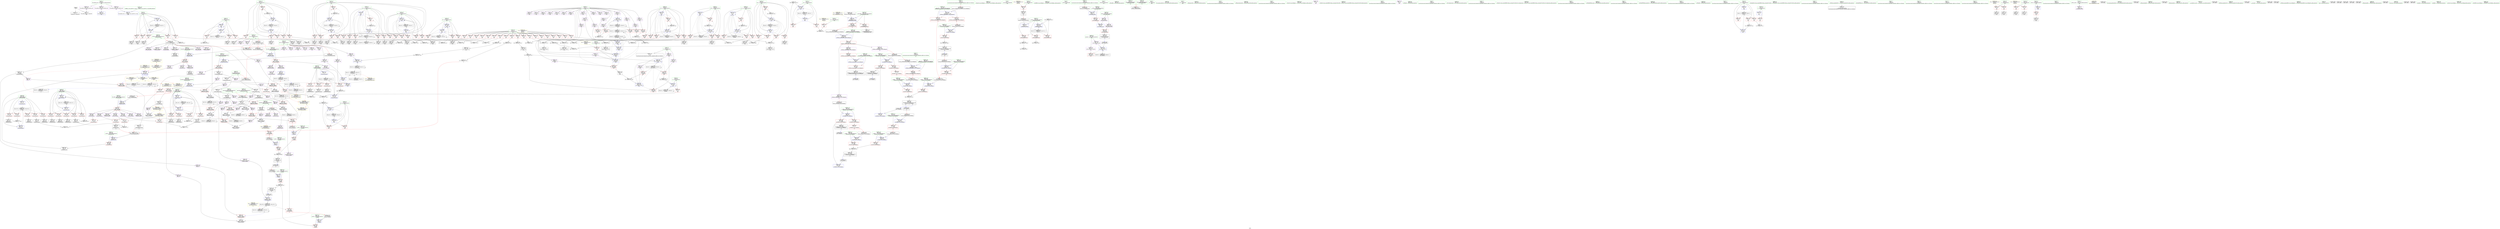 digraph "SVFG" {
	label="SVFG";

	Node0x5591b845d490 [shape=record,color=grey,label="{NodeID: 0\nNullPtr}"];
	Node0x5591b845d490 -> Node0x5591b849d320[style=solid];
	Node0x5591b845d490 -> Node0x5591b84b5100[style=solid];
	Node0x5591b8507e10 [shape=record,color=yellow,style=double,label="{NodeID: 941\n58V_1 = ENCHI(MR_58V_0)\npts\{920001 \}\nFun[_ZN6matrix5powerEx]|{<s0>22}}"];
	Node0x5591b8507e10:s0 -> Node0x5591b84b75c0[style=dashed,color=red];
	Node0x5591b84ad2c0 [shape=record,color=grey,label="{NodeID: 775\n180 = Binary(179, 104, )\n}"];
	Node0x5591b84ad2c0 -> Node0x5591b84b5bc0[style=solid];
	Node0x5591b84a3ae0 [shape=record,color=red,label="{NodeID: 443\n818\<--807\nthis1\<--this.addr\n_ZNSt8ios_base4setfESt13_Ios_FmtflagsS0_\n}"];
	Node0x5591b84a3ae0 -> Node0x5591b84a8000[style=solid];
	Node0x5591b84a3ae0 -> Node0x5591b84a80d0[style=solid];
	Node0x5591b84a3ae0 -> Node0x5591b84a81a0[style=solid];
	Node0x5591b84a7090 [shape=record,color=purple,label="{NodeID: 277\n945\<--669\noffset_1\<--\n}"];
	Node0x5591b84a7090 -> Node0x5591b84b4e60[style=solid];
	Node0x5591b8497d00 [shape=record,color=green,label="{NodeID: 111\n833\<--834\n_ZStanSt13_Ios_FmtflagsS_\<--_ZStanSt13_Ios_FmtflagsS__field_insensitive\n}"];
	Node0x5591b84b9230 [shape=record,color=blue,label="{NodeID: 554\n809\<--805\n__fmtfl.addr\<--__fmtfl\n_ZNSt8ios_base4setfESt13_Ios_FmtflagsS0_\n}"];
	Node0x5591b84b9230 -> Node0x5591b84a3bb0[style=dashed];
	Node0x5591b84a0e30 [shape=record,color=red,label="{NodeID: 388\n207\<--206\n\<--arrayidx51\nmain\n}"];
	Node0x5591b84a0e30 -> Node0x5591b84aef40[style=solid];
	Node0x5591b849c320 [shape=record,color=purple,label="{NodeID: 222\n242\<--8\narrayidx71\<--D\nmain\n}"];
	Node0x5591b84986b0 [shape=record,color=green,label="{NodeID: 56\n95\<--96\ni153\<--i153_field_insensitive\nmain\n}"];
	Node0x5591b84986b0 -> Node0x5591b84ac5e0[style=solid];
	Node0x5591b84986b0 -> Node0x5591b84ac6b0[style=solid];
	Node0x5591b84986b0 -> Node0x5591b84a0af0[style=solid];
	Node0x5591b84986b0 -> Node0x5591b84a0bc0[style=solid];
	Node0x5591b84986b0 -> Node0x5591b84a0c90[style=solid];
	Node0x5591b84986b0 -> Node0x5591b84b6f40[style=solid];
	Node0x5591b84986b0 -> Node0x5591b84b71b0[style=solid];
	Node0x5591b84f3e10 [shape=record,color=black,label="{NodeID: 831\nMR_42V_2 = PHI(MR_42V_4, MR_42V_1, )\npts\{94 \}\n}"];
	Node0x5591b84f3e10 -> Node0x5591b84b6e70[style=dashed];
	Node0x5591b84b6580 [shape=record,color=blue,label="{NodeID: 499\n305\<--307\narrayidx103\<--div\nmain\n}"];
	Node0x5591b84b6580 -> Node0x5591b84a1310[style=dashed];
	Node0x5591b84b6580 -> Node0x5591b84a13e0[style=dashed];
	Node0x5591b84b6580 -> Node0x5591b84a14b0[style=dashed];
	Node0x5591b84b6580 -> Node0x5591b84b63e0[style=dashed];
	Node0x5591b84b6580 -> Node0x5591b84b6580[style=dashed];
	Node0x5591b84b6580 -> Node0x5591b84f5210[style=dashed];
	Node0x5591b84a9e10 [shape=record,color=red,label="{NodeID: 333\n145\<--67\n\<--i\nmain\n}"];
	Node0x5591b84a9e10 -> Node0x5591b849d890[style=solid];
	Node0x5591b849f6a0 [shape=record,color=black,label="{NodeID: 167\n553\<--516\n\<--A\n_ZN6matrix5powerEx\n}"];
	Node0x5591b849f6a0 -> Node0x5591b84a6120[style=solid];
	Node0x5591b849f6a0 -> Node0x5591b84a61f0[style=solid];
	Node0x5591b853dd40 [shape=record,color=black,label="{NodeID: 1108\n804 = PHI(599, )\n0th arg _ZNSt8ios_base4setfESt13_Ios_FmtflagsS0_ }"];
	Node0x5591b853dd40 -> Node0x5591b84b9160[style=solid];
	Node0x5591b8494100 [shape=record,color=green,label="{NodeID: 1\n7\<--1\n__dso_handle\<--dummyObj\nGlob }"];
	Node0x5591b84ad440 [shape=record,color=grey,label="{NodeID: 776\n565 = Binary(564, 549, )\n}"];
	Node0x5591b84ad440 -> Node0x5591b84b7d10[style=solid];
	Node0x5591b84a3bb0 [shape=record,color=red,label="{NodeID: 444\n830\<--809\n\<--__fmtfl.addr\n_ZNSt8ios_base4setfESt13_Ios_FmtflagsS0_\n|{<s0>40}}"];
	Node0x5591b84a3bb0:s0 -> Node0x5591b853e610[style=solid,color=red];
	Node0x5591b84a7160 [shape=record,color=purple,label="{NodeID: 278\n694\<--677\nB\<--agg.result\n_ZN6matrixmlES_\n}"];
	Node0x5591b8497e00 [shape=record,color=green,label="{NodeID: 112\n837\<--838\n_ZStoRRSt13_Ios_FmtflagsS_\<--_ZStoRRSt13_Ios_FmtflagsS__field_insensitive\n}"];
	Node0x5591b84b9300 [shape=record,color=blue,label="{NodeID: 555\n811\<--806\n__mask.addr\<--__mask\n_ZNSt8ios_base4setfESt13_Ios_FmtflagsS0_\n}"];
	Node0x5591b84b9300 -> Node0x5591b84a3c80[style=dashed];
	Node0x5591b84b9300 -> Node0x5591b84a3d50[style=dashed];
	Node0x5591b84a0f00 [shape=record,color=red,label="{NodeID: 389\n214\<--213\n\<--arrayidx55\nmain\n}"];
	Node0x5591b84a0f00 -> Node0x5591b84c5a20[style=solid];
	Node0x5591b849c3f0 [shape=record,color=purple,label="{NodeID: 223\n245\<--8\narrayidx73\<--D\nmain\n}"];
	Node0x5591b849c3f0 -> Node0x5591b84b5f00[style=solid];
	Node0x5591b8498780 [shape=record,color=green,label="{NodeID: 57\n97\<--98\nx\<--x_field_insensitive\nmain\n}"];
	Node0x5591b8498780 -> Node0x5591b84a0d60[style=solid];
	Node0x5591b8498780 -> Node0x5591b84b7010[style=solid];
	Node0x5591b84f4310 [shape=record,color=black,label="{NodeID: 832\nMR_44V_2 = PHI(MR_44V_4, MR_44V_1, )\npts\{96 \}\n}"];
	Node0x5591b84f4310 -> Node0x5591b84b6f40[style=dashed];
	Node0x5591b84b6650 [shape=record,color=blue,label="{NodeID: 500\n79\<--311\ni83\<--inc105\nmain\n}"];
	Node0x5591b84b6650 -> Node0x5591b84ab260[style=dashed];
	Node0x5591b84b6650 -> Node0x5591b84ab330[style=dashed];
	Node0x5591b84b6650 -> Node0x5591b84ab400[style=dashed];
	Node0x5591b84b6650 -> Node0x5591b84ab4d0[style=dashed];
	Node0x5591b84b6650 -> Node0x5591b84ab5a0[style=dashed];
	Node0x5591b84b6650 -> Node0x5591b84b6650[style=dashed];
	Node0x5591b84b6650 -> Node0x5591b84f2510[style=dashed];
	Node0x5591b84a9ee0 [shape=record,color=red,label="{NodeID: 334\n150\<--67\n\<--i\nmain\n}"];
	Node0x5591b84a9ee0 -> Node0x5591b84c46a0[style=solid];
	Node0x5591b849f770 [shape=record,color=black,label="{NodeID: 168\n561\<--516\n\<--A\n_ZN6matrix5powerEx\n}"];
	Node0x5591b849f770 -> Node0x5591b84a6460[style=solid];
	Node0x5591b849f770 -> Node0x5591b84a6530[style=solid];
	Node0x5591b853de80 [shape=record,color=black,label="{NodeID: 1109\n805 = PHI(601, )\n1st arg _ZNSt8ios_base4setfESt13_Ios_FmtflagsS0_ }"];
	Node0x5591b853de80 -> Node0x5591b84b9230[style=solid];
	Node0x5591b8494190 [shape=record,color=green,label="{NodeID: 2\n13\<--1\n_ZSt3cin\<--dummyObj\nGlob }"];
	Node0x5591b84ad5c0 [shape=record,color=grey,label="{NodeID: 777\n365 = cmp(363, 364, )\n}"];
	Node0x5591b84a3c80 [shape=record,color=red,label="{NodeID: 445\n822\<--811\n\<--__mask.addr\n_ZNSt8ios_base4setfESt13_Ios_FmtflagsS0_\n|{<s0>38}}"];
	Node0x5591b84a3c80:s0 -> Node0x5591b853ed80[style=solid,color=red];
	Node0x5591b84a7230 [shape=record,color=purple,label="{NodeID: 279\n695\<--677\narraydecay\<--agg.result\n_ZN6matrixmlES_\n}"];
	Node0x5591b84a7230 -> Node0x5591b84a03a0[style=solid];
	Node0x5591b8497f00 [shape=record,color=green,label="{NodeID: 113\n844\<--845\n__a.addr\<--__a.addr_field_insensitive\n_ZStaNRSt13_Ios_FmtflagsS_\n}"];
	Node0x5591b8497f00 -> Node0x5591b84a3fc0[style=solid];
	Node0x5591b8497f00 -> Node0x5591b84a4090[style=solid];
	Node0x5591b8497f00 -> Node0x5591b84b94a0[style=solid];
	Node0x5591b84b93d0 [shape=record,color=blue,label="{NodeID: 556\n813\<--820\n__old\<--\n_ZNSt8ios_base4setfESt13_Ios_FmtflagsS0_\n}"];
	Node0x5591b84b93d0 -> Node0x5591b84a3e20[style=dashed];
	Node0x5591b84a0fd0 [shape=record,color=red,label="{NodeID: 390\n221\<--220\n\<--arrayidx59\nmain\n}"];
	Node0x5591b84a0fd0 -> Node0x5591b84c5a20[style=solid];
	Node0x5591b849c4c0 [shape=record,color=purple,label="{NodeID: 224\n283\<--8\narrayidx92\<--D\nmain\n}"];
	Node0x5591b8498850 [shape=record,color=green,label="{NodeID: 58\n99\<--100\nagg.tmp\<--agg.tmp_field_insensitive\nmain\n}"];
	Node0x5591b8498850 -> Node0x5591b84a5760[style=solid];
	Node0x5591b8498850 -> Node0x5591b84a5830[style=solid];
	Node0x5591b84f4810 [shape=record,color=black,label="{NodeID: 833\nMR_46V_2 = PHI(MR_46V_3, MR_46V_1, )\npts\{98 \}\n}"];
	Node0x5591b84f4810 -> Node0x5591b84b7010[style=dashed];
	Node0x5591b84f4810 -> Node0x5591b84f4810[style=dashed];
	Node0x5591b84b6720 [shape=record,color=blue,label="{NodeID: 501\n85\<--104\ni108\<--\nmain\n}"];
	Node0x5591b84b6720 -> Node0x5591b84ab8e0[style=dashed];
	Node0x5591b84b6720 -> Node0x5591b84ab9b0[style=dashed];
	Node0x5591b84b6720 -> Node0x5591b84aba80[style=dashed];
	Node0x5591b84b6720 -> Node0x5591b84abb50[style=dashed];
	Node0x5591b84b6720 -> Node0x5591b84b6a60[style=dashed];
	Node0x5591b84b6720 -> Node0x5591b84f2f10[style=dashed];
	Node0x5591b84a9fb0 [shape=record,color=red,label="{NodeID: 335\n125\<--69\n\<--j\nmain\n}"];
	Node0x5591b84a9fb0 -> Node0x5591b84ad8c0[style=solid];
	Node0x5591b849f840 [shape=record,color=black,label="{NodeID: 169\n552\<--518\n\<--agg.tmp\n_ZN6matrix5powerEx\n}"];
	Node0x5591b849f840 -> Node0x5591b84a5f80[style=solid];
	Node0x5591b849f840 -> Node0x5591b84a6050[style=solid];
	Node0x5591b853dfc0 [shape=record,color=black,label="{NodeID: 1110\n806 = PHI(602, )\n2nd arg _ZNSt8ios_base4setfESt13_Ios_FmtflagsS0_ }"];
	Node0x5591b853dfc0 -> Node0x5591b84b9300[style=solid];
	Node0x5591b8494850 [shape=record,color=green,label="{NodeID: 3\n14\<--1\n_ZSt4cout\<--dummyObj\nGlob }"];
	Node0x5591b84ad740 [shape=record,color=grey,label="{NodeID: 778\n158 = cmp(156, 157, )\n}"];
	Node0x5591b84a3d50 [shape=record,color=red,label="{NodeID: 446\n831\<--811\n\<--__mask.addr\n_ZNSt8ios_base4setfESt13_Ios_FmtflagsS0_\n|{<s0>40}}"];
	Node0x5591b84a3d50:s0 -> Node0x5591b853e790[style=solid,color=red];
	Node0x5591b84a7300 [shape=record,color=purple,label="{NodeID: 280\n722\<--677\nB14\<--agg.result\n_ZN6matrixmlES_\n}"];
	Node0x5591b849cae0 [shape=record,color=green,label="{NodeID: 114\n846\<--847\n__b.addr\<--__b.addr_field_insensitive\n_ZStaNRSt13_Ios_FmtflagsS_\n}"];
	Node0x5591b849cae0 -> Node0x5591b84a4160[style=solid];
	Node0x5591b849cae0 -> Node0x5591b84b9570[style=solid];
	Node0x5591b84b94a0 [shape=record,color=blue,label="{NodeID: 557\n844\<--842\n__a.addr\<--__a\n_ZStaNRSt13_Ios_FmtflagsS_\n}"];
	Node0x5591b84b94a0 -> Node0x5591b84a3fc0[style=dashed];
	Node0x5591b84b94a0 -> Node0x5591b84a4090[style=dashed];
	Node0x5591b84a10a0 [shape=record,color=red,label="{NodeID: 391\n231\<--230\n\<--arrayidx64\nmain\n}"];
	Node0x5591b84a10a0 -> Node0x5591b84acb40[style=solid];
	Node0x5591b849c590 [shape=record,color=purple,label="{NodeID: 225\n286\<--8\narrayidx94\<--D\nmain\n}"];
	Node0x5591b849c590 -> Node0x5591b84a1240[style=solid];
	Node0x5591b8498920 [shape=record,color=green,label="{NodeID: 59\n106\<--107\n_ZNSirsERi\<--_ZNSirsERi_field_insensitive\n}"];
	Node0x5591b84f4d10 [shape=record,color=black,label="{NodeID: 834\nMR_48V_2 = PHI(MR_48V_10, MR_48V_1, )\npts\{90000 \}\n}"];
	Node0x5591b84f4d10 -> Node0x5591b84a1240[style=dashed];
	Node0x5591b84f4d10 -> Node0x5591b84b5610[style=dashed];
	Node0x5591b84f4d10 -> Node0x5591b84b57b0[style=dashed];
	Node0x5591b84f4d10 -> Node0x5591b84b5a20[style=dashed];
	Node0x5591b84f4d10 -> Node0x5591b84f4d10[style=dashed];
	Node0x5591b84f4d10 -> Node0x5591b8502410[style=dashed];
	Node0x5591b84b67f0 [shape=record,color=blue,label="{NodeID: 502\n87\<--104\nj112\<--\nmain\n}"];
	Node0x5591b84b67f0 -> Node0x5591b84abc20[style=dashed];
	Node0x5591b84b67f0 -> Node0x5591b84abcf0[style=dashed];
	Node0x5591b84b67f0 -> Node0x5591b84abdc0[style=dashed];
	Node0x5591b84b67f0 -> Node0x5591b84abe90[style=dashed];
	Node0x5591b84b67f0 -> Node0x5591b84b67f0[style=dashed];
	Node0x5591b84b67f0 -> Node0x5591b84b6990[style=dashed];
	Node0x5591b84b67f0 -> Node0x5591b84f3410[style=dashed];
	Node0x5591b84aa080 [shape=record,color=red,label="{NodeID: 336\n132\<--69\n\<--j\nmain\n}"];
	Node0x5591b84aa080 -> Node0x5591b849d6f0[style=solid];
	Node0x5591b849f910 [shape=record,color=black,label="{NodeID: 170\n560\<--522\n\<--agg.tmp2\n_ZN6matrix5powerEx\n}"];
	Node0x5591b849f910 -> Node0x5591b84a62c0[style=solid];
	Node0x5591b849f910 -> Node0x5591b84a6390[style=solid];
	Node0x5591b853e100 [shape=record,color=black,label="{NodeID: 1111\n651 = PHI(520, 524, )\n0th arg _ZN6matrixmLES_ }"];
	Node0x5591b84948e0 [shape=record,color=green,label="{NodeID: 4\n15\<--1\n.str\<--dummyObj\nGlob }"];
	Node0x5591b84ad8c0 [shape=record,color=grey,label="{NodeID: 779\n127 = cmp(125, 126, )\n}"];
	Node0x5591b84a3e20 [shape=record,color=red,label="{NodeID: 447\n839\<--813\n\<--__old\n_ZNSt8ios_base4setfESt13_Ios_FmtflagsS0_\n}"];
	Node0x5591b84a3e20 -> Node0x5591b849aed0[style=solid];
	Node0x5591b84a73d0 [shape=record,color=purple,label="{NodeID: 281\n725\<--677\narrayidx\<--agg.result\n_ZN6matrixmlES_\n}"];
	Node0x5591b849cb70 [shape=record,color=green,label="{NodeID: 115\n859\<--860\n__a.addr\<--__a.addr_field_insensitive\n_ZStcoSt13_Ios_Fmtflags\n}"];
	Node0x5591b849cb70 -> Node0x5591b84a4300[style=solid];
	Node0x5591b849cb70 -> Node0x5591b84b9710[style=solid];
	Node0x5591b84b9570 [shape=record,color=blue,label="{NodeID: 558\n846\<--843\n__b.addr\<--__b\n_ZStaNRSt13_Ios_FmtflagsS_\n}"];
	Node0x5591b84b9570 -> Node0x5591b84a4160[style=dashed];
	Node0x5591b84a1170 [shape=record,color=red,label="{NodeID: 392\n238\<--237\n\<--arrayidx68\nmain\n}"];
	Node0x5591b84a1170 -> Node0x5591b84acb40[style=solid];
	Node0x5591b849c660 [shape=record,color=purple,label="{NodeID: 226\n291\<--10\narrayidx96\<--f\nmain\n}"];
	Node0x5591b849c660 -> Node0x5591b84a1310[style=solid];
	Node0x5591b849c660 -> Node0x5591b84b63e0[style=solid];
	Node0x5591b8498a20 [shape=record,color=green,label="{NodeID: 60\n267\<--268\nllvm.memset.p0i8.i64\<--llvm.memset.p0i8.i64_field_insensitive\n}"];
	Node0x5591b84f5210 [shape=record,color=black,label="{NodeID: 835\nMR_50V_2 = PHI(MR_50V_3, MR_50V_1, )\npts\{120000 \}\n}"];
	Node0x5591b84f5210 -> Node0x5591b84a1310[style=dashed];
	Node0x5591b84f5210 -> Node0x5591b84a13e0[style=dashed];
	Node0x5591b84f5210 -> Node0x5591b84a14b0[style=dashed];
	Node0x5591b84f5210 -> Node0x5591b84b63e0[style=dashed];
	Node0x5591b84f5210 -> Node0x5591b84b6580[style=dashed];
	Node0x5591b84f5210 -> Node0x5591b84f5210[style=dashed];
	Node0x5591b84b68c0 [shape=record,color=blue,label="{NodeID: 503\n348\<--340\narrayidx124\<--div120\nmain\n}"];
	Node0x5591b84b68c0 -> Node0x5591b84fbb10[style=dashed];
	Node0x5591b84aa150 [shape=record,color=red,label="{NodeID: 337\n138\<--69\n\<--j\nmain\n}"];
	Node0x5591b84aa150 -> Node0x5591b84c3aa0[style=solid];
	Node0x5591b849f9e0 [shape=record,color=black,label="{NodeID: 171\n534\<--528\n\<--this1\n_ZN6matrix5powerEx\n}"];
	Node0x5591b849f9e0 -> Node0x5591b84a5de0[style=solid];
	Node0x5591b849f9e0 -> Node0x5591b84a5eb0[style=solid];
	Node0x5591b853e280 [shape=record,color=black,label="{NodeID: 1112\n652 = PHI(509, 516, )\n1st arg _ZN6matrixmLES_ }"];
	Node0x5591b853e280 -> Node0x5591b84b8390[style=solid];
	Node0x5591b8494970 [shape=record,color=green,label="{NodeID: 5\n17\<--1\n.str.1\<--dummyObj\nGlob }"];
	Node0x5591b84ada40 [shape=record,color=grey,label="{NodeID: 780\n704 = cmp(701, 703, )\n}"];
	Node0x5591b84a3ef0 [shape=record,color=red,label="{NodeID: 448\n820\<--819\n\<--_M_flags\n_ZNSt8ios_base4setfESt13_Ios_FmtflagsS0_\n}"];
	Node0x5591b84a3ef0 -> Node0x5591b84b93d0[style=solid];
	Node0x5591b84a74a0 [shape=record,color=purple,label="{NodeID: 282\n728\<--677\narrayidx16\<--agg.result\n_ZN6matrixmlES_\n}"];
	Node0x5591b84a74a0 -> Node0x5591b84a3530[style=solid];
	Node0x5591b849cc40 [shape=record,color=green,label="{NodeID: 116\n869\<--870\n__a.addr\<--__a.addr_field_insensitive\n_ZStoRRSt13_Ios_FmtflagsS_\n}"];
	Node0x5591b849cc40 -> Node0x5591b84a43d0[style=solid];
	Node0x5591b849cc40 -> Node0x5591b84a44a0[style=solid];
	Node0x5591b849cc40 -> Node0x5591b84b97e0[style=solid];
	Node0x5591b8503f70 [shape=record,color=yellow,style=double,label="{NodeID: 891\n102V_1 = ENCHI(MR_102V_0)\npts\{6570000 \}\nFun[_ZN6matrixmLES_]|{<s0>31}}"];
	Node0x5591b8503f70:s0 -> Node0x5591b84fcf10[style=dashed,color=red];
	Node0x5591b84b9640 [shape=record,color=blue,label="{NodeID: 559\n854\<--853\n\<--call\n_ZStaNRSt13_Ios_FmtflagsS_\n}"];
	Node0x5591b84a1240 [shape=record,color=red,label="{NodeID: 393\n287\<--286\n\<--arrayidx94\nmain\n}"];
	Node0x5591b84a1240 -> Node0x5591b849e800[style=solid];
	Node0x5591b849c730 [shape=record,color=purple,label="{NodeID: 227\n305\<--10\narrayidx103\<--f\nmain\n}"];
	Node0x5591b849c730 -> Node0x5591b84a13e0[style=solid];
	Node0x5591b849c730 -> Node0x5591b84b6580[style=solid];
	Node0x5591b8498b20 [shape=record,color=green,label="{NodeID: 61\n319\<--320\n_ZN6matrixC2Ei\<--_ZN6matrixC2Ei_field_insensitive\n}"];
	Node0x5591b84f5710 [shape=record,color=black,label="{NodeID: 836\nMR_52V_2 = PHI(MR_52V_7, MR_52V_1, )\npts\{840000 \}\n}"];
	Node0x5591b84f5710 -> Node0x5591b84f7510[style=dashed];
	Node0x5591b84f5710 -> Node0x5591b84fbb10[style=dashed];
	Node0x5591b84b6990 [shape=record,color=blue,label="{NodeID: 504\n87\<--353\nj112\<--inc127\nmain\n}"];
	Node0x5591b84b6990 -> Node0x5591b84abc20[style=dashed];
	Node0x5591b84b6990 -> Node0x5591b84abcf0[style=dashed];
	Node0x5591b84b6990 -> Node0x5591b84abdc0[style=dashed];
	Node0x5591b84b6990 -> Node0x5591b84abe90[style=dashed];
	Node0x5591b84b6990 -> Node0x5591b84b67f0[style=dashed];
	Node0x5591b84b6990 -> Node0x5591b84b6990[style=dashed];
	Node0x5591b84b6990 -> Node0x5591b84f3410[style=dashed];
	Node0x5591b84aa220 [shape=record,color=red,label="{NodeID: 338\n156\<--71\n\<--i19\nmain\n}"];
	Node0x5591b84aa220 -> Node0x5591b84ad740[style=solid];
	Node0x5591b849fab0 [shape=record,color=black,label="{NodeID: 172\n531\<--530\nconv\<--\n_ZN6matrix5powerEx\n|{<s0>22}}"];
	Node0x5591b849fab0:s0 -> Node0x5591b853f1a0[style=solid,color=red];
	Node0x5591b853e490 [shape=record,color=black,label="{NodeID: 1113\n653 = PHI(518, 522, )\n2nd arg _ZN6matrixmLES_ }"];
	Node0x5591b853e490 -> Node0x5591b849ff90[style=solid];
	Node0x5591b8494a00 [shape=record,color=green,label="{NodeID: 6\n20\<--1\n\<--dummyObj\nCan only get source location for instruction, argument, global var or function.}"];
	Node0x5591b84adbc0 [shape=record,color=grey,label="{NodeID: 781\n406 = cmp(403, 405, )\n}"];
	Node0x5591b84a3fc0 [shape=record,color=red,label="{NodeID: 449\n850\<--844\n\<--__a.addr\n_ZStaNRSt13_Ios_FmtflagsS_\n}"];
	Node0x5591b84a3fc0 -> Node0x5591b84a4230[style=solid];
	Node0x5591b84a7570 [shape=record,color=purple,label="{NodeID: 283\n752\<--677\nB28\<--agg.result\n_ZN6matrixmlES_\n}"];
	Node0x5591b849cd10 [shape=record,color=green,label="{NodeID: 117\n871\<--872\n__b.addr\<--__b.addr_field_insensitive\n_ZStoRRSt13_Ios_FmtflagsS_\n}"];
	Node0x5591b849cd10 -> Node0x5591b84a4570[style=solid];
	Node0x5591b849cd10 -> Node0x5591b84b98b0[style=solid];
	Node0x5591b8504080 [shape=record,color=yellow,style=double,label="{NodeID: 892\n104V_1 = ENCHI(MR_104V_0)\npts\{6570001 \}\nFun[_ZN6matrixmLES_]|{<s0>31}}"];
	Node0x5591b8504080:s0 -> Node0x5591b8508e30[style=dashed,color=red];
	Node0x5591b84b9710 [shape=record,color=blue,label="{NodeID: 560\n859\<--858\n__a.addr\<--__a\n_ZStcoSt13_Ios_Fmtflags\n}"];
	Node0x5591b84b9710 -> Node0x5591b84a4300[style=dashed];
	Node0x5591b84a1310 [shape=record,color=red,label="{NodeID: 394\n292\<--291\n\<--arrayidx96\nmain\n}"];
	Node0x5591b84a1310 -> Node0x5591b84c4ca0[style=solid];
	Node0x5591b849c800 [shape=record,color=purple,label="{NodeID: 228\n417\<--10\narrayidx161\<--f\nmain\n}"];
	Node0x5591b849c800 -> Node0x5591b84a14b0[style=solid];
	Node0x5591b8498c20 [shape=record,color=green,label="{NodeID: 62\n397\<--398\n_ZN6matrix5powerEx\<--_ZN6matrix5powerEx_field_insensitive\n}"];
	Node0x5591b84f5c10 [shape=record,color=black,label="{NodeID: 837\nMR_54V_2 = PHI(MR_54V_3, MR_54V_1, )\npts\{840001 \}\n|{<s0>11}}"];
	Node0x5591b84f5c10:s0 -> Node0x5591b84b75c0[style=dashed,color=red];
	Node0x5591b84b6a60 [shape=record,color=blue,label="{NodeID: 505\n85\<--358\ni108\<--inc130\nmain\n}"];
	Node0x5591b84b6a60 -> Node0x5591b84ab8e0[style=dashed];
	Node0x5591b84b6a60 -> Node0x5591b84ab9b0[style=dashed];
	Node0x5591b84b6a60 -> Node0x5591b84aba80[style=dashed];
	Node0x5591b84b6a60 -> Node0x5591b84abb50[style=dashed];
	Node0x5591b84b6a60 -> Node0x5591b84b6a60[style=dashed];
	Node0x5591b84b6a60 -> Node0x5591b84f2f10[style=dashed];
	Node0x5591b84aa2f0 [shape=record,color=red,label="{NodeID: 339\n179\<--71\n\<--i19\nmain\n}"];
	Node0x5591b84aa2f0 -> Node0x5591b84ad2c0[style=solid];
	Node0x5591b849fb80 [shape=record,color=black,label="{NodeID: 173\n578\<--589\n_ZSt12setprecisioni_ret\<--\n_ZSt12setprecisioni\n|{<s0>16}}"];
	Node0x5591b849fb80:s0 -> Node0x5591b853c570[style=solid,color=blue];
	Node0x5591b853e610 [shape=record,color=black,label="{NodeID: 1114\n885 = PHI(830, 851, )\n0th arg _ZStanSt13_Ios_FmtflagsS_ }"];
	Node0x5591b853e610 -> Node0x5591b84b9a50[style=solid];
	Node0x5591b8494a90 [shape=record,color=green,label="{NodeID: 7\n102\<--1\n\<--dummyObj\nCan only get source location for instruction, argument, global var or function.}"];
	Node0x5591b84add40 [shape=record,color=grey,label="{NodeID: 782\n720 = cmp(717, 719, )\n}"];
	Node0x5591b84a4090 [shape=record,color=red,label="{NodeID: 450\n854\<--844\n\<--__a.addr\n_ZStaNRSt13_Ios_FmtflagsS_\n}"];
	Node0x5591b84a4090 -> Node0x5591b849afa0[style=solid];
	Node0x5591b84a4090 -> Node0x5591b84b9640[style=solid];
	Node0x5591b84a7640 [shape=record,color=purple,label="{NodeID: 284\n755\<--677\narrayidx30\<--agg.result\n_ZN6matrixmlES_\n}"];
	Node0x5591b849cde0 [shape=record,color=green,label="{NodeID: 118\n879\<--880\n_ZStorSt13_Ios_FmtflagsS_\<--_ZStorSt13_Ios_FmtflagsS__field_insensitive\n}"];
	Node0x5591b84b97e0 [shape=record,color=blue,label="{NodeID: 561\n869\<--867\n__a.addr\<--__a\n_ZStoRRSt13_Ios_FmtflagsS_\n}"];
	Node0x5591b84b97e0 -> Node0x5591b84a43d0[style=dashed];
	Node0x5591b84b97e0 -> Node0x5591b84a44a0[style=dashed];
	Node0x5591b84a13e0 [shape=record,color=red,label="{NodeID: 395\n306\<--305\n\<--arrayidx103\nmain\n}"];
	Node0x5591b84a13e0 -> Node0x5591b84c5120[style=solid];
	Node0x5591b849c8d0 [shape=record,color=purple,label="{NodeID: 229\n438\<--15\n\<--.str\nmain\n}"];
	Node0x5591b8498d20 [shape=record,color=green,label="{NodeID: 63\n440\<--441\n_ZStlsISt11char_traitsIcEERSt13basic_ostreamIcT_ES5_PKc\<--_ZStlsISt11char_traitsIcEERSt13basic_ostreamIcT_ES5_PKc_field_insensitive\n}"];
	Node0x5591b84f6110 [shape=record,color=black,label="{NodeID: 838\nMR_56V_2 = PHI(MR_56V_3, MR_56V_1, )\npts\{920000 \}\n|{<s0>12}}"];
	Node0x5591b84f6110:s0 -> Node0x5591b8507d00[style=dashed,color=red];
	Node0x5591b84b6b30 [shape=record,color=blue,label="{NodeID: 506\n89\<--104\ni132\<--\nmain\n}"];
	Node0x5591b84b6b30 -> Node0x5591b84abf60[style=dashed];
	Node0x5591b84b6b30 -> Node0x5591b84ac030[style=dashed];
	Node0x5591b84b6b30 -> Node0x5591b84ac100[style=dashed];
	Node0x5591b84b6b30 -> Node0x5591b84ac1d0[style=dashed];
	Node0x5591b84b6b30 -> Node0x5591b84ac2a0[style=dashed];
	Node0x5591b84b6b30 -> Node0x5591b84ac370[style=dashed];
	Node0x5591b84b6b30 -> Node0x5591b84b6da0[style=dashed];
	Node0x5591b84b6b30 -> Node0x5591b84f3910[style=dashed];
	Node0x5591b84aa3c0 [shape=record,color=red,label="{NodeID: 340\n185\<--73\n\<--k\nmain\n}"];
	Node0x5591b84aa3c0 -> Node0x5591b84af540[style=solid];
	Node0x5591b849fc50 [shape=record,color=black,label="{NodeID: 174\n594\<--605\n_ZSt5fixedRSt8ios_base_ret\<--\n_ZSt5fixedRSt8ios_base\n}"];
	Node0x5591b853e790 [shape=record,color=black,label="{NodeID: 1115\n886 = PHI(831, 852, )\n1st arg _ZStanSt13_Ios_FmtflagsS_ }"];
	Node0x5591b853e790 -> Node0x5591b84b9b20[style=solid];
	Node0x5591b8494b20 [shape=record,color=green,label="{NodeID: 8\n104\<--1\n\<--dummyObj\nCan only get source location for instruction, argument, global var or function.}"];
	Node0x5591b8508510 [shape=record,color=yellow,style=double,label="{NodeID: 949\n52V_1 = ENCHI(MR_52V_0)\npts\{840000 \}\nFun[_ZN6matrix5powerEx]}"];
	Node0x5591b8508510 -> Node0x5591b84a4a50[style=dashed];
	Node0x5591b84adec0 [shape=record,color=grey,label="{NodeID: 783\n199 = cmp(197, 198, )\n}"];
	Node0x5591b84a4160 [shape=record,color=red,label="{NodeID: 451\n852\<--846\n\<--__b.addr\n_ZStaNRSt13_Ios_FmtflagsS_\n|{<s0>42}}"];
	Node0x5591b84a4160:s0 -> Node0x5591b853e790[style=solid,color=red];
	Node0x5591b84a7710 [shape=record,color=purple,label="{NodeID: 285\n758\<--677\narrayidx32\<--agg.result\n_ZN6matrixmlES_\n}"];
	Node0x5591b84a7710 -> Node0x5591b84b8ae0[style=solid];
	Node0x5591b849cee0 [shape=record,color=green,label="{NodeID: 119\n887\<--888\n__a.addr\<--__a.addr_field_insensitive\n_ZStanSt13_Ios_FmtflagsS_\n}"];
	Node0x5591b849cee0 -> Node0x5591b84a4710[style=solid];
	Node0x5591b849cee0 -> Node0x5591b84b9a50[style=solid];
	Node0x5591b84b98b0 [shape=record,color=blue,label="{NodeID: 562\n871\<--868\n__b.addr\<--__b\n_ZStoRRSt13_Ios_FmtflagsS_\n}"];
	Node0x5591b84b98b0 -> Node0x5591b84a4570[style=dashed];
	Node0x5591b84a14b0 [shape=record,color=red,label="{NodeID: 396\n418\<--417\n\<--arrayidx161\nmain\n}"];
	Node0x5591b84a14b0 -> Node0x5591b84c2a80[style=solid];
	Node0x5591b849c9a0 [shape=record,color=purple,label="{NodeID: 230\n446\<--17\n\<--.str.1\nmain\n}"];
	Node0x5591b8498e20 [shape=record,color=green,label="{NodeID: 64\n444\<--445\n_ZNSolsEi\<--_ZNSolsEi_field_insensitive\n}"];
	Node0x5591b84f6610 [shape=record,color=black,label="{NodeID: 839\nMR_58V_2 = PHI(MR_58V_3, MR_58V_1, )\npts\{920001 \}\n|{<s0>12}}"];
	Node0x5591b84f6610:s0 -> Node0x5591b8507e10[style=dashed,color=red];
	Node0x5591b84b6c00 [shape=record,color=blue,label="{NodeID: 507\n375\<--341\narrayidx141\<--\nmain\n}"];
	Node0x5591b84b6c00 -> Node0x5591b84b6cd0[style=dashed];
	Node0x5591b84aa490 [shape=record,color=red,label="{NodeID: 341\n211\<--73\n\<--k\nmain\n}"];
	Node0x5591b84aa490 -> Node0x5591b849df10[style=solid];
	Node0x5591b849fd20 [shape=record,color=black,label="{NodeID: 175\n631\<--630\nconv\<--\n_ZN6matrix4idenEv\n}"];
	Node0x5591b849fd20 -> Node0x5591b84ae4c0[style=solid];
	Node0x5591b853e910 [shape=record,color=black,label="{NodeID: 1116\n791 = PHI(737, )\n0th arg _Z3muldd }"];
	Node0x5591b853e910 -> Node0x5591b84b8fc0[style=solid];
	Node0x5591b8494be0 [shape=record,color=green,label="{NodeID: 9\n136\<--1\n\<--dummyObj\nCan only get source location for instruction, argument, global var or function.}"];
	Node0x5591b85085f0 [shape=record,color=yellow,style=double,label="{NodeID: 950\n54V_1 = ENCHI(MR_54V_0)\npts\{840001 \}\nFun[_ZN6matrix5powerEx]}"];
	Node0x5591b85085f0 -> Node0x5591b84a1c00[style=dashed];
	Node0x5591b85085f0 -> Node0x5591b84b47e0[style=dashed];
	Node0x5591b84ae040 [shape=record,color=grey,label="{NodeID: 784\n193 = cmp(191, 192, )\n}"];
	Node0x5591b84a4230 [shape=record,color=red,label="{NodeID: 452\n851\<--850\n\<--\n_ZStaNRSt13_Ios_FmtflagsS_\n|{<s0>42}}"];
	Node0x5591b84a4230:s0 -> Node0x5591b853e610[style=solid,color=red];
	Node0x5591b84a77e0 [shape=record,color=purple,label="{NodeID: 286\n738\<--679\nB22\<--M\n_ZN6matrixmlES_\n}"];
	Node0x5591b849cfb0 [shape=record,color=green,label="{NodeID: 120\n889\<--890\n__b.addr\<--__b.addr_field_insensitive\n_ZStanSt13_Ios_FmtflagsS_\n}"];
	Node0x5591b849cfb0 -> Node0x5591b84a47e0[style=solid];
	Node0x5591b849cfb0 -> Node0x5591b84b9b20[style=solid];
	Node0x5591b8504320 [shape=record,color=yellow,style=double,label="{NodeID: 895\n110V_1 = ENCHI(MR_110V_0)\npts\{920000 5170000 \}\nFun[_ZN6matrixmLES_]|{|<s1>31}}"];
	Node0x5591b8504320 -> Node0x5591b84b8600[style=dashed];
	Node0x5591b8504320:s1 -> Node0x5591b8508ff0[style=dashed,color=red];
	Node0x5591b84b9980 [shape=record,color=blue,label="{NodeID: 563\n881\<--878\n\<--call\n_ZStoRRSt13_Ios_FmtflagsS_\n}"];
	Node0x5591b84a1580 [shape=record,color=red,label="{NodeID: 397\n427\<--426\n\<--arrayidx165\nmain\n}"];
	Node0x5591b84a1580 -> Node0x5591b84c5ba0[style=solid];
	Node0x5591b84a4b10 [shape=record,color=purple,label="{NodeID: 231\n914\<--19\nllvm.global_ctors_0\<--llvm.global_ctors\nGlob }"];
	Node0x5591b84a4b10 -> Node0x5591b84b4f30[style=solid];
	Node0x5591b8498f20 [shape=record,color=green,label="{NodeID: 65\n450\<--451\n_ZSt12setprecisioni\<--_ZSt12setprecisioni_field_insensitive\n}"];
	Node0x5591b84f6b10 [shape=record,color=black,label="{NodeID: 840\nMR_60V_2 = PHI(MR_60V_3, MR_60V_1, )\npts\{1000000 \}\n}"];
	Node0x5591b84f6b10 -> Node0x5591b84b7280[style=dashed];
	Node0x5591b84b6cd0 [shape=record,color=blue,label="{NodeID: 508\n387\<--341\narrayidx148\<--\nmain\n}"];
	Node0x5591b84b6cd0 -> Node0x5591b84f7510[style=dashed];
	Node0x5591b84aa560 [shape=record,color=red,label="{NodeID: 342\n215\<--73\n\<--k\nmain\n}"];
	Node0x5591b84aa560 -> Node0x5591b849dfe0[style=solid];
	Node0x5591b849fdf0 [shape=record,color=black,label="{NodeID: 176\n638\<--637\nidxprom\<--\n_ZN6matrix4idenEv\n}"];
	Node0x5591b853ea20 [shape=record,color=black,label="{NodeID: 1117\n792 = PHI(745, )\n1st arg _Z3muldd }"];
	Node0x5591b853ea20 -> Node0x5591b84b9090[style=solid];
	Node0x5591b8494ce0 [shape=record,color=green,label="{NodeID: 10\n264\<--1\n\<--dummyObj\nCan only get source location for instruction, argument, global var or function.}"];
	Node0x5591b84ae1c0 [shape=record,color=grey,label="{NodeID: 785\n712 = cmp(709, 711, )\n}"];
	Node0x5591b84a4300 [shape=record,color=red,label="{NodeID: 453\n862\<--859\n\<--__a.addr\n_ZStcoSt13_Ios_Fmtflags\n}"];
	Node0x5591b84a4300 -> Node0x5591b84c43a0[style=solid];
	Node0x5591b84a78b0 [shape=record,color=purple,label="{NodeID: 287\n741\<--679\narrayidx24\<--M\n_ZN6matrixmlES_\n}"];
	Node0x5591b849d080 [shape=record,color=green,label="{NodeID: 121\n900\<--901\n__a.addr\<--__a.addr_field_insensitive\n_ZStorSt13_Ios_FmtflagsS_\n}"];
	Node0x5591b849d080 -> Node0x5591b84a48b0[style=solid];
	Node0x5591b849d080 -> Node0x5591b84b9bf0[style=solid];
	Node0x5591b8504430 [shape=record,color=yellow,style=double,label="{NodeID: 896\n112V_1 = ENCHI(MR_112V_0)\npts\{920001 5170001 \}\nFun[_ZN6matrixmLES_]|{|<s1>31}}"];
	Node0x5591b8504430 -> Node0x5591b84b86d0[style=dashed];
	Node0x5591b8504430:s1 -> Node0x5591b8509100[style=dashed,color=red];
	Node0x5591b84b9a50 [shape=record,color=blue,label="{NodeID: 564\n887\<--885\n__a.addr\<--__a\n_ZStanSt13_Ios_FmtflagsS_\n}"];
	Node0x5591b84b9a50 -> Node0x5591b84a4710[style=dashed];
	Node0x5591b84a1650 [shape=record,color=red,label="{NodeID: 398\n455\<--454\n\<--coerce.dive175\nmain\n}"];
	Node0x5591b84a4ba0 [shape=record,color=purple,label="{NodeID: 232\n915\<--19\nllvm.global_ctors_1\<--llvm.global_ctors\nGlob }"];
	Node0x5591b84a4ba0 -> Node0x5591b84b5000[style=solid];
	Node0x5591b8499020 [shape=record,color=green,label="{NodeID: 66\n457\<--458\n_ZStlsIcSt11char_traitsIcEERSt13basic_ostreamIT_T0_ES6_St13_Setprecision\<--_ZStlsIcSt11char_traitsIcEERSt13basic_ostreamIT_T0_ES6_St13_Setprecision_field_insensitive\n}"];
	Node0x5591b84b6da0 [shape=record,color=blue,label="{NodeID: 509\n89\<--391\ni132\<--inc150\nmain\n}"];
	Node0x5591b84b6da0 -> Node0x5591b84abf60[style=dashed];
	Node0x5591b84b6da0 -> Node0x5591b84ac030[style=dashed];
	Node0x5591b84b6da0 -> Node0x5591b84ac100[style=dashed];
	Node0x5591b84b6da0 -> Node0x5591b84ac1d0[style=dashed];
	Node0x5591b84b6da0 -> Node0x5591b84ac2a0[style=dashed];
	Node0x5591b84b6da0 -> Node0x5591b84ac370[style=dashed];
	Node0x5591b84b6da0 -> Node0x5591b84b6da0[style=dashed];
	Node0x5591b84b6da0 -> Node0x5591b84f3910[style=dashed];
	Node0x5591b84aa630 [shape=record,color=red,label="{NodeID: 343\n228\<--73\n\<--k\nmain\n}"];
	Node0x5591b84aa630 -> Node0x5591b849e250[style=solid];
	Node0x5591b849fec0 [shape=record,color=black,label="{NodeID: 177\n641\<--640\nidxprom2\<--\n_ZN6matrix4idenEv\n}"];
	Node0x5591b853eb30 [shape=record,color=black,label="{NodeID: 1118\n867 = PHI(835, )\n0th arg _ZStoRRSt13_Ios_FmtflagsS_ }"];
	Node0x5591b853eb30 -> Node0x5591b84b97e0[style=solid];
	Node0x5591b8494de0 [shape=record,color=green,label="{NodeID: 11\n265\<--1\n\<--dummyObj\nCan only get source location for instruction, argument, global var or function.}"];
	Node0x5591b84ae340 [shape=record,color=grey,label="{NodeID: 786\n410 = cmp(408, 409, )\n}"];
	Node0x5591b84a43d0 [shape=record,color=red,label="{NodeID: 454\n875\<--869\n\<--__a.addr\n_ZStoRRSt13_Ios_FmtflagsS_\n}"];
	Node0x5591b84a43d0 -> Node0x5591b84a4640[style=solid];
	Node0x5591b84a7980 [shape=record,color=purple,label="{NodeID: 288\n744\<--679\narrayidx26\<--M\n_ZN6matrixmlES_\n}"];
	Node0x5591b84a7980 -> Node0x5591b84a36d0[style=solid];
	Node0x5591b849d150 [shape=record,color=green,label="{NodeID: 122\n902\<--903\n__b.addr\<--__b.addr_field_insensitive\n_ZStorSt13_Ios_FmtflagsS_\n}"];
	Node0x5591b849d150 -> Node0x5591b84a4980[style=solid];
	Node0x5591b849d150 -> Node0x5591b84b9cc0[style=solid];
	Node0x5591b84b9b20 [shape=record,color=blue,label="{NodeID: 565\n889\<--886\n__b.addr\<--__b\n_ZStanSt13_Ios_FmtflagsS_\n}"];
	Node0x5591b84b9b20 -> Node0x5591b84a47e0[style=dashed];
	Node0x5591b84a1720 [shape=record,color=red,label="{NodeID: 399\n497\<--491\nthis1\<--this.addr\n_ZN6matrixC2Ei\n}"];
	Node0x5591b84a1720 -> Node0x5591b84a5900[style=solid];
	Node0x5591b84a1720 -> Node0x5591b84a59d0[style=solid];
	Node0x5591b84a1720 -> Node0x5591b84a5aa0[style=solid];
	Node0x5591b84a4ca0 [shape=record,color=purple,label="{NodeID: 233\n916\<--19\nllvm.global_ctors_2\<--llvm.global_ctors\nGlob }"];
	Node0x5591b84a4ca0 -> Node0x5591b84b5100[style=solid];
	Node0x5591b8499120 [shape=record,color=green,label="{NodeID: 67\n460\<--461\n_ZSt5fixedRSt8ios_base\<--_ZSt5fixedRSt8ios_base_field_insensitive\n}"];
	Node0x5591b84f7510 [shape=record,color=black,label="{NodeID: 842\nMR_52V_7 = PHI(MR_52V_9, MR_52V_3, )\npts\{840000 \}\n|{|<s2>12}}"];
	Node0x5591b84f7510 -> Node0x5591b84b6c00[style=dashed];
	Node0x5591b84f7510 -> Node0x5591b84f5710[style=dashed];
	Node0x5591b84f7510:s2 -> Node0x5591b8508510[style=dashed,color=red];
	Node0x5591b84b6e70 [shape=record,color=blue,label="{NodeID: 510\n93\<--400\nans\<--\nmain\n}"];
	Node0x5591b84b6e70 -> Node0x5591b84ac440[style=dashed];
	Node0x5591b84b6e70 -> Node0x5591b84ac510[style=dashed];
	Node0x5591b84b6e70 -> Node0x5591b84b70e0[style=dashed];
	Node0x5591b84b6e70 -> Node0x5591b84f3e10[style=dashed];
	Node0x5591b84aa700 [shape=record,color=red,label="{NodeID: 344\n232\<--73\n\<--k\nmain\n}"];
	Node0x5591b84aa700 -> Node0x5591b849e320[style=solid];
	Node0x5591b849ff90 [shape=record,color=black,label="{NodeID: 178\n663\<--653\n\<--M\n_ZN6matrixmLES_\n}"];
	Node0x5591b849ff90 -> Node0x5591b84a6c80[style=solid];
	Node0x5591b849ff90 -> Node0x5591b84a6d50[style=solid];
	Node0x5591b853ec40 [shape=record,color=black,label="{NodeID: 1119\n868 = PHI(832, )\n1st arg _ZStoRRSt13_Ios_FmtflagsS_ }"];
	Node0x5591b853ec40 -> Node0x5591b84b98b0[style=solid];
	Node0x5591b8494ee0 [shape=record,color=green,label="{NodeID: 12\n266\<--1\n\<--dummyObj\nCan only get source location for instruction, argument, global var or function.}"];
	Node0x5591b84ae4c0 [shape=record,color=grey,label="{NodeID: 787\n634 = cmp(631, 633, )\n}"];
	Node0x5591b84a44a0 [shape=record,color=red,label="{NodeID: 455\n881\<--869\n\<--__a.addr\n_ZStoRRSt13_Ios_FmtflagsS_\n}"];
	Node0x5591b84a44a0 -> Node0x5591b849b140[style=solid];
	Node0x5591b84a44a0 -> Node0x5591b84b9980[style=solid];
	Node0x5591b84a7a50 [shape=record,color=purple,label="{NodeID: 289\n690\<--689\nn\<--this1\n_ZN6matrixmlES_\n}"];
	Node0x5591b84a7a50 -> Node0x5591b84a31f0[style=solid];
	Node0x5591b849d220 [shape=record,color=green,label="{NodeID: 123\n21\<--910\n_GLOBAL__sub_I_jtnydv25_2_0.cpp\<--_GLOBAL__sub_I_jtnydv25_2_0.cpp_field_insensitive\n}"];
	Node0x5591b849d220 -> Node0x5591b84b5000[style=solid];
	Node0x5591b84b9bf0 [shape=record,color=blue,label="{NodeID: 566\n900\<--898\n__a.addr\<--__a\n_ZStorSt13_Ios_FmtflagsS_\n}"];
	Node0x5591b84b9bf0 -> Node0x5591b84a48b0[style=dashed];
	Node0x5591b84a17f0 [shape=record,color=red,label="{NodeID: 400\n498\<--493\n\<--_n.addr\n_ZN6matrixC2Ei\n}"];
	Node0x5591b84a17f0 -> Node0x5591b849f430[style=solid];
	Node0x5591b84a4da0 [shape=record,color=purple,label="{NodeID: 234\n342\<--83\nB\<--mat\nmain\n}"];
	Node0x5591b8499220 [shape=record,color=green,label="{NodeID: 68\n462\<--463\n_ZNSolsEPFRSt8ios_baseS0_E\<--_ZNSolsEPFRSt8ios_baseS0_E_field_insensitive\n}"];
	Node0x5591b84b6f40 [shape=record,color=blue,label="{NodeID: 511\n95\<--104\ni153\<--\nmain\n}"];
	Node0x5591b84b6f40 -> Node0x5591b84ac5e0[style=dashed];
	Node0x5591b84b6f40 -> Node0x5591b84ac6b0[style=dashed];
	Node0x5591b84b6f40 -> Node0x5591b84a0af0[style=dashed];
	Node0x5591b84b6f40 -> Node0x5591b84a0bc0[style=dashed];
	Node0x5591b84b6f40 -> Node0x5591b84a0c90[style=dashed];
	Node0x5591b84b6f40 -> Node0x5591b84b71b0[style=dashed];
	Node0x5591b84b6f40 -> Node0x5591b84f4310[style=dashed];
	Node0x5591b84aa7d0 [shape=record,color=red,label="{NodeID: 345\n259\<--73\n\<--k\nmain\n}"];
	Node0x5591b84aa7d0 -> Node0x5591b84accc0[style=solid];
	Node0x5591b84a0060 [shape=record,color=black,label="{NodeID: 179\n669\<--656\n\<--ref.tmp\n_ZN6matrixmLES_\n}"];
	Node0x5591b84a0060 -> Node0x5591b84a6fc0[style=solid];
	Node0x5591b84a0060 -> Node0x5591b84a7090[style=solid];
	Node0x5591b853ed80 [shape=record,color=black,label="{NodeID: 1120\n858 = PHI(822, )\n0th arg _ZStcoSt13_Ios_Fmtflags }"];
	Node0x5591b853ed80 -> Node0x5591b84b9710[style=solid];
	Node0x5591b8494fe0 [shape=record,color=green,label="{NodeID: 13\n316\<--1\n\<--dummyObj\nCan only get source location for instruction, argument, global var or function.}"];
	Node0x5591b84ae640 [shape=record,color=grey,label="{NodeID: 788\n121 = cmp(119, 120, )\n}"];
	Node0x5591b84a4570 [shape=record,color=red,label="{NodeID: 456\n877\<--871\n\<--__b.addr\n_ZStoRRSt13_Ios_FmtflagsS_\n|{<s0>43}}"];
	Node0x5591b84a4570:s0 -> Node0x5591b853dc00[style=solid,color=red];
	Node0x5591b84a7b20 [shape=record,color=purple,label="{NodeID: 290\n702\<--689\nn3\<--this1\n_ZN6matrixmlES_\n}"];
	Node0x5591b84a7b20 -> Node0x5591b84a32c0[style=solid];
	Node0x5591b849d320 [shape=record,color=black,label="{NodeID: 124\n2\<--3\ndummyVal\<--dummyVal\n}"];
	Node0x5591b84b9cc0 [shape=record,color=blue,label="{NodeID: 567\n902\<--899\n__b.addr\<--__b\n_ZStorSt13_Ios_FmtflagsS_\n}"];
	Node0x5591b84b9cc0 -> Node0x5591b84a4980[style=dashed];
	Node0x5591b84a18c0 [shape=record,color=red,label="{NodeID: 401\n528\<--512\nthis1\<--this.addr\n_ZN6matrix5powerEx\n}"];
	Node0x5591b84a18c0 -> Node0x5591b849f9e0[style=solid];
	Node0x5591b84a18c0 -> Node0x5591b84a5b70[style=solid];
	Node0x5591b84a4e70 [shape=record,color=purple,label="{NodeID: 235\n345\<--83\narrayidx122\<--mat\nmain\n}"];
	Node0x5591b8499320 [shape=record,color=green,label="{NodeID: 69\n466\<--467\n_ZNSolsEd\<--_ZNSolsEd_field_insensitive\n}"];
	Node0x5591b84b7010 [shape=record,color=blue,label="{NodeID: 512\n97\<--420\nx\<--cond\nmain\n}"];
	Node0x5591b84b7010 -> Node0x5591b84a0d60[style=dashed];
	Node0x5591b84b7010 -> Node0x5591b84b7010[style=dashed];
	Node0x5591b84b7010 -> Node0x5591b84f4810[style=dashed];
	Node0x5591b84aa8a0 [shape=record,color=red,label="{NodeID: 346\n191\<--75\n\<--i40\nmain\n}"];
	Node0x5591b84aa8a0 -> Node0x5591b84ae040[style=solid];
	Node0x5591b84a0130 [shape=record,color=black,label="{NodeID: 180\n662\<--658\n\<--agg.tmp\n_ZN6matrixmLES_\n}"];
	Node0x5591b84a0130 -> Node0x5591b84a6ae0[style=solid];
	Node0x5591b84a0130 -> Node0x5591b84a6bb0[style=solid];
	Node0x5591b853eec0 [shape=record,color=black,label="{NodeID: 1121\n489 = PHI(83, 509, 677, )\n0th arg _ZN6matrixC2Ei }"];
	Node0x5591b853eec0 -> Node0x5591b84b7420[style=solid];
	Node0x5591b84950e0 [shape=record,color=green,label="{NodeID: 14\n341\<--1\n\<--dummyObj\nCan only get source location for instruction, argument, global var or function.}"];
	Node0x5591b84ae7c0 [shape=record,color=grey,label="{NodeID: 789\n112 = cmp(110, 111, )\n}"];
	Node0x5591b84a4640 [shape=record,color=red,label="{NodeID: 457\n876\<--875\n\<--\n_ZStoRRSt13_Ios_FmtflagsS_\n|{<s0>43}}"];
	Node0x5591b84a4640:s0 -> Node0x5591b853dac0[style=solid,color=red];
	Node0x5591b84a7bf0 [shape=record,color=purple,label="{NodeID: 291\n710\<--689\nn6\<--this1\n_ZN6matrixmlES_\n}"];
	Node0x5591b84a7bf0 -> Node0x5591b84a3390[style=solid];
	Node0x5591b849d420 [shape=record,color=black,label="{NodeID: 125\n11\<--10\n\<--f\nCan only get source location for instruction, argument, global var or function.}"];
	Node0x5591b84a1990 [shape=record,color=red,label="{NodeID: 402\n543\<--514\n\<--_n.addr\n_ZN6matrix5powerEx\n}"];
	Node0x5591b84a1990 -> Node0x5591b84af0c0[style=solid];
	Node0x5591b84a4f40 [shape=record,color=purple,label="{NodeID: 236\n348\<--83\narrayidx124\<--mat\nmain\n}"];
	Node0x5591b84a4f40 -> Node0x5591b84b68c0[style=solid];
	Node0x5591b8499420 [shape=record,color=green,label="{NodeID: 70\n469\<--470\n_ZSt4endlIcSt11char_traitsIcEERSt13basic_ostreamIT_T0_ES6_\<--_ZSt4endlIcSt11char_traitsIcEERSt13basic_ostreamIT_T0_ES6__field_insensitive\n}"];
	Node0x5591b84b70e0 [shape=record,color=blue,label="{NodeID: 513\n93\<--431\nans\<--add167\nmain\n}"];
	Node0x5591b84b70e0 -> Node0x5591b84ac440[style=dashed];
	Node0x5591b84b70e0 -> Node0x5591b84ac510[style=dashed];
	Node0x5591b84b70e0 -> Node0x5591b84b70e0[style=dashed];
	Node0x5591b84b70e0 -> Node0x5591b84f3e10[style=dashed];
	Node0x5591b84aa970 [shape=record,color=red,label="{NodeID: 347\n201\<--75\n\<--i40\nmain\n}"];
	Node0x5591b84aa970 -> Node0x5591b849dca0[style=solid];
	Node0x5591b84a0200 [shape=record,color=black,label="{NodeID: 181\n668\<--661\n\<--this1\n_ZN6matrixmLES_\n}"];
	Node0x5591b84a0200 -> Node0x5591b84a6e20[style=solid];
	Node0x5591b84a0200 -> Node0x5591b84a6ef0[style=solid];
	Node0x5591b853f1a0 [shape=record,color=black,label="{NodeID: 1122\n490 = PHI(317, 531, 692, )\n1st arg _ZN6matrixC2Ei }"];
	Node0x5591b853f1a0 -> Node0x5591b84b74f0[style=solid];
	Node0x5591b84951e0 [shape=record,color=green,label="{NodeID: 15\n400\<--1\n\<--dummyObj\nCan only get source location for instruction, argument, global var or function.}"];
	Node0x5591b84ae940 [shape=record,color=grey,label="{NodeID: 790\n325 = cmp(323, 324, )\n}"];
	Node0x5591b84a4710 [shape=record,color=red,label="{NodeID: 458\n893\<--887\n\<--__a.addr\n_ZStanSt13_Ios_FmtflagsS_\n}"];
	Node0x5591b84a4710 -> Node0x5591b84c3f20[style=solid];
	Node0x5591b84a7cc0 [shape=record,color=purple,label="{NodeID: 292\n718\<--689\nn11\<--this1\n_ZN6matrixmlES_\n}"];
	Node0x5591b84a7cc0 -> Node0x5591b84a3460[style=solid];
	Node0x5591b849d520 [shape=record,color=black,label="{NodeID: 126\n32\<--33\n\<--_ZNSt8ios_base4InitD1Ev\nCan only get source location for instruction, argument, global var or function.}"];
	Node0x5591b850fff0 [shape=record,color=yellow,style=double,label="{NodeID: 1067\n54V_3 = CSCHI(MR_54V_2)\npts\{840001 \}\nCS[]|{|<s1>12}}"];
	Node0x5591b850fff0 -> Node0x5591b84f5c10[style=dashed];
	Node0x5591b850fff0:s1 -> Node0x5591b85085f0[style=dashed,color=red];
	Node0x5591b84a1a60 [shape=record,color=red,label="{NodeID: 403\n547\<--514\n\<--_n.addr\n_ZN6matrix5powerEx\n}"];
	Node0x5591b84a1a60 -> Node0x5591b84ac840[style=solid];
	Node0x5591b84a5010 [shape=record,color=purple,label="{NodeID: 237\n367\<--83\nB136\<--mat\nmain\n}"];
	Node0x5591b8499520 [shape=record,color=green,label="{NodeID: 71\n471\<--472\n_ZNSolsEPFRSoS_E\<--_ZNSolsEPFRSoS_E_field_insensitive\n}"];
	Node0x5591b84b71b0 [shape=record,color=blue,label="{NodeID: 514\n95\<--435\ni153\<--inc169\nmain\n}"];
	Node0x5591b84b71b0 -> Node0x5591b84ac5e0[style=dashed];
	Node0x5591b84b71b0 -> Node0x5591b84ac6b0[style=dashed];
	Node0x5591b84b71b0 -> Node0x5591b84a0af0[style=dashed];
	Node0x5591b84b71b0 -> Node0x5591b84a0bc0[style=dashed];
	Node0x5591b84b71b0 -> Node0x5591b84a0c90[style=dashed];
	Node0x5591b84b71b0 -> Node0x5591b84b71b0[style=dashed];
	Node0x5591b84b71b0 -> Node0x5591b84f4310[style=dashed];
	Node0x5591b84aaa40 [shape=record,color=red,label="{NodeID: 348\n208\<--75\n\<--i40\nmain\n}"];
	Node0x5591b84aaa40 -> Node0x5591b849de40[style=solid];
	Node0x5591b84a02d0 [shape=record,color=black,label="{NodeID: 182\n692\<--691\nconv\<--\n_ZN6matrixmlES_\n|{<s0>34}}"];
	Node0x5591b84a02d0:s0 -> Node0x5591b853f1a0[style=solid,color=red];
	Node0x5591b853f360 [shape=record,color=black,label="{NodeID: 1123\n509 = PHI(91, )\n0th arg _ZN6matrix5powerEx |{<s0>22|<s1>24|<s2>26}}"];
	Node0x5591b853f360:s0 -> Node0x5591b853eec0[style=solid,color=red];
	Node0x5591b853f360:s1 -> Node0x5591b853d6d0[style=solid,color=red];
	Node0x5591b853f360:s2 -> Node0x5591b853e280[style=solid,color=red];
	Node0x5591b84952e0 [shape=record,color=green,label="{NodeID: 16\n449\<--1\n\<--dummyObj\nCan only get source location for instruction, argument, global var or function.|{<s0>16}}"];
	Node0x5591b84952e0:s0 -> Node0x5591b85400f0[style=solid,color=red];
	Node0x5591b84aeac0 [shape=record,color=grey,label="{NodeID: 791\n335 = cmp(333, 334, )\n}"];
	Node0x5591b84a47e0 [shape=record,color=red,label="{NodeID: 459\n894\<--889\n\<--__b.addr\n_ZStanSt13_Ios_FmtflagsS_\n}"];
	Node0x5591b84a47e0 -> Node0x5591b84c3f20[style=solid];
	Node0x5591b84a7d90 [shape=record,color=purple,label="{NodeID: 293\n730\<--689\nB17\<--this1\n_ZN6matrixmlES_\n}"];
	Node0x5591b849d620 [shape=record,color=black,label="{NodeID: 127\n130\<--129\nidxprom\<--\nmain\n}"];
	Node0x5591b8510150 [shape=record,color=yellow,style=double,label="{NodeID: 1068\n58V_2 = CSCHI(MR_58V_1)\npts\{920001 \}\nCS[]|{|<s1>24}}"];
	Node0x5591b8510150 -> Node0x5591b8486670[style=dashed];
	Node0x5591b8510150:s1 -> Node0x5591b8503700[style=dashed,color=red];
	Node0x5591b84c2a80 [shape=record,color=black,label="{NodeID: 736\n420 = PHI(400, 418, )\n}"];
	Node0x5591b84c2a80 -> Node0x5591b84b7010[style=solid];
	Node0x5591b84a1b30 [shape=record,color=red,label="{NodeID: 404\n564\<--514\n\<--_n.addr\n_ZN6matrix5powerEx\n}"];
	Node0x5591b84a1b30 -> Node0x5591b84ad440[style=solid];
	Node0x5591b84a50e0 [shape=record,color=purple,label="{NodeID: 238\n370\<--83\narrayidx138\<--mat\nmain\n}"];
	Node0x5591b8499620 [shape=record,color=green,label="{NodeID: 72\n491\<--492\nthis.addr\<--this.addr_field_insensitive\n_ZN6matrixC2Ei\n}"];
	Node0x5591b8499620 -> Node0x5591b84a1720[style=solid];
	Node0x5591b8499620 -> Node0x5591b84b7420[style=solid];
	Node0x5591b84b7280 [shape=record,color=blue,label="{NodeID: 515\n452\<--448\ncoerce.dive\<--call174\nmain\n}"];
	Node0x5591b84b7280 -> Node0x5591b84a1650[style=dashed];
	Node0x5591b84b7280 -> Node0x5591b84f6b10[style=dashed];
	Node0x5591b84aab10 [shape=record,color=red,label="{NodeID: 349\n225\<--75\n\<--i40\nmain\n}"];
	Node0x5591b84aab10 -> Node0x5591b849e180[style=solid];
	Node0x5591b84a03a0 [shape=record,color=black,label="{NodeID: 183\n696\<--695\n\<--arraydecay\n_ZN6matrixmlES_\n}"];
	Node0x5591b853f650 [shape=record,color=black,label="{NodeID: 1124\n510 = PHI(83, )\n1st arg _ZN6matrix5powerEx }"];
	Node0x5591b853f650 -> Node0x5591b84b7690[style=solid];
	Node0x5591b84953e0 [shape=record,color=green,label="{NodeID: 17\n506\<--1\n\<--dummyObj\nCan only get source location for instruction, argument, global var or function.}"];
	Node0x5591b84aec40 [shape=record,color=grey,label="{NodeID: 792\n331 = cmp(329, 330, )\n}"];
	Node0x5591b84a48b0 [shape=record,color=red,label="{NodeID: 460\n906\<--900\n\<--__a.addr\n_ZStorSt13_Ios_FmtflagsS_\n}"];
	Node0x5591b84a48b0 -> Node0x5591b84c49a0[style=solid];
	Node0x5591b84a7e60 [shape=record,color=purple,label="{NodeID: 294\n733\<--689\narrayidx19\<--this1\n_ZN6matrixmlES_\n}"];
	Node0x5591b849d6f0 [shape=record,color=black,label="{NodeID: 128\n133\<--132\nidxprom10\<--\nmain\n}"];
	Node0x5591b84c3020 [shape=record,color=grey,label="{NodeID: 737\n772 = Binary(771, 104, )\n}"];
	Node0x5591b84c3020 -> Node0x5591b84b8d50[style=solid];
	Node0x5591b84a1c00 [shape=record,color=red,label="{NodeID: 405\n530\<--529\n\<--n\n_ZN6matrix5powerEx\n}"];
	Node0x5591b84a1c00 -> Node0x5591b849fab0[style=solid];
	Node0x5591b84a51b0 [shape=record,color=purple,label="{NodeID: 239\n375\<--83\narrayidx141\<--mat\nmain\n}"];
	Node0x5591b84a51b0 -> Node0x5591b84b6c00[style=solid];
	Node0x5591b84996f0 [shape=record,color=green,label="{NodeID: 73\n493\<--494\n_n.addr\<--_n.addr_field_insensitive\n_ZN6matrixC2Ei\n}"];
	Node0x5591b84996f0 -> Node0x5591b84a17f0[style=solid];
	Node0x5591b84996f0 -> Node0x5591b84b74f0[style=solid];
	Node0x5591b84f9310 [shape=record,color=black,label="{NodeID: 848\nMR_56V_2 = PHI(MR_56V_3, MR_56V_1, )\npts\{920000 \}\n|{|<s1>24}}"];
	Node0x5591b84f9310 -> Node0x5591b84b81f0[style=dashed];
	Node0x5591b84f9310:s1 -> Node0x5591b84eaa00[style=dashed,color=blue];
	Node0x5591b84b7350 [shape=record,color=blue,label="{NodeID: 516\n53\<--475\ntt\<--inc181\nmain\n}"];
	Node0x5591b84b7350 -> Node0x5591b84f0210[style=dashed];
	Node0x5591b84aabe0 [shape=record,color=red,label="{NodeID: 350\n240\<--75\n\<--i40\nmain\n}"];
	Node0x5591b84aabe0 -> Node0x5591b849e4c0[style=solid];
	Node0x5591b84a0470 [shape=record,color=black,label="{NodeID: 184\n701\<--700\nconv2\<--\n_ZN6matrixmlES_\n}"];
	Node0x5591b84a0470 -> Node0x5591b84ada40[style=solid];
	Node0x5591b853f760 [shape=record,color=black,label="{NodeID: 1125\n511 = PHI(395, )\n2nd arg _ZN6matrix5powerEx }"];
	Node0x5591b853f760 -> Node0x5591b84b7760[style=solid];
	Node0x5591b84954e0 [shape=record,color=green,label="{NodeID: 18\n536\<--1\n\<--dummyObj\nCan only get source location for instruction, argument, global var or function.}"];
	Node0x5591b8508e30 [shape=record,color=yellow,style=double,label="{NodeID: 959\n104V_1 = ENCHI(MR_104V_0)\npts\{6570001 \}\nFun[_ZN6matrixmlES_]|{<s0>34}}"];
	Node0x5591b8508e30:s0 -> Node0x5591b84b75c0[style=dashed,color=red];
	Node0x5591b84aedc0 [shape=record,color=grey,label="{NodeID: 793\n279 = cmp(277, 278, )\n}"];
	Node0x5591b84a4980 [shape=record,color=red,label="{NodeID: 461\n907\<--902\n\<--__b.addr\n_ZStorSt13_Ios_FmtflagsS_\n}"];
	Node0x5591b84a4980 -> Node0x5591b84c49a0[style=solid];
	Node0x5591b84a7f30 [shape=record,color=purple,label="{NodeID: 295\n736\<--689\narrayidx21\<--this1\n_ZN6matrixmlES_\n}"];
	Node0x5591b84a7f30 -> Node0x5591b84a3600[style=solid];
	Node0x5591b849d7c0 [shape=record,color=black,label="{NodeID: 129\n143\<--142\nidxprom12\<--\nmain\n}"];
	Node0x5591b84c31a0 [shape=record,color=grey,label="{NodeID: 738\n767 = Binary(766, 104, )\n}"];
	Node0x5591b84c31a0 -> Node0x5591b84b8c80[style=solid];
	Node0x5591b84a1cd0 [shape=record,color=red,label="{NodeID: 406\n586\<--582\n\<--__n.addr\n_ZSt12setprecisioni\n}"];
	Node0x5591b84a1cd0 -> Node0x5591b84b7eb0[style=solid];
	Node0x5591b84a5280 [shape=record,color=purple,label="{NodeID: 240\n377\<--83\nB142\<--mat\nmain\n}"];
	Node0x5591b84997c0 [shape=record,color=green,label="{NodeID: 74\n512\<--513\nthis.addr\<--this.addr_field_insensitive\n_ZN6matrix5powerEx\n}"];
	Node0x5591b84997c0 -> Node0x5591b84a18c0[style=solid];
	Node0x5591b84997c0 -> Node0x5591b84b7690[style=solid];
	Node0x5591b84f9810 [shape=record,color=black,label="{NodeID: 849\nMR_96V_3 = PHI(MR_96V_4, MR_96V_2, )\npts\{625 \}\n}"];
	Node0x5591b84f9810 -> Node0x5591b84a20e0[style=dashed];
	Node0x5591b84f9810 -> Node0x5591b84a21b0[style=dashed];
	Node0x5591b84f9810 -> Node0x5591b84a2280[style=dashed];
	Node0x5591b84f9810 -> Node0x5591b84a2350[style=dashed];
	Node0x5591b84f9810 -> Node0x5591b84b82c0[style=dashed];
	Node0x5591b84b7420 [shape=record,color=blue,label="{NodeID: 517\n491\<--489\nthis.addr\<--this\n_ZN6matrixC2Ei\n}"];
	Node0x5591b84b7420 -> Node0x5591b84a1720[style=dashed];
	Node0x5591b84aacb0 [shape=record,color=red,label="{NodeID: 351\n254\<--75\n\<--i40\nmain\n}"];
	Node0x5591b84aacb0 -> Node0x5591b84ac9c0[style=solid];
	Node0x5591b84a0540 [shape=record,color=black,label="{NodeID: 185\n709\<--708\nconv5\<--\n_ZN6matrixmlES_\n}"];
	Node0x5591b84a0540 -> Node0x5591b84ae1c0[style=solid];
	Node0x5591b853f870 [shape=record,color=black,label="{NodeID: 1126\n842 = PHI(826, )\n0th arg _ZStaNRSt13_Ios_FmtflagsS_ }"];
	Node0x5591b853f870 -> Node0x5591b84b94a0[style=solid];
	Node0x5591b84955e0 [shape=record,color=green,label="{NodeID: 19\n545\<--1\n\<--dummyObj\nCan only get source location for instruction, argument, global var or function.}"];
	Node0x5591b8508f10 [shape=record,color=yellow,style=double,label="{NodeID: 960\n106V_1 = ENCHI(MR_106V_0)\npts\{6590000 \}\nFun[_ZN6matrixmlES_]}"];
	Node0x5591b8508f10 -> Node0x5591b84a36d0[style=dashed];
	Node0x5591b84aef40 [shape=record,color=grey,label="{NodeID: 794\n223 = cmp(207, 222, )\n}"];
	Node0x5591b84a4a50 [shape=record,color=red,label="{NodeID: 462\n919\<--918\ndummyVal\<--offset_0\n_ZN6matrix5powerEx\n}"];
	Node0x5591b84a4a50 -> Node0x5591b84b7830[style=solid];
	Node0x5591b84a8000 [shape=record,color=purple,label="{NodeID: 296\n819\<--818\n_M_flags\<--this1\n_ZNSt8ios_base4setfESt13_Ios_FmtflagsS0_\n}"];
	Node0x5591b84a8000 -> Node0x5591b84a3ef0[style=solid];
	Node0x5591b849d890 [shape=record,color=black,label="{NodeID: 130\n146\<--145\nidxprom14\<--\nmain\n}"];
	Node0x5591b84c3320 [shape=record,color=grey,label="{NodeID: 739\n391 = Binary(390, 104, )\n}"];
	Node0x5591b84c3320 -> Node0x5591b84b6da0[style=solid];
	Node0x5591b84a1da0 [shape=record,color=red,label="{NodeID: 407\n589\<--588\n\<--coerce.dive\n_ZSt12setprecisioni\n}"];
	Node0x5591b84a1da0 -> Node0x5591b849fb80[style=solid];
	Node0x5591b84a5350 [shape=record,color=purple,label="{NodeID: 241\n382\<--83\narrayidx145\<--mat\nmain\n}"];
	Node0x5591b8499890 [shape=record,color=green,label="{NodeID: 75\n514\<--515\n_n.addr\<--_n.addr_field_insensitive\n_ZN6matrix5powerEx\n}"];
	Node0x5591b8499890 -> Node0x5591b84a1990[style=solid];
	Node0x5591b8499890 -> Node0x5591b84a1a60[style=solid];
	Node0x5591b8499890 -> Node0x5591b84a1b30[style=solid];
	Node0x5591b8499890 -> Node0x5591b84b7760[style=solid];
	Node0x5591b8499890 -> Node0x5591b84b7d10[style=solid];
	Node0x5591b84b74f0 [shape=record,color=blue,label="{NodeID: 518\n493\<--490\n_n.addr\<--_n\n_ZN6matrixC2Ei\n}"];
	Node0x5591b84b74f0 -> Node0x5591b84a17f0[style=dashed];
	Node0x5591b84aad80 [shape=record,color=red,label="{NodeID: 352\n197\<--77\n\<--j44\nmain\n}"];
	Node0x5591b84aad80 -> Node0x5591b84adec0[style=solid];
	Node0x5591b84a0610 [shape=record,color=black,label="{NodeID: 186\n717\<--716\nconv10\<--\n_ZN6matrixmlES_\n}"];
	Node0x5591b84a0610 -> Node0x5591b84add40[style=solid];
	Node0x5591b853f980 [shape=record,color=black,label="{NodeID: 1127\n843 = PHI(823, )\n1st arg _ZStaNRSt13_Ios_FmtflagsS_ }"];
	Node0x5591b853f980 -> Node0x5591b84b9570[style=solid];
	Node0x5591b84956e0 [shape=record,color=green,label="{NodeID: 20\n549\<--1\n\<--dummyObj\nCan only get source location for instruction, argument, global var or function.}"];
	Node0x5591b8508ff0 [shape=record,color=yellow,style=double,label="{NodeID: 961\n110V_1 = ENCHI(MR_110V_0)\npts\{920000 5170000 \}\nFun[_ZN6matrixmlES_]}"];
	Node0x5591b8508ff0 -> Node0x5591b84a3600[style=dashed];
	Node0x5591b84af0c0 [shape=record,color=grey,label="{NodeID: 795\n544 = cmp(543, 545, )\n}"];
	Node0x5591b84b47e0 [shape=record,color=red,label="{NodeID: 463\n922\<--921\ndummyVal\<--offset_1\n_ZN6matrix5powerEx\n}"];
	Node0x5591b84b47e0 -> Node0x5591b84b7900[style=solid];
	Node0x5591b84a80d0 [shape=record,color=purple,label="{NodeID: 297\n826\<--818\n_M_flags2\<--this1\n_ZNSt8ios_base4setfESt13_Ios_FmtflagsS0_\n|{<s0>39}}"];
	Node0x5591b84a80d0:s0 -> Node0x5591b853f870[style=solid,color=red];
	Node0x5591b849d960 [shape=record,color=black,label="{NodeID: 131\n165\<--164\nidxprom26\<--\nmain\n}"];
	Node0x5591b84c34a0 [shape=record,color=grey,label="{NodeID: 740\n385 = Binary(383, 384, )\n}"];
	Node0x5591b84c34a0 -> Node0x5591b849f020[style=solid];
	Node0x5591b84a1e70 [shape=record,color=red,label="{NodeID: 408\n599\<--596\n\<--__base.addr\n_ZSt5fixedRSt8ios_base\n|{<s0>29}}"];
	Node0x5591b84a1e70:s0 -> Node0x5591b853dd40[style=solid,color=red];
	Node0x5591b84a5420 [shape=record,color=purple,label="{NodeID: 242\n387\<--83\narrayidx148\<--mat\nmain\n}"];
	Node0x5591b84a5420 -> Node0x5591b84b6cd0[style=solid];
	Node0x5591b8499960 [shape=record,color=green,label="{NodeID: 76\n516\<--517\nA\<--A_field_insensitive\n_ZN6matrix5powerEx\n|{|<s3>28}}"];
	Node0x5591b8499960 -> Node0x5591b849f5d0[style=solid];
	Node0x5591b8499960 -> Node0x5591b849f6a0[style=solid];
	Node0x5591b8499960 -> Node0x5591b849f770[style=solid];
	Node0x5591b8499960:s3 -> Node0x5591b853e280[style=solid,color=red];
	Node0x5591b84b75c0 [shape=record,color=blue,label="{NodeID: 519\n500\<--499\nn\<--conv\n_ZN6matrixC2Ei\n|{<s0>11|<s1>22|<s2>34}}"];
	Node0x5591b84b75c0:s0 -> Node0x5591b850fff0[style=dashed,color=blue];
	Node0x5591b84b75c0:s1 -> Node0x5591b8510150[style=dashed,color=blue];
	Node0x5591b84b75c0:s2 -> Node0x5591b8510ad0[style=dashed,color=blue];
	Node0x5591b84aae50 [shape=record,color=red,label="{NodeID: 353\n204\<--77\n\<--j44\nmain\n}"];
	Node0x5591b84aae50 -> Node0x5591b849dd70[style=solid];
	Node0x5591b84a06e0 [shape=record,color=black,label="{NodeID: 187\n724\<--723\nidxprom\<--\n_ZN6matrixmlES_\n}"];
	Node0x5591b853fa90 [shape=record,color=black,label="{NodeID: 1128\n677 = PHI(656, )\n0th arg _ZN6matrixmlES_ |{|<s8>34}}"];
	Node0x5591b853fa90 -> Node0x5591b84a7160[style=solid];
	Node0x5591b853fa90 -> Node0x5591b84a7230[style=solid];
	Node0x5591b853fa90 -> Node0x5591b84a7300[style=solid];
	Node0x5591b853fa90 -> Node0x5591b84a73d0[style=solid];
	Node0x5591b853fa90 -> Node0x5591b84a74a0[style=solid];
	Node0x5591b853fa90 -> Node0x5591b84a7570[style=solid];
	Node0x5591b853fa90 -> Node0x5591b84a7640[style=solid];
	Node0x5591b853fa90 -> Node0x5591b84a7710[style=solid];
	Node0x5591b853fa90:s8 -> Node0x5591b853eec0[style=solid,color=red];
	Node0x5591b84957e0 [shape=record,color=green,label="{NodeID: 21\n601\<--1\n\<--dummyObj\nCan only get source location for instruction, argument, global var or function.|{<s0>29}}"];
	Node0x5591b84957e0:s0 -> Node0x5591b853de80[style=solid,color=red];
	Node0x5591b8509100 [shape=record,color=yellow,style=double,label="{NodeID: 962\n112V_1 = ENCHI(MR_112V_0)\npts\{920001 5170001 \}\nFun[_ZN6matrixmlES_]}"];
	Node0x5591b8509100 -> Node0x5591b84a31f0[style=dashed];
	Node0x5591b8509100 -> Node0x5591b84a32c0[style=dashed];
	Node0x5591b8509100 -> Node0x5591b84a3390[style=dashed];
	Node0x5591b8509100 -> Node0x5591b84a3460[style=dashed];
	Node0x5591b84af240 [shape=record,color=grey,label="{NodeID: 796\n550 = cmp(548, 545, )\n}"];
	Node0x5591b84b48b0 [shape=record,color=red,label="{NodeID: 464\n925\<--924\ndummyVal\<--offset_0\n_ZN6matrix5powerEx\n}"];
	Node0x5591b84b48b0 -> Node0x5591b84b79d0[style=solid];
	Node0x5591b84a81a0 [shape=record,color=purple,label="{NodeID: 298\n835\<--818\n_M_flags5\<--this1\n_ZNSt8ios_base4setfESt13_Ios_FmtflagsS0_\n|{<s0>41}}"];
	Node0x5591b84a81a0:s0 -> Node0x5591b853eb30[style=solid,color=red];
	Node0x5591b849da30 [shape=record,color=black,label="{NodeID: 132\n168\<--167\nidxprom28\<--\nmain\n}"];
	Node0x5591b84c3620 [shape=record,color=grey,label="{NodeID: 741\n380 = Binary(378, 379, )\n}"];
	Node0x5591b84c3620 -> Node0x5591b849ef50[style=solid];
	Node0x5591b84a1f40 [shape=record,color=red,label="{NodeID: 409\n605\<--596\n\<--__base.addr\n_ZSt5fixedRSt8ios_base\n}"];
	Node0x5591b84a1f40 -> Node0x5591b849fc50[style=solid];
	Node0x5591b84a54f0 [shape=record,color=purple,label="{NodeID: 243\n422\<--91\nB162\<--M\nmain\n}"];
	Node0x5591b8499a30 [shape=record,color=green,label="{NodeID: 77\n518\<--519\nagg.tmp\<--agg.tmp_field_insensitive\n_ZN6matrix5powerEx\n|{|<s1>26}}"];
	Node0x5591b8499a30 -> Node0x5591b849f840[style=solid];
	Node0x5591b8499a30:s1 -> Node0x5591b853e490[style=solid,color=red];
	Node0x5591b84b7690 [shape=record,color=blue,label="{NodeID: 520\n512\<--510\nthis.addr\<--this\n_ZN6matrix5powerEx\n}"];
	Node0x5591b84b7690 -> Node0x5591b84a18c0[style=dashed];
	Node0x5591b84aaf20 [shape=record,color=red,label="{NodeID: 354\n218\<--77\n\<--j44\nmain\n}"];
	Node0x5591b84aaf20 -> Node0x5591b849e0b0[style=solid];
	Node0x5591b84a07b0 [shape=record,color=black,label="{NodeID: 188\n727\<--726\nidxprom15\<--\n_ZN6matrixmlES_\n}"];
	Node0x5591b853fed0 [shape=record,color=black,label="{NodeID: 1129\n678 = PHI(661, )\n1st arg _ZN6matrixmlES_ }"];
	Node0x5591b853fed0 -> Node0x5591b84b87a0[style=solid];
	Node0x5591b84958e0 [shape=record,color=green,label="{NodeID: 22\n602\<--1\n\<--dummyObj\nCan only get source location for instruction, argument, global var or function.|{<s0>29}}"];
	Node0x5591b84958e0:s0 -> Node0x5591b853dfc0[style=solid,color=red];
	Node0x5591b84af3c0 [shape=record,color=grey,label="{NodeID: 797\n273 = cmp(271, 272, )\n}"];
	Node0x5591b84b4980 [shape=record,color=red,label="{NodeID: 465\n928\<--927\ndummyVal\<--offset_1\n_ZN6matrix5powerEx\n}"];
	Node0x5591b84b4980 -> Node0x5591b84b7aa0[style=solid];
	Node0x5591b84a8270 [shape=record,color=red,label="{NodeID: 299\n478\<--49\n\<--retval\nmain\n}"];
	Node0x5591b84a8270 -> Node0x5591b849f360[style=solid];
	Node0x5591b849db00 [shape=record,color=black,label="{NodeID: 133\n172\<--171\nidxprom30\<--\nmain\n}"];
	Node0x5591b84c37a0 [shape=record,color=grey,label="{NodeID: 742\n373 = Binary(371, 372, )\n}"];
	Node0x5591b84c37a0 -> Node0x5591b849ee80[style=solid];
	Node0x5591b84a2010 [shape=record,color=red,label="{NodeID: 410\n627\<--622\nthis1\<--this.addr\n_ZN6matrix4idenEv\n}"];
	Node0x5591b84a2010 -> Node0x5591b84a67a0[style=solid];
	Node0x5591b84a2010 -> Node0x5591b84a6870[style=solid];
	Node0x5591b84a2010 -> Node0x5591b84a6940[style=solid];
	Node0x5591b84a2010 -> Node0x5591b84a6a10[style=solid];
	Node0x5591b84a55c0 [shape=record,color=purple,label="{NodeID: 244\n423\<--91\narrayidx163\<--M\nmain\n}"];
	Node0x5591b8499b00 [shape=record,color=green,label="{NodeID: 78\n520\<--521\ntmp\<--tmp_field_insensitive\n_ZN6matrix5powerEx\n|{<s0>26}}"];
	Node0x5591b8499b00:s0 -> Node0x5591b853e100[style=solid,color=red];
	Node0x5591b84b7760 [shape=record,color=blue,label="{NodeID: 521\n514\<--511\n_n.addr\<--_n\n_ZN6matrix5powerEx\n}"];
	Node0x5591b84b7760 -> Node0x5591b8486d50[style=dashed];
	Node0x5591b84aaff0 [shape=record,color=red,label="{NodeID: 355\n235\<--77\n\<--j44\nmain\n}"];
	Node0x5591b84aaff0 -> Node0x5591b849e3f0[style=solid];
	Node0x5591b84a0880 [shape=record,color=black,label="{NodeID: 189\n732\<--731\nidxprom18\<--\n_ZN6matrixmlES_\n}"];
	Node0x5591b853ffe0 [shape=record,color=black,label="{NodeID: 1130\n679 = PHI(658, )\n2nd arg _ZN6matrixmlES_ }"];
	Node0x5591b853ffe0 -> Node0x5591b84a77e0[style=solid];
	Node0x5591b853ffe0 -> Node0x5591b84a78b0[style=solid];
	Node0x5591b853ffe0 -> Node0x5591b84a7980[style=solid];
	Node0x5591b84959e0 [shape=record,color=green,label="{NodeID: 23\n864\<--1\n\<--dummyObj\nCan only get source location for instruction, argument, global var or function.}"];
	Node0x5591b84af540 [shape=record,color=grey,label="{NodeID: 798\n187 = cmp(185, 186, )\n}"];
	Node0x5591b84b4a50 [shape=record,color=red,label="{NodeID: 466\n931\<--930\ndummyVal\<--offset_0\n_ZN6matrix5powerEx\n}"];
	Node0x5591b84b4a50 -> Node0x5591b84b7b70[style=solid];
	Node0x5591b84a8340 [shape=record,color=red,label="{NodeID: 300\n111\<--51\n\<--t\nmain\n}"];
	Node0x5591b84a8340 -> Node0x5591b84ae7c0[style=solid];
	Node0x5591b849dbd0 [shape=record,color=black,label="{NodeID: 134\n175\<--174\nidxprom32\<--\nmain\n}"];
	Node0x5591b84c3920 [shape=record,color=grey,label="{NodeID: 743\n762 = Binary(761, 104, )\n}"];
	Node0x5591b84c3920 -> Node0x5591b84b8bb0[style=solid];
	Node0x5591b84a20e0 [shape=record,color=red,label="{NodeID: 411\n630\<--624\n\<--i\n_ZN6matrix4idenEv\n}"];
	Node0x5591b84a20e0 -> Node0x5591b849fd20[style=solid];
	Node0x5591b84a5690 [shape=record,color=purple,label="{NodeID: 245\n426\<--91\narrayidx165\<--M\nmain\n}"];
	Node0x5591b84a5690 -> Node0x5591b84a1580[style=solid];
	Node0x5591b8499bd0 [shape=record,color=green,label="{NodeID: 79\n522\<--523\nagg.tmp2\<--agg.tmp2_field_insensitive\n_ZN6matrix5powerEx\n|{|<s1>28}}"];
	Node0x5591b8499bd0 -> Node0x5591b849f910[style=solid];
	Node0x5591b8499bd0:s1 -> Node0x5591b853e490[style=solid,color=red];
	Node0x5591b84b7830 [shape=record,color=blue, style = dotted,label="{NodeID: 522\n917\<--919\noffset_0\<--dummyVal\n_ZN6matrix5powerEx\n}"];
	Node0x5591b84b7830 -> Node0x5591b8486b70[style=dashed];
	Node0x5591b84ab0c0 [shape=record,color=red,label="{NodeID: 356\n243\<--77\n\<--j44\nmain\n}"];
	Node0x5591b84ab0c0 -> Node0x5591b849e590[style=solid];
	Node0x5591b84a0950 [shape=record,color=black,label="{NodeID: 190\n735\<--734\nidxprom20\<--\n_ZN6matrixmlES_\n}"];
	Node0x5591b85400f0 [shape=record,color=black,label="{NodeID: 1131\n579 = PHI(449, )\n0th arg _ZSt12setprecisioni }"];
	Node0x5591b85400f0 -> Node0x5591b84b7de0[style=solid];
	Node0x5591b8495ae0 [shape=record,color=green,label="{NodeID: 24\n4\<--6\n_ZStL8__ioinit\<--_ZStL8__ioinit_field_insensitive\nGlob }"];
	Node0x5591b8495ae0 -> Node0x5591b849b3b0[style=solid];
	Node0x5591b8509400 [shape=record,color=yellow,style=double,label="{NodeID: 965\nRETMU(92V_2)\npts\{597 \}\nFun[_ZSt5fixedRSt8ios_base]}"];
	Node0x5591b84b4b20 [shape=record,color=red,label="{NodeID: 467\n934\<--933\ndummyVal\<--offset_1\n_ZN6matrix5powerEx\n}"];
	Node0x5591b84b4b20 -> Node0x5591b84b7c40[style=solid];
	Node0x5591b84a8410 [shape=record,color=red,label="{NodeID: 301\n110\<--53\n\<--tt\nmain\n}"];
	Node0x5591b84a8410 -> Node0x5591b84ae7c0[style=solid];
	Node0x5591b849dca0 [shape=record,color=black,label="{NodeID: 135\n202\<--201\nidxprom48\<--\nmain\n}"];
	Node0x5591b8510ad0 [shape=record,color=yellow,style=double,label="{NodeID: 1076\n104V_2 = CSCHI(MR_104V_1)\npts\{6570001 \}\nCS[]|{<s0>31}}"];
	Node0x5591b8510ad0:s0 -> Node0x5591b84b4e60[style=dashed,color=blue];
	Node0x5591b84eb8b0 [shape=record,color=yellow,style=double,label="{NodeID: 910\n8V_1 = ENCHI(MR_8V_0)\npts\{56 \}\nFun[main]}"];
	Node0x5591b84eb8b0 -> Node0x5591b84a8680[style=dashed];
	Node0x5591b84eb8b0 -> Node0x5591b84a8750[style=dashed];
	Node0x5591b84eb8b0 -> Node0x5591b84a8820[style=dashed];
	Node0x5591b84eb8b0 -> Node0x5591b84a88f0[style=dashed];
	Node0x5591b84eb8b0 -> Node0x5591b84a89c0[style=dashed];
	Node0x5591b84eb8b0 -> Node0x5591b84a8a90[style=dashed];
	Node0x5591b84eb8b0 -> Node0x5591b84a8b60[style=dashed];
	Node0x5591b84eb8b0 -> Node0x5591b84a8c30[style=dashed];
	Node0x5591b84eb8b0 -> Node0x5591b84a8d00[style=dashed];
	Node0x5591b84eb8b0 -> Node0x5591b84a8dd0[style=dashed];
	Node0x5591b84eb8b0 -> Node0x5591b84a8ea0[style=dashed];
	Node0x5591b84eb8b0 -> Node0x5591b84a8f70[style=dashed];
	Node0x5591b84eb8b0 -> Node0x5591b84a9040[style=dashed];
	Node0x5591b84eb8b0 -> Node0x5591b84a9110[style=dashed];
	Node0x5591b84eb8b0 -> Node0x5591b84a91e0[style=dashed];
	Node0x5591b84eb8b0 -> Node0x5591b84a92b0[style=dashed];
	Node0x5591b84eb8b0 -> Node0x5591b84a9380[style=dashed];
	Node0x5591b84eb8b0 -> Node0x5591b84a9450[style=dashed];
	Node0x5591b84eb8b0 -> Node0x5591b84a9520[style=dashed];
	Node0x5591b84c3aa0 [shape=record,color=grey,label="{NodeID: 744\n139 = Binary(138, 104, )\n}"];
	Node0x5591b84c3aa0 -> Node0x5591b84b56e0[style=solid];
	Node0x5591b84a21b0 [shape=record,color=red,label="{NodeID: 412\n637\<--624\n\<--i\n_ZN6matrix4idenEv\n}"];
	Node0x5591b84a21b0 -> Node0x5591b849fdf0[style=solid];
	Node0x5591b84a5760 [shape=record,color=purple,label="{NodeID: 246\n452\<--99\ncoerce.dive\<--agg.tmp\nmain\n}"];
	Node0x5591b84a5760 -> Node0x5591b84b7280[style=solid];
	Node0x5591b8499ca0 [shape=record,color=green,label="{NodeID: 80\n524\<--525\ntmp3\<--tmp3_field_insensitive\n_ZN6matrix5powerEx\n|{<s0>28}}"];
	Node0x5591b8499ca0:s0 -> Node0x5591b853e100[style=solid,color=red];
	Node0x5591b84b7900 [shape=record,color=blue, style = dotted,label="{NodeID: 523\n920\<--922\noffset_1\<--dummyVal\n_ZN6matrix5powerEx\n}"];
	Node0x5591b84b7900 -> Node0x5591b8486c60[style=dashed];
	Node0x5591b84ab190 [shape=record,color=red,label="{NodeID: 357\n249\<--77\n\<--j44\nmain\n}"];
	Node0x5591b84ab190 -> Node0x5591b84acfc0[style=solid];
	Node0x5591b84a0a20 [shape=record,color=black,label="{NodeID: 191\n740\<--739\nidxprom23\<--\n_ZN6matrixmlES_\n}"];
	Node0x5591b8495be0 [shape=record,color=green,label="{NodeID: 25\n8\<--9\nD\<--D_field_insensitive\nGlob }"];
	Node0x5591b8495be0 -> Node0x5591b849b480[style=solid];
	Node0x5591b8495be0 -> Node0x5591b849b550[style=solid];
	Node0x5591b8495be0 -> Node0x5591b849b620[style=solid];
	Node0x5591b8495be0 -> Node0x5591b849b6f0[style=solid];
	Node0x5591b8495be0 -> Node0x5591b849b7c0[style=solid];
	Node0x5591b8495be0 -> Node0x5591b849b890[style=solid];
	Node0x5591b8495be0 -> Node0x5591b849b960[style=solid];
	Node0x5591b8495be0 -> Node0x5591b849ba30[style=solid];
	Node0x5591b8495be0 -> Node0x5591b849bb00[style=solid];
	Node0x5591b8495be0 -> Node0x5591b849bbd0[style=solid];
	Node0x5591b8495be0 -> Node0x5591b849bca0[style=solid];
	Node0x5591b8495be0 -> Node0x5591b849bd70[style=solid];
	Node0x5591b8495be0 -> Node0x5591b849be40[style=solid];
	Node0x5591b8495be0 -> Node0x5591b849bf10[style=solid];
	Node0x5591b8495be0 -> Node0x5591b849bfe0[style=solid];
	Node0x5591b8495be0 -> Node0x5591b849c0b0[style=solid];
	Node0x5591b8495be0 -> Node0x5591b849c180[style=solid];
	Node0x5591b8495be0 -> Node0x5591b849c250[style=solid];
	Node0x5591b8495be0 -> Node0x5591b849c320[style=solid];
	Node0x5591b8495be0 -> Node0x5591b849c3f0[style=solid];
	Node0x5591b8495be0 -> Node0x5591b849c4c0[style=solid];
	Node0x5591b8495be0 -> Node0x5591b849c590[style=solid];
	Node0x5591b84b4bf0 [shape=record,color=red,label="{NodeID: 468\n937\<--936\ndummyVal\<--offset_0\n_ZN6matrixmLES_\n}"];
	Node0x5591b84b4bf0 -> Node0x5591b84b8460[style=solid];
	Node0x5591b84a84e0 [shape=record,color=red,label="{NodeID: 302\n442\<--53\n\<--tt\nmain\n}"];
	Node0x5591b849dd70 [shape=record,color=black,label="{NodeID: 136\n205\<--204\nidxprom50\<--\nmain\n}"];
	Node0x5591b8537000 [shape=record,color=black,label="{NodeID: 1077\n105 = PHI()\n}"];
	Node0x5591b84eb990 [shape=record,color=yellow,style=double,label="{NodeID: 911\n10V_1 = ENCHI(MR_10V_0)\npts\{58 \}\nFun[main]}"];
	Node0x5591b84eb990 -> Node0x5591b84a95f0[style=dashed];
	Node0x5591b84c3c20 [shape=record,color=grey,label="{NodeID: 745\n340 = Binary(341, 339, )\n}"];
	Node0x5591b84c3c20 -> Node0x5591b84b68c0[style=solid];
	Node0x5591b84a2280 [shape=record,color=red,label="{NodeID: 413\n640\<--624\n\<--i\n_ZN6matrix4idenEv\n}"];
	Node0x5591b84a2280 -> Node0x5591b849fec0[style=solid];
	Node0x5591b84a5830 [shape=record,color=purple,label="{NodeID: 247\n454\<--99\ncoerce.dive175\<--agg.tmp\nmain\n}"];
	Node0x5591b84a5830 -> Node0x5591b84a1650[style=solid];
	Node0x5591b8499d70 [shape=record,color=green,label="{NodeID: 81\n537\<--538\nllvm.memcpy.p0i8.p0i8.i64\<--llvm.memcpy.p0i8.p0i8.i64_field_insensitive\n}"];
	Node0x5591b84fbb10 [shape=record,color=black,label="{NodeID: 856\nMR_52V_4 = PHI(MR_52V_6, MR_52V_3, )\npts\{840000 \}\n}"];
	Node0x5591b84fbb10 -> Node0x5591b84b68c0[style=dashed];
	Node0x5591b84fbb10 -> Node0x5591b84f7510[style=dashed];
	Node0x5591b84fbb10 -> Node0x5591b84fbb10[style=dashed];
	Node0x5591b84b79d0 [shape=record,color=blue, style = dotted,label="{NodeID: 524\n923\<--925\noffset_0\<--dummyVal\n_ZN6matrix5powerEx\n|{|<s1>26}}"];
	Node0x5591b84b79d0 -> Node0x5591b84ecb40[style=dashed];
	Node0x5591b84b79d0:s1 -> Node0x5591b84b4bf0[style=dashed,color=red];
	Node0x5591b84ab260 [shape=record,color=red,label="{NodeID: 358\n271\<--79\n\<--i83\nmain\n}"];
	Node0x5591b84ab260 -> Node0x5591b84af3c0[style=solid];
	Node0x5591b849aac0 [shape=record,color=black,label="{NodeID: 192\n743\<--742\nidxprom25\<--\n_ZN6matrixmlES_\n}"];
	Node0x5591b8495ce0 [shape=record,color=green,label="{NodeID: 26\n10\<--12\nf\<--f_field_insensitive\nGlob }"];
	Node0x5591b8495ce0 -> Node0x5591b849d420[style=solid];
	Node0x5591b8495ce0 -> Node0x5591b849c660[style=solid];
	Node0x5591b8495ce0 -> Node0x5591b849c730[style=solid];
	Node0x5591b8495ce0 -> Node0x5591b849c800[style=solid];
	Node0x5591b84b4cc0 [shape=record,color=red,label="{NodeID: 469\n940\<--939\ndummyVal\<--offset_1\n_ZN6matrixmLES_\n}"];
	Node0x5591b84b4cc0 -> Node0x5591b84b8530[style=solid];
	Node0x5591b84a85b0 [shape=record,color=red,label="{NodeID: 303\n474\<--53\n\<--tt\nmain\n}"];
	Node0x5591b84a85b0 -> Node0x5591b84ad140[style=solid];
	Node0x5591b849de40 [shape=record,color=black,label="{NodeID: 137\n209\<--208\nidxprom52\<--\nmain\n}"];
	Node0x5591b8536970 [shape=record,color=black,label="{NodeID: 1078\n114 = PHI()\n}"];
	Node0x5591b84eba70 [shape=record,color=yellow,style=double,label="{NodeID: 912\n12V_1 = ENCHI(MR_12V_0)\npts\{60 \}\nFun[main]}"];
	Node0x5591b84eba70 -> Node0x5591b84a96c0[style=dashed];
	Node0x5591b84c3da0 [shape=record,color=grey,label="{NodeID: 746\n405 = Binary(316, 404, )\n}"];
	Node0x5591b84c3da0 -> Node0x5591b84adbc0[style=solid];
	Node0x5591b84a2350 [shape=record,color=red,label="{NodeID: 414\n645\<--624\n\<--i\n_ZN6matrix4idenEv\n}"];
	Node0x5591b84a2350 -> Node0x5591b84c5720[style=solid];
	Node0x5591b84a5900 [shape=record,color=purple,label="{NodeID: 248\n500\<--497\nn\<--this1\n_ZN6matrixC2Ei\n}"];
	Node0x5591b84a5900 -> Node0x5591b84b75c0[style=solid];
	Node0x5591b8499e70 [shape=record,color=green,label="{NodeID: 82\n540\<--541\n_ZN6matrix4idenEv\<--_ZN6matrix4idenEv_field_insensitive\n}"];
	Node0x5591b84fc010 [shape=record,color=black,label="{NodeID: 857\nMR_120V_3 = PHI(MR_120V_4, MR_120V_2, )\npts\{683 \}\n}"];
	Node0x5591b84fc010 -> Node0x5591b84a2690[style=dashed];
	Node0x5591b84fc010 -> Node0x5591b84a2760[style=dashed];
	Node0x5591b84fc010 -> Node0x5591b84a2830[style=dashed];
	Node0x5591b84fc010 -> Node0x5591b84a2900[style=dashed];
	Node0x5591b84fc010 -> Node0x5591b84a29d0[style=dashed];
	Node0x5591b84fc010 -> Node0x5591b84b8d50[style=dashed];
	Node0x5591b84b7aa0 [shape=record,color=blue, style = dotted,label="{NodeID: 525\n926\<--928\noffset_1\<--dummyVal\n_ZN6matrix5powerEx\n|{|<s1>26}}"];
	Node0x5591b84b7aa0 -> Node0x5591b84ed010[style=dashed];
	Node0x5591b84b7aa0:s1 -> Node0x5591b84b4cc0[style=dashed,color=red];
	Node0x5591b84ab330 [shape=record,color=red,label="{NodeID: 359\n281\<--79\n\<--i83\nmain\n}"];
	Node0x5591b84ab330 -> Node0x5591b849e660[style=solid];
	Node0x5591b849ab90 [shape=record,color=black,label="{NodeID: 193\n754\<--753\nidxprom29\<--\n_ZN6matrixmlES_\n}"];
	Node0x5591b8495de0 [shape=record,color=green,label="{NodeID: 27\n19\<--23\nllvm.global_ctors\<--llvm.global_ctors_field_insensitive\nGlob }"];
	Node0x5591b8495de0 -> Node0x5591b84a4b10[style=solid];
	Node0x5591b8495de0 -> Node0x5591b84a4ba0[style=solid];
	Node0x5591b8495de0 -> Node0x5591b84a4ca0[style=solid];
	Node0x5591b84b4d90 [shape=record,color=red,label="{NodeID: 470\n943\<--942\ndummyVal\<--offset_0\n_ZN6matrixmLES_\n}"];
	Node0x5591b84b4d90 -> Node0x5591b84b8600[style=solid];
	Node0x5591b84a8680 [shape=record,color=red,label="{NodeID: 304\n120\<--55\n\<--n\nmain\n}"];
	Node0x5591b84a8680 -> Node0x5591b84ae640[style=solid];
	Node0x5591b849df10 [shape=record,color=black,label="{NodeID: 138\n212\<--211\nidxprom54\<--\nmain\n}"];
	Node0x5591b853bc70 [shape=record,color=black,label="{NodeID: 1079\n115 = PHI()\n}"];
	Node0x5591b84ebb50 [shape=record,color=yellow,style=double,label="{NodeID: 913\n14V_1 = ENCHI(MR_14V_0)\npts\{62 \}\nFun[main]}"];
	Node0x5591b84ebb50 -> Node0x5591b84a9790[style=dashed];
	Node0x5591b84ebb50 -> Node0x5591b84a9860[style=dashed];
	Node0x5591b84c3f20 [shape=record,color=grey,label="{NodeID: 747\n895 = Binary(893, 894, )\n}"];
	Node0x5591b84c3f20 -> Node0x5591b849b210[style=solid];
	Node0x5591b84a2420 [shape=record,color=red,label="{NodeID: 415\n633\<--632\n\<--n\n_ZN6matrix4idenEv\n}"];
	Node0x5591b84a2420 -> Node0x5591b84ae4c0[style=solid];
	Node0x5591b84a59d0 [shape=record,color=purple,label="{NodeID: 249\n502\<--497\nB\<--this1\n_ZN6matrixC2Ei\n}"];
	Node0x5591b8499f70 [shape=record,color=green,label="{NodeID: 83\n556\<--557\n_ZN6matrixmLES_\<--_ZN6matrixmLES__field_insensitive\n}"];
	Node0x5591b84fc510 [shape=record,color=black,label="{NodeID: 858\nMR_122V_2 = PHI(MR_122V_4, MR_122V_1, )\npts\{685 \}\n}"];
	Node0x5591b84fc510 -> Node0x5591b84b8940[style=dashed];
	Node0x5591b84b7b70 [shape=record,color=blue, style = dotted,label="{NodeID: 526\n929\<--931\noffset_0\<--dummyVal\n_ZN6matrix5powerEx\n|{|<s1>28}}"];
	Node0x5591b84b7b70 -> Node0x5591b84ed510[style=dashed];
	Node0x5591b84b7b70:s1 -> Node0x5591b84b4bf0[style=dashed,color=red];
	Node0x5591b84ab400 [shape=record,color=red,label="{NodeID: 360\n289\<--79\n\<--i83\nmain\n}"];
	Node0x5591b84ab400 -> Node0x5591b849e8d0[style=solid];
	Node0x5591b849ac60 [shape=record,color=black,label="{NodeID: 194\n757\<--756\nidxprom31\<--\n_ZN6matrixmlES_\n}"];
	Node0x5591b8495ee0 [shape=record,color=green,label="{NodeID: 28\n24\<--25\n__cxx_global_var_init\<--__cxx_global_var_init_field_insensitive\n}"];
	Node0x5591b84eaa00 [shape=record,color=black,label="{NodeID: 803\nMR_56V_3 = PHI(MR_56V_5, MR_56V_2, )\npts\{920000 \}\n|{|<s1>12|<s2>12|<s3>26}}"];
	Node0x5591b84eaa00 -> Node0x5591b84eaa00[style=dashed];
	Node0x5591b84eaa00:s1 -> Node0x5591b84a1580[style=dashed,color=blue];
	Node0x5591b84eaa00:s2 -> Node0x5591b84f6110[style=dashed,color=blue];
	Node0x5591b84eaa00:s3 -> Node0x5591b8504320[style=dashed,color=red];
	Node0x5591b84b4e60 [shape=record,color=red,label="{NodeID: 471\n946\<--945\ndummyVal\<--offset_1\n_ZN6matrixmLES_\n}"];
	Node0x5591b84b4e60 -> Node0x5591b84b86d0[style=solid];
	Node0x5591b84a8750 [shape=record,color=red,label="{NodeID: 305\n126\<--55\n\<--n\nmain\n}"];
	Node0x5591b84a8750 -> Node0x5591b84ad8c0[style=solid];
	Node0x5591b849dfe0 [shape=record,color=black,label="{NodeID: 139\n216\<--215\nidxprom56\<--\nmain\n}"];
	Node0x5591b853bd70 [shape=record,color=black,label="{NodeID: 1080\n116 = PHI()\n}"];
	Node0x5591b84ebc30 [shape=record,color=yellow,style=double,label="{NodeID: 914\n16V_1 = ENCHI(MR_16V_0)\npts\{64 \}\nFun[main]}"];
	Node0x5591b84ebc30 -> Node0x5591b84a9930[style=dashed];
	Node0x5591b84ebc30 -> Node0x5591b84a9a00[style=dashed];
	Node0x5591b84c40a0 [shape=record,color=grey,label="{NodeID: 748\n358 = Binary(357, 104, )\n}"];
	Node0x5591b84c40a0 -> Node0x5591b84b6a60[style=solid];
	Node0x5591b84a24f0 [shape=record,color=red,label="{NodeID: 416\n661\<--654\nthis1\<--this.addr\n_ZN6matrixmLES_\n|{|<s1>31}}"];
	Node0x5591b84a24f0 -> Node0x5591b84a0200[style=solid];
	Node0x5591b84a24f0:s1 -> Node0x5591b853fed0[style=solid,color=red];
	Node0x5591b84a5aa0 [shape=record,color=purple,label="{NodeID: 250\n503\<--497\narraydecay\<--this1\n_ZN6matrixC2Ei\n}"];
	Node0x5591b84a5aa0 -> Node0x5591b849f500[style=solid];
	Node0x5591b849a070 [shape=record,color=green,label="{NodeID: 84\n580\<--581\nretval\<--retval_field_insensitive\n_ZSt12setprecisioni\n}"];
	Node0x5591b849a070 -> Node0x5591b84a6600[style=solid];
	Node0x5591b849a070 -> Node0x5591b84a66d0[style=solid];
	Node0x5591b84fca10 [shape=record,color=black,label="{NodeID: 859\nMR_124V_2 = PHI(MR_124V_3, MR_124V_1, )\npts\{687 \}\n}"];
	Node0x5591b84fca10 -> Node0x5591b84b8a10[style=dashed];
	Node0x5591b84fca10 -> Node0x5591b84fca10[style=dashed];
	Node0x5591b84b7c40 [shape=record,color=blue, style = dotted,label="{NodeID: 527\n932\<--934\noffset_1\<--dummyVal\n_ZN6matrix5powerEx\n|{|<s1>28}}"];
	Node0x5591b84b7c40 -> Node0x5591b84eda10[style=dashed];
	Node0x5591b84b7c40:s1 -> Node0x5591b84b4cc0[style=dashed,color=red];
	Node0x5591b84ab4d0 [shape=record,color=red,label="{NodeID: 361\n303\<--79\n\<--i83\nmain\n}"];
	Node0x5591b84ab4d0 -> Node0x5591b849ea70[style=solid];
	Node0x5591b849ad30 [shape=record,color=black,label="{NodeID: 195\n777\<--788\n_Z3adddd_ret\<--add\n_Z3adddd\n|{<s0>37}}"];
	Node0x5591b849ad30:s0 -> Node0x5591b853d380[style=solid,color=blue];
	Node0x5591b8495fe0 [shape=record,color=green,label="{NodeID: 29\n28\<--29\n_ZNSt8ios_base4InitC1Ev\<--_ZNSt8ios_base4InitC1Ev_field_insensitive\n}"];
	Node0x5591b8486670 [shape=record,color=black,label="{NodeID: 804\nMR_58V_3 = PHI(MR_58V_5, MR_58V_2, )\npts\{920001 \}\n|{|<s1>12|<s2>26}}"];
	Node0x5591b8486670 -> Node0x5591b8486670[style=dashed];
	Node0x5591b8486670:s1 -> Node0x5591b84f6610[style=dashed,color=blue];
	Node0x5591b8486670:s2 -> Node0x5591b8504430[style=dashed,color=red];
	Node0x5591b84b4f30 [shape=record,color=blue,label="{NodeID: 472\n914\<--20\nllvm.global_ctors_0\<--\nGlob }"];
	Node0x5591b84a8820 [shape=record,color=red,label="{NodeID: 306\n186\<--55\n\<--n\nmain\n}"];
	Node0x5591b84a8820 -> Node0x5591b84af540[style=solid];
	Node0x5591b849e0b0 [shape=record,color=black,label="{NodeID: 140\n219\<--218\nidxprom58\<--\nmain\n}"];
	Node0x5591b853be40 [shape=record,color=black,label="{NodeID: 1081\n31 = PHI()\n}"];
	Node0x5591b84ebd10 [shape=record,color=yellow,style=double,label="{NodeID: 915\n18V_1 = ENCHI(MR_18V_0)\npts\{66 \}\nFun[main]}"];
	Node0x5591b84ebd10 -> Node0x5591b84a9ad0[style=dashed];
	Node0x5591b84c4220 [shape=record,color=grey,label="{NodeID: 749\n788 = Binary(786, 787, )\n}"];
	Node0x5591b84c4220 -> Node0x5591b849ad30[style=solid];
	Node0x5591b84a25c0 [shape=record,color=red,label="{NodeID: 417\n689\<--680\nthis1\<--this.addr\n_ZN6matrixmlES_\n}"];
	Node0x5591b84a25c0 -> Node0x5591b84a7a50[style=solid];
	Node0x5591b84a25c0 -> Node0x5591b84a7b20[style=solid];
	Node0x5591b84a25c0 -> Node0x5591b84a7bf0[style=solid];
	Node0x5591b84a25c0 -> Node0x5591b84a7cc0[style=solid];
	Node0x5591b84a25c0 -> Node0x5591b84a7d90[style=solid];
	Node0x5591b84a25c0 -> Node0x5591b84a7e60[style=solid];
	Node0x5591b84a25c0 -> Node0x5591b84a7f30[style=solid];
	Node0x5591b84a5b70 [shape=record,color=purple,label="{NodeID: 251\n529\<--528\nn\<--this1\n_ZN6matrix5powerEx\n}"];
	Node0x5591b84a5b70 -> Node0x5591b84a1c00[style=solid];
	Node0x5591b849a140 [shape=record,color=green,label="{NodeID: 85\n582\<--583\n__n.addr\<--__n.addr_field_insensitive\n_ZSt12setprecisioni\n}"];
	Node0x5591b849a140 -> Node0x5591b84a1cd0[style=solid];
	Node0x5591b849a140 -> Node0x5591b84b7de0[style=solid];
	Node0x5591b84fcf10 [shape=record,color=black,label="{NodeID: 860\nMR_102V_2 = PHI(MR_102V_3, MR_102V_1, )\npts\{6570000 \}\n|{|<s2>31}}"];
	Node0x5591b84fcf10 -> Node0x5591b84ef310[style=dashed];
	Node0x5591b84fcf10 -> Node0x5591b84fcf10[style=dashed];
	Node0x5591b84fcf10:s2 -> Node0x5591b84b4d90[style=dashed,color=blue];
	Node0x5591b84b7d10 [shape=record,color=blue,label="{NodeID: 528\n514\<--565\n_n.addr\<--shr\n_ZN6matrix5powerEx\n}"];
	Node0x5591b84b7d10 -> Node0x5591b8486d50[style=dashed];
	Node0x5591b84ab5a0 [shape=record,color=red,label="{NodeID: 362\n310\<--79\n\<--i83\nmain\n}"];
	Node0x5591b84ab5a0 -> Node0x5591b84c52a0[style=solid];
	Node0x5591b849ae00 [shape=record,color=black,label="{NodeID: 196\n790\<--801\n_Z3muldd_ret\<--mul\n_Z3muldd\n|{<s0>36}}"];
	Node0x5591b849ae00:s0 -> Node0x5591b853d210[style=solid,color=blue];
	Node0x5591b84960e0 [shape=record,color=green,label="{NodeID: 30\n34\<--35\n__cxa_atexit\<--__cxa_atexit_field_insensitive\n}"];
	Node0x5591b8486b70 [shape=record,color=black,label="{NodeID: 805\nMR_76V_3 = PHI(MR_76V_4, MR_76V_2, )\npts\{5170000 \}\n|{|<s2>28}}"];
	Node0x5591b8486b70 -> Node0x5591b84b48b0[style=dashed];
	Node0x5591b8486b70 -> Node0x5591b84b4a50[style=dashed];
	Node0x5591b8486b70:s2 -> Node0x5591b8504320[style=dashed,color=red];
	Node0x5591b84b5000 [shape=record,color=blue,label="{NodeID: 473\n915\<--21\nllvm.global_ctors_1\<--_GLOBAL__sub_I_jtnydv25_2_0.cpp\nGlob }"];
	Node0x5591b84a88f0 [shape=record,color=red,label="{NodeID: 307\n192\<--55\n\<--n\nmain\n}"];
	Node0x5591b84a88f0 -> Node0x5591b84ae040[style=solid];
	Node0x5591b849e180 [shape=record,color=black,label="{NodeID: 141\n226\<--225\nidxprom61\<--\nmain\n}"];
	Node0x5591b853bf10 [shape=record,color=black,label="{NodeID: 1082\n160 = PHI()\n}"];
	Node0x5591b84c43a0 [shape=record,color=grey,label="{NodeID: 750\n863 = Binary(862, 864, )\n}"];
	Node0x5591b84c43a0 -> Node0x5591b849b070[style=solid];
	Node0x5591b84a2690 [shape=record,color=red,label="{NodeID: 418\n700\<--682\n\<--i\n_ZN6matrixmlES_\n}"];
	Node0x5591b84a2690 -> Node0x5591b84a0470[style=solid];
	Node0x5591b84a5c40 [shape=record,color=purple,label="{NodeID: 252\n917\<--533\noffset_0\<--\n}"];
	Node0x5591b84a5c40 -> Node0x5591b84b7830[style=solid];
	Node0x5591b849a210 [shape=record,color=green,label="{NodeID: 86\n596\<--597\n__base.addr\<--__base.addr_field_insensitive\n_ZSt5fixedRSt8ios_base\n}"];
	Node0x5591b849a210 -> Node0x5591b84a1e70[style=solid];
	Node0x5591b849a210 -> Node0x5591b84a1f40[style=solid];
	Node0x5591b849a210 -> Node0x5591b84b7f80[style=solid];
	Node0x5591b84b7de0 [shape=record,color=blue,label="{NodeID: 529\n582\<--579\n__n.addr\<--__n\n_ZSt12setprecisioni\n}"];
	Node0x5591b84b7de0 -> Node0x5591b84a1cd0[style=dashed];
	Node0x5591b84ab670 [shape=record,color=red,label="{NodeID: 363\n277\<--81\n\<--j87\nmain\n}"];
	Node0x5591b84ab670 -> Node0x5591b84aedc0[style=solid];
	Node0x5591b849aed0 [shape=record,color=black,label="{NodeID: 197\n803\<--839\n_ZNSt8ios_base4setfESt13_Ios_FmtflagsS0__ret\<--\n_ZNSt8ios_base4setfESt13_Ios_FmtflagsS0_\n|{<s0>29}}"];
	Node0x5591b849aed0:s0 -> Node0x5591b853d100[style=solid,color=blue];
	Node0x5591b84961e0 [shape=record,color=green,label="{NodeID: 31\n33\<--39\n_ZNSt8ios_base4InitD1Ev\<--_ZNSt8ios_base4InitD1Ev_field_insensitive\n}"];
	Node0x5591b84961e0 -> Node0x5591b849d520[style=solid];
	Node0x5591b8486c60 [shape=record,color=black,label="{NodeID: 806\nMR_78V_3 = PHI(MR_78V_4, MR_78V_2, )\npts\{5170001 \}\n|{|<s2>28}}"];
	Node0x5591b8486c60 -> Node0x5591b84b4980[style=dashed];
	Node0x5591b8486c60 -> Node0x5591b84b4b20[style=dashed];
	Node0x5591b8486c60:s2 -> Node0x5591b8504430[style=dashed,color=red];
	Node0x5591b84b5100 [shape=record,color=blue, style = dotted,label="{NodeID: 474\n916\<--3\nllvm.global_ctors_2\<--dummyVal\nGlob }"];
	Node0x5591b84a89c0 [shape=record,color=red,label="{NodeID: 308\n198\<--55\n\<--n\nmain\n}"];
	Node0x5591b84a89c0 -> Node0x5591b84adec0[style=solid];
	Node0x5591b849e250 [shape=record,color=black,label="{NodeID: 142\n229\<--228\nidxprom63\<--\nmain\n}"];
	Node0x5591b853c070 [shape=record,color=black,label="{NodeID: 1083\n161 = PHI()\n}"];
	Node0x5591b84c4520 [shape=record,color=grey,label="{NodeID: 751\n353 = Binary(352, 104, )\n}"];
	Node0x5591b84c4520 -> Node0x5591b84b6990[style=solid];
	Node0x5591b84a2760 [shape=record,color=red,label="{NodeID: 419\n723\<--682\n\<--i\n_ZN6matrixmlES_\n}"];
	Node0x5591b84a2760 -> Node0x5591b84a06e0[style=solid];
	Node0x5591b84a5d10 [shape=record,color=purple,label="{NodeID: 253\n920\<--533\noffset_1\<--\n}"];
	Node0x5591b84a5d10 -> Node0x5591b84b7900[style=solid];
	Node0x5591b849a2e0 [shape=record,color=green,label="{NodeID: 87\n603\<--604\n_ZNSt8ios_base4setfESt13_Ios_FmtflagsS0_\<--_ZNSt8ios_base4setfESt13_Ios_FmtflagsS0__field_insensitive\n}"];
	Node0x5591b84b7eb0 [shape=record,color=blue,label="{NodeID: 530\n585\<--586\n_M_n\<--\n_ZSt12setprecisioni\n}"];
	Node0x5591b84b7eb0 -> Node0x5591b84a1da0[style=dashed];
	Node0x5591b84ab740 [shape=record,color=red,label="{NodeID: 364\n284\<--81\n\<--j87\nmain\n}"];
	Node0x5591b84ab740 -> Node0x5591b849e730[style=solid];
	Node0x5591b849afa0 [shape=record,color=black,label="{NodeID: 198\n841\<--854\n_ZStaNRSt13_Ios_FmtflagsS__ret\<--\n_ZStaNRSt13_Ios_FmtflagsS_\n|{<s0>39}}"];
	Node0x5591b849afa0:s0 -> Node0x5591b853cc00[style=solid,color=blue];
	Node0x5591b84962e0 [shape=record,color=green,label="{NodeID: 32\n46\<--47\nmain\<--main_field_insensitive\n}"];
	Node0x5591b8486d50 [shape=record,color=black,label="{NodeID: 807\nMR_70V_3 = PHI(MR_70V_4, MR_70V_2, )\npts\{515 \}\n}"];
	Node0x5591b8486d50 -> Node0x5591b84a1990[style=dashed];
	Node0x5591b8486d50 -> Node0x5591b84a1a60[style=dashed];
	Node0x5591b8486d50 -> Node0x5591b84a1b30[style=dashed];
	Node0x5591b8486d50 -> Node0x5591b84b7d10[style=dashed];
	Node0x5591b84b5200 [shape=record,color=blue,label="{NodeID: 475\n49\<--102\nretval\<--\nmain\n}"];
	Node0x5591b84b5200 -> Node0x5591b84a8270[style=dashed];
	Node0x5591b84a8a90 [shape=record,color=red,label="{NodeID: 309\n272\<--55\n\<--n\nmain\n}"];
	Node0x5591b84a8a90 -> Node0x5591b84af3c0[style=solid];
	Node0x5591b849e320 [shape=record,color=black,label="{NodeID: 143\n233\<--232\nidxprom65\<--\nmain\n}"];
	Node0x5591b853c170 [shape=record,color=black,label="{NodeID: 1084\n162 = PHI()\n}"];
	Node0x5591b84c46a0 [shape=record,color=grey,label="{NodeID: 752\n151 = Binary(150, 104, )\n}"];
	Node0x5591b84c46a0 -> Node0x5591b84b5880[style=solid];
	Node0x5591b84a2830 [shape=record,color=red,label="{NodeID: 420\n731\<--682\n\<--i\n_ZN6matrixmlES_\n}"];
	Node0x5591b84a2830 -> Node0x5591b84a0880[style=solid];
	Node0x5591b84a5de0 [shape=record,color=purple,label="{NodeID: 254\n918\<--534\noffset_0\<--\n}"];
	Node0x5591b84a5de0 -> Node0x5591b84a4a50[style=solid];
	Node0x5591b849a3e0 [shape=record,color=green,label="{NodeID: 88\n622\<--623\nthis.addr\<--this.addr_field_insensitive\n_ZN6matrix4idenEv\n}"];
	Node0x5591b849a3e0 -> Node0x5591b84a2010[style=solid];
	Node0x5591b849a3e0 -> Node0x5591b84b8050[style=solid];
	Node0x5591b84b7f80 [shape=record,color=blue,label="{NodeID: 531\n596\<--595\n__base.addr\<--__base\n_ZSt5fixedRSt8ios_base\n}"];
	Node0x5591b84b7f80 -> Node0x5591b84a1e70[style=dashed];
	Node0x5591b84b7f80 -> Node0x5591b84a1f40[style=dashed];
	Node0x5591b84ab810 [shape=record,color=red,label="{NodeID: 365\n296\<--81\n\<--j87\nmain\n}"];
	Node0x5591b84ab810 -> Node0x5591b84c4e20[style=solid];
	Node0x5591b849b070 [shape=record,color=black,label="{NodeID: 199\n857\<--863\n_ZStcoSt13_Ios_Fmtflags_ret\<--neg\n_ZStcoSt13_Ios_Fmtflags\n|{<s0>38}}"];
	Node0x5591b849b070:s0 -> Node0x5591b853ca40[style=solid,color=blue];
	Node0x5591b84963e0 [shape=record,color=green,label="{NodeID: 33\n49\<--50\nretval\<--retval_field_insensitive\nmain\n}"];
	Node0x5591b84963e0 -> Node0x5591b84a8270[style=solid];
	Node0x5591b84963e0 -> Node0x5591b84b5200[style=solid];
	Node0x5591b84ecb40 [shape=record,color=black,label="{NodeID: 808\nMR_80V_2 = PHI(MR_80V_4, MR_80V_1, )\npts\{5190000 \}\n}"];
	Node0x5591b84ecb40 -> Node0x5591b84b79d0[style=dashed];
	Node0x5591b84ecb40 -> Node0x5591b84ecb40[style=dashed];
	Node0x5591b84b52d0 [shape=record,color=blue,label="{NodeID: 476\n51\<--104\nt\<--\nmain\n}"];
	Node0x5591b84b52d0 -> Node0x5591b84a8340[style=dashed];
	Node0x5591b84a8b60 [shape=record,color=red,label="{NodeID: 310\n278\<--55\n\<--n\nmain\n}"];
	Node0x5591b84a8b60 -> Node0x5591b84aedc0[style=solid];
	Node0x5591b849e3f0 [shape=record,color=black,label="{NodeID: 144\n236\<--235\nidxprom67\<--\nmain\n}"];
	Node0x5591b853c240 [shape=record,color=black,label="{NodeID: 1085\n439 = PHI()\n}"];
	Node0x5591b84c4820 [shape=record,color=grey,label="{NodeID: 753\n801 = Binary(799, 800, )\n}"];
	Node0x5591b84c4820 -> Node0x5591b849ae00[style=solid];
	Node0x5591b84a2900 [shape=record,color=red,label="{NodeID: 421\n753\<--682\n\<--i\n_ZN6matrixmlES_\n}"];
	Node0x5591b84a2900 -> Node0x5591b849ab90[style=solid];
	Node0x5591b84a5eb0 [shape=record,color=purple,label="{NodeID: 255\n921\<--534\noffset_1\<--\n}"];
	Node0x5591b84a5eb0 -> Node0x5591b84b47e0[style=solid];
	Node0x5591b849a4b0 [shape=record,color=green,label="{NodeID: 89\n624\<--625\ni\<--i_field_insensitive\n_ZN6matrix4idenEv\n}"];
	Node0x5591b849a4b0 -> Node0x5591b84a20e0[style=solid];
	Node0x5591b849a4b0 -> Node0x5591b84a21b0[style=solid];
	Node0x5591b849a4b0 -> Node0x5591b84a2280[style=solid];
	Node0x5591b849a4b0 -> Node0x5591b84a2350[style=solid];
	Node0x5591b849a4b0 -> Node0x5591b84b8120[style=solid];
	Node0x5591b849a4b0 -> Node0x5591b84b82c0[style=solid];
	Node0x5591b84b8050 [shape=record,color=blue,label="{NodeID: 532\n622\<--621\nthis.addr\<--this\n_ZN6matrix4idenEv\n}"];
	Node0x5591b84b8050 -> Node0x5591b84a2010[style=dashed];
	Node0x5591b84ab8e0 [shape=record,color=red,label="{NodeID: 366\n323\<--85\n\<--i108\nmain\n}"];
	Node0x5591b84ab8e0 -> Node0x5591b84ae940[style=solid];
	Node0x5591b849b140 [shape=record,color=black,label="{NodeID: 200\n866\<--881\n_ZStoRRSt13_Ios_FmtflagsS__ret\<--\n_ZStoRRSt13_Ios_FmtflagsS_\n|{<s0>41}}"];
	Node0x5591b849b140:s0 -> Node0x5591b853ce80[style=solid,color=blue];
	Node0x5591b84964b0 [shape=record,color=green,label="{NodeID: 34\n51\<--52\nt\<--t_field_insensitive\nmain\n}"];
	Node0x5591b84964b0 -> Node0x5591b84a8340[style=solid];
	Node0x5591b84964b0 -> Node0x5591b84b52d0[style=solid];
	Node0x5591b84ed010 [shape=record,color=black,label="{NodeID: 809\nMR_82V_2 = PHI(MR_82V_4, MR_82V_1, )\npts\{5190001 \}\n}"];
	Node0x5591b84ed010 -> Node0x5591b84b7aa0[style=dashed];
	Node0x5591b84ed010 -> Node0x5591b84ed010[style=dashed];
	Node0x5591b84b53a0 [shape=record,color=blue,label="{NodeID: 477\n53\<--104\ntt\<--\nmain\n}"];
	Node0x5591b84b53a0 -> Node0x5591b84f0210[style=dashed];
	Node0x5591b84a8c30 [shape=record,color=red,label="{NodeID: 311\n300\<--55\n\<--n\nmain\n}"];
	Node0x5591b84a8c30 -> Node0x5591b84c4fa0[style=solid];
	Node0x5591b849e4c0 [shape=record,color=black,label="{NodeID: 145\n241\<--240\nidxprom70\<--\nmain\n}"];
	Node0x5591b853c370 [shape=record,color=black,label="{NodeID: 1086\n443 = PHI()\n}"];
	Node0x5591b84c49a0 [shape=record,color=grey,label="{NodeID: 754\n908 = Binary(906, 907, )\n}"];
	Node0x5591b84c49a0 -> Node0x5591b849b2e0[style=solid];
	Node0x5591b84a29d0 [shape=record,color=red,label="{NodeID: 422\n771\<--682\n\<--i\n_ZN6matrixmlES_\n}"];
	Node0x5591b84a29d0 -> Node0x5591b84c3020[style=solid];
	Node0x5591b84a5f80 [shape=record,color=purple,label="{NodeID: 256\n923\<--552\noffset_0\<--\n}"];
	Node0x5591b84a5f80 -> Node0x5591b84b79d0[style=solid];
	Node0x5591b849a580 [shape=record,color=green,label="{NodeID: 90\n654\<--655\nthis.addr\<--this.addr_field_insensitive\n_ZN6matrixmLES_\n}"];
	Node0x5591b849a580 -> Node0x5591b84a24f0[style=solid];
	Node0x5591b849a580 -> Node0x5591b84b8390[style=solid];
	Node0x5591b84b8120 [shape=record,color=blue,label="{NodeID: 533\n624\<--102\ni\<--\n_ZN6matrix4idenEv\n}"];
	Node0x5591b84b8120 -> Node0x5591b84f9810[style=dashed];
	Node0x5591b84ab9b0 [shape=record,color=red,label="{NodeID: 367\n333\<--85\n\<--i108\nmain\n}"];
	Node0x5591b84ab9b0 -> Node0x5591b84aeac0[style=solid];
	Node0x5591b849b210 [shape=record,color=black,label="{NodeID: 201\n884\<--895\n_ZStanSt13_Ios_FmtflagsS__ret\<--and\n_ZStanSt13_Ios_FmtflagsS_\n|{<s0>40|<s1>42}}"];
	Node0x5591b849b210:s0 -> Node0x5591b853cd10[style=solid,color=blue];
	Node0x5591b849b210:s1 -> Node0x5591b853cf90[style=solid,color=blue];
	Node0x5591b8496580 [shape=record,color=green,label="{NodeID: 35\n53\<--54\ntt\<--tt_field_insensitive\nmain\n}"];
	Node0x5591b8496580 -> Node0x5591b84a8410[style=solid];
	Node0x5591b8496580 -> Node0x5591b84a84e0[style=solid];
	Node0x5591b8496580 -> Node0x5591b84a85b0[style=solid];
	Node0x5591b8496580 -> Node0x5591b84b53a0[style=solid];
	Node0x5591b8496580 -> Node0x5591b84b7350[style=solid];
	Node0x5591b84ed510 [shape=record,color=black,label="{NodeID: 810\nMR_84V_2 = PHI(MR_84V_3, MR_84V_1, )\npts\{5230000 \}\n}"];
	Node0x5591b84ed510 -> Node0x5591b84b7b70[style=dashed];
	Node0x5591b84b5470 [shape=record,color=blue,label="{NodeID: 478\n67\<--104\ni\<--\nmain\n}"];
	Node0x5591b84b5470 -> Node0x5591b84a9ba0[style=dashed];
	Node0x5591b84b5470 -> Node0x5591b84a9c70[style=dashed];
	Node0x5591b84b5470 -> Node0x5591b84a9d40[style=dashed];
	Node0x5591b84b5470 -> Node0x5591b84a9e10[style=dashed];
	Node0x5591b84b5470 -> Node0x5591b84a9ee0[style=dashed];
	Node0x5591b84b5470 -> Node0x5591b84b5880[style=dashed];
	Node0x5591b84b5470 -> Node0x5591b84f0710[style=dashed];
	Node0x5591b84a8d00 [shape=record,color=red,label="{NodeID: 312\n314\<--55\n\<--n\nmain\n}"];
	Node0x5591b84a8d00 -> Node0x5591b84c55a0[style=solid];
	Node0x5591b849e590 [shape=record,color=black,label="{NodeID: 146\n244\<--243\nidxprom72\<--\nmain\n}"];
	Node0x5591b853c470 [shape=record,color=black,label="{NodeID: 1087\n447 = PHI()\n}"];
	Node0x5591b84c4b20 [shape=record,color=grey,label="{NodeID: 755\n415 = Binary(413, 414, )\n}"];
	Node0x5591b84c4b20 -> Node0x5591b849f1c0[style=solid];
	Node0x5591b84a2aa0 [shape=record,color=red,label="{NodeID: 423\n708\<--684\n\<--j\n_ZN6matrixmlES_\n}"];
	Node0x5591b84a2aa0 -> Node0x5591b84a0540[style=solid];
	Node0x5591b84a6050 [shape=record,color=purple,label="{NodeID: 257\n926\<--552\noffset_1\<--\n}"];
	Node0x5591b84a6050 -> Node0x5591b84b7aa0[style=solid];
	Node0x5591b849a650 [shape=record,color=green,label="{NodeID: 91\n656\<--657\nref.tmp\<--ref.tmp_field_insensitive\n_ZN6matrixmLES_\n|{|<s1>31}}"];
	Node0x5591b849a650 -> Node0x5591b84a0060[style=solid];
	Node0x5591b849a650:s1 -> Node0x5591b853fa90[style=solid,color=red];
	Node0x5591b84b81f0 [shape=record,color=blue,label="{NodeID: 534\n642\<--341\narrayidx3\<--\n_ZN6matrix4idenEv\n}"];
	Node0x5591b84b81f0 -> Node0x5591b84f9310[style=dashed];
	Node0x5591b84aba80 [shape=record,color=red,label="{NodeID: 368\n343\<--85\n\<--i108\nmain\n}"];
	Node0x5591b84aba80 -> Node0x5591b849ec10[style=solid];
	Node0x5591b849b2e0 [shape=record,color=black,label="{NodeID: 202\n897\<--908\n_ZStorSt13_Ios_FmtflagsS__ret\<--or\n_ZStorSt13_Ios_FmtflagsS_\n|{<s0>43}}"];
	Node0x5591b849b2e0:s0 -> Node0x5591b853d4c0[style=solid,color=blue];
	Node0x5591b8496650 [shape=record,color=green,label="{NodeID: 36\n55\<--56\nn\<--n_field_insensitive\nmain\n}"];
	Node0x5591b8496650 -> Node0x5591b84a8680[style=solid];
	Node0x5591b8496650 -> Node0x5591b84a8750[style=solid];
	Node0x5591b8496650 -> Node0x5591b84a8820[style=solid];
	Node0x5591b8496650 -> Node0x5591b84a88f0[style=solid];
	Node0x5591b8496650 -> Node0x5591b84a89c0[style=solid];
	Node0x5591b8496650 -> Node0x5591b84a8a90[style=solid];
	Node0x5591b8496650 -> Node0x5591b84a8b60[style=solid];
	Node0x5591b8496650 -> Node0x5591b84a8c30[style=solid];
	Node0x5591b8496650 -> Node0x5591b84a8d00[style=solid];
	Node0x5591b8496650 -> Node0x5591b84a8dd0[style=solid];
	Node0x5591b8496650 -> Node0x5591b84a8ea0[style=solid];
	Node0x5591b8496650 -> Node0x5591b84a8f70[style=solid];
	Node0x5591b8496650 -> Node0x5591b84a9040[style=solid];
	Node0x5591b8496650 -> Node0x5591b84a9110[style=solid];
	Node0x5591b8496650 -> Node0x5591b84a91e0[style=solid];
	Node0x5591b8496650 -> Node0x5591b84a92b0[style=solid];
	Node0x5591b8496650 -> Node0x5591b84a9380[style=solid];
	Node0x5591b8496650 -> Node0x5591b84a9450[style=solid];
	Node0x5591b8496650 -> Node0x5591b84a9520[style=solid];
	Node0x5591b84eda10 [shape=record,color=black,label="{NodeID: 811\nMR_86V_2 = PHI(MR_86V_3, MR_86V_1, )\npts\{5230001 \}\n}"];
	Node0x5591b84eda10 -> Node0x5591b84b7c40[style=dashed];
	Node0x5591b84b5540 [shape=record,color=blue,label="{NodeID: 479\n69\<--104\nj\<--\nmain\n}"];
	Node0x5591b84b5540 -> Node0x5591b84a9fb0[style=dashed];
	Node0x5591b84b5540 -> Node0x5591b84aa080[style=dashed];
	Node0x5591b84b5540 -> Node0x5591b84aa150[style=dashed];
	Node0x5591b84b5540 -> Node0x5591b84b5540[style=dashed];
	Node0x5591b84b5540 -> Node0x5591b84b56e0[style=dashed];
	Node0x5591b84b5540 -> Node0x5591b84f0c10[style=dashed];
	Node0x5591b84a8dd0 [shape=record,color=red,label="{NodeID: 313\n324\<--55\n\<--n\nmain\n}"];
	Node0x5591b84a8dd0 -> Node0x5591b84ae940[style=solid];
	Node0x5591b849e660 [shape=record,color=black,label="{NodeID: 147\n282\<--281\nidxprom91\<--\nmain\n}"];
	Node0x5591b853c570 [shape=record,color=black,label="{NodeID: 1088\n448 = PHI(578, )\n}"];
	Node0x5591b853c570 -> Node0x5591b84b7280[style=solid];
	Node0x5591b84c4ca0 [shape=record,color=grey,label="{NodeID: 756\n293 = Binary(292, 288, )\n}"];
	Node0x5591b84c4ca0 -> Node0x5591b84b63e0[style=solid];
	Node0x5591b84a2b70 [shape=record,color=red,label="{NodeID: 424\n726\<--684\n\<--j\n_ZN6matrixmlES_\n}"];
	Node0x5591b84a2b70 -> Node0x5591b84a07b0[style=solid];
	Node0x5591b84a6120 [shape=record,color=purple,label="{NodeID: 258\n924\<--553\noffset_0\<--\n}"];
	Node0x5591b84a6120 -> Node0x5591b84b48b0[style=solid];
	Node0x5591b849a720 [shape=record,color=green,label="{NodeID: 92\n658\<--659\nagg.tmp\<--agg.tmp_field_insensitive\n_ZN6matrixmLES_\n|{|<s1>31}}"];
	Node0x5591b849a720 -> Node0x5591b84a0130[style=solid];
	Node0x5591b849a720:s1 -> Node0x5591b853ffe0[style=solid,color=red];
	Node0x5591b84b82c0 [shape=record,color=blue,label="{NodeID: 535\n624\<--646\ni\<--inc\n_ZN6matrix4idenEv\n}"];
	Node0x5591b84b82c0 -> Node0x5591b84f9810[style=dashed];
	Node0x5591b84abb50 [shape=record,color=red,label="{NodeID: 369\n357\<--85\n\<--i108\nmain\n}"];
	Node0x5591b84abb50 -> Node0x5591b84c40a0[style=solid];
	Node0x5591b849b3b0 [shape=record,color=purple,label="{NodeID: 203\n30\<--4\n\<--_ZStL8__ioinit\n__cxx_global_var_init\n}"];
	Node0x5591b8496720 [shape=record,color=green,label="{NodeID: 37\n57\<--58\nm\<--m_field_insensitive\nmain\n}"];
	Node0x5591b8496720 -> Node0x5591b84a95f0[style=solid];
	Node0x5591b84b5610 [shape=record,color=blue,label="{NodeID: 480\n134\<--136\narrayidx11\<--\nmain\n}"];
	Node0x5591b84b5610 -> Node0x5591b84b5610[style=dashed];
	Node0x5591b84b5610 -> Node0x5591b84b57b0[style=dashed];
	Node0x5591b84a8ea0 [shape=record,color=red,label="{NodeID: 314\n330\<--55\n\<--n\nmain\n}"];
	Node0x5591b84a8ea0 -> Node0x5591b84aec40[style=solid];
	Node0x5591b849e730 [shape=record,color=black,label="{NodeID: 148\n285\<--284\nidxprom93\<--\nmain\n}"];
	Node0x5591b853c700 [shape=record,color=black,label="{NodeID: 1089\n456 = PHI()\n}"];
	Node0x5591b84c4e20 [shape=record,color=grey,label="{NodeID: 757\n297 = Binary(296, 104, )\n}"];
	Node0x5591b84c4e20 -> Node0x5591b84b64b0[style=solid];
	Node0x5591b84a2c40 [shape=record,color=red,label="{NodeID: 425\n742\<--684\n\<--j\n_ZN6matrixmlES_\n}"];
	Node0x5591b84a2c40 -> Node0x5591b849aac0[style=solid];
	Node0x5591b84a61f0 [shape=record,color=purple,label="{NodeID: 259\n927\<--553\noffset_1\<--\n}"];
	Node0x5591b84a61f0 -> Node0x5591b84b4980[style=solid];
	Node0x5591b849a7f0 [shape=record,color=green,label="{NodeID: 93\n666\<--667\n_ZN6matrixmlES_\<--_ZN6matrixmlES__field_insensitive\n}"];
	Node0x5591b84b8390 [shape=record,color=blue,label="{NodeID: 536\n654\<--652\nthis.addr\<--this\n_ZN6matrixmLES_\n}"];
	Node0x5591b84b8390 -> Node0x5591b84a24f0[style=dashed];
	Node0x5591b84abc20 [shape=record,color=red,label="{NodeID: 370\n329\<--87\n\<--j112\nmain\n}"];
	Node0x5591b84abc20 -> Node0x5591b84aec40[style=solid];
	Node0x5591b849b480 [shape=record,color=purple,label="{NodeID: 204\n131\<--8\narrayidx\<--D\nmain\n}"];
	Node0x5591b84967f0 [shape=record,color=green,label="{NodeID: 38\n59\<--60\np\<--p_field_insensitive\nmain\n}"];
	Node0x5591b84967f0 -> Node0x5591b84a96c0[style=solid];
	Node0x5591b84b56e0 [shape=record,color=blue,label="{NodeID: 481\n69\<--139\nj\<--inc\nmain\n}"];
	Node0x5591b84b56e0 -> Node0x5591b84a9fb0[style=dashed];
	Node0x5591b84b56e0 -> Node0x5591b84aa080[style=dashed];
	Node0x5591b84b56e0 -> Node0x5591b84aa150[style=dashed];
	Node0x5591b84b56e0 -> Node0x5591b84b5540[style=dashed];
	Node0x5591b84b56e0 -> Node0x5591b84b56e0[style=dashed];
	Node0x5591b84b56e0 -> Node0x5591b84f0c10[style=dashed];
	Node0x5591b84a8f70 [shape=record,color=red,label="{NodeID: 315\n337\<--55\n\<--n\nmain\n}"];
	Node0x5591b84a8f70 -> Node0x5591b84c58a0[style=solid];
	Node0x5591b849e800 [shape=record,color=black,label="{NodeID: 149\n288\<--287\nconv\<--\nmain\n}"];
	Node0x5591b849e800 -> Node0x5591b84c4ca0[style=solid];
	Node0x5591b853c7d0 [shape=record,color=black,label="{NodeID: 1090\n459 = PHI()\n}"];
	Node0x5591b84c4fa0 [shape=record,color=grey,label="{NodeID: 758\n301 = Binary(300, 104, )\n}"];
	Node0x5591b84c4fa0 -> Node0x5591b849e9a0[style=solid];
	Node0x5591b84a2d10 [shape=record,color=red,label="{NodeID: 426\n756\<--684\n\<--j\n_ZN6matrixmlES_\n}"];
	Node0x5591b84a2d10 -> Node0x5591b849ac60[style=solid];
	Node0x5591b84a62c0 [shape=record,color=purple,label="{NodeID: 260\n929\<--560\noffset_0\<--\n}"];
	Node0x5591b84a62c0 -> Node0x5591b84b7b70[style=solid];
	Node0x5591b849a8f0 [shape=record,color=green,label="{NodeID: 94\n672\<--673\nllvm.trap\<--llvm.trap_field_insensitive\n}"];
	Node0x5591b84b8460 [shape=record,color=blue, style = dotted,label="{NodeID: 537\n935\<--937\noffset_0\<--dummyVal\n_ZN6matrixmLES_\n|{<s0>31}}"];
	Node0x5591b84b8460:s0 -> Node0x5591b8508f10[style=dashed,color=red];
	Node0x5591b84abcf0 [shape=record,color=red,label="{NodeID: 371\n334\<--87\n\<--j112\nmain\n}"];
	Node0x5591b84abcf0 -> Node0x5591b84aeac0[style=solid];
	Node0x5591b849b550 [shape=record,color=purple,label="{NodeID: 205\n134\<--8\narrayidx11\<--D\nmain\n}"];
	Node0x5591b849b550 -> Node0x5591b84b5610[style=solid];
	Node0x5591b84968c0 [shape=record,color=green,label="{NodeID: 39\n61\<--62\nu\<--u_field_insensitive\nmain\n}"];
	Node0x5591b84968c0 -> Node0x5591b84a9790[style=solid];
	Node0x5591b84968c0 -> Node0x5591b84a9860[style=solid];
	Node0x5591b84b57b0 [shape=record,color=blue,label="{NodeID: 482\n147\<--102\narrayidx15\<--\nmain\n}"];
	Node0x5591b84b57b0 -> Node0x5591b84a1240[style=dashed];
	Node0x5591b84b57b0 -> Node0x5591b84b5610[style=dashed];
	Node0x5591b84b57b0 -> Node0x5591b84b57b0[style=dashed];
	Node0x5591b84b57b0 -> Node0x5591b84b5a20[style=dashed];
	Node0x5591b84b57b0 -> Node0x5591b84f4d10[style=dashed];
	Node0x5591b84b57b0 -> Node0x5591b8502410[style=dashed];
	Node0x5591b84a9040 [shape=record,color=red,label="{NodeID: 316\n364\<--55\n\<--n\nmain\n}"];
	Node0x5591b84a9040 -> Node0x5591b84ad5c0[style=solid];
	Node0x5591b849e8d0 [shape=record,color=black,label="{NodeID: 150\n290\<--289\nidxprom95\<--\nmain\n}"];
	Node0x5591b853c8a0 [shape=record,color=black,label="{NodeID: 1091\n465 = PHI()\n}"];
	Node0x5591b84c5120 [shape=record,color=grey,label="{NodeID: 759\n307 = Binary(306, 302, )\n}"];
	Node0x5591b84c5120 -> Node0x5591b84b6580[style=solid];
	Node0x5591b84a2de0 [shape=record,color=red,label="{NodeID: 427\n766\<--684\n\<--j\n_ZN6matrixmlES_\n}"];
	Node0x5591b84a2de0 -> Node0x5591b84c31a0[style=solid];
	Node0x5591b84a6390 [shape=record,color=purple,label="{NodeID: 261\n932\<--560\noffset_1\<--\n}"];
	Node0x5591b84a6390 -> Node0x5591b84b7c40[style=solid];
	Node0x5591b849a9f0 [shape=record,color=green,label="{NodeID: 95\n680\<--681\nthis.addr\<--this.addr_field_insensitive\n_ZN6matrixmlES_\n}"];
	Node0x5591b849a9f0 -> Node0x5591b84a25c0[style=solid];
	Node0x5591b849a9f0 -> Node0x5591b84b87a0[style=solid];
	Node0x5591b84b8530 [shape=record,color=blue, style = dotted,label="{NodeID: 538\n938\<--940\noffset_1\<--dummyVal\n_ZN6matrixmLES_\n}"];
	Node0x5591b84abdc0 [shape=record,color=red,label="{NodeID: 372\n346\<--87\n\<--j112\nmain\n}"];
	Node0x5591b84abdc0 -> Node0x5591b849ece0[style=solid];
	Node0x5591b849b620 [shape=record,color=purple,label="{NodeID: 206\n144\<--8\narrayidx13\<--D\nmain\n}"];
	Node0x5591b8496990 [shape=record,color=green,label="{NodeID: 40\n63\<--64\nv\<--v_field_insensitive\nmain\n}"];
	Node0x5591b8496990 -> Node0x5591b84a9930[style=solid];
	Node0x5591b8496990 -> Node0x5591b84a9a00[style=solid];
	Node0x5591b84b5880 [shape=record,color=blue,label="{NodeID: 483\n67\<--151\ni\<--inc17\nmain\n}"];
	Node0x5591b84b5880 -> Node0x5591b84a9ba0[style=dashed];
	Node0x5591b84b5880 -> Node0x5591b84a9c70[style=dashed];
	Node0x5591b84b5880 -> Node0x5591b84a9d40[style=dashed];
	Node0x5591b84b5880 -> Node0x5591b84a9e10[style=dashed];
	Node0x5591b84b5880 -> Node0x5591b84a9ee0[style=dashed];
	Node0x5591b84b5880 -> Node0x5591b84b5880[style=dashed];
	Node0x5591b84b5880 -> Node0x5591b84f0710[style=dashed];
	Node0x5591b84a9110 [shape=record,color=red,label="{NodeID: 317\n371\<--55\n\<--n\nmain\n}"];
	Node0x5591b84a9110 -> Node0x5591b84c37a0[style=solid];
	Node0x5591b849e9a0 [shape=record,color=black,label="{NodeID: 151\n302\<--301\nconv101\<--sub\nmain\n}"];
	Node0x5591b849e9a0 -> Node0x5591b84c5120[style=solid];
	Node0x5591b853c970 [shape=record,color=black,label="{NodeID: 1092\n468 = PHI()\n}"];
	Node0x5591b84c52a0 [shape=record,color=grey,label="{NodeID: 760\n311 = Binary(310, 104, )\n}"];
	Node0x5591b84c52a0 -> Node0x5591b84b6650[style=solid];
	Node0x5591b84a2eb0 [shape=record,color=red,label="{NodeID: 428\n716\<--686\n\<--k\n_ZN6matrixmlES_\n}"];
	Node0x5591b84a2eb0 -> Node0x5591b84a0610[style=solid];
	Node0x5591b84a6460 [shape=record,color=purple,label="{NodeID: 262\n930\<--561\noffset_0\<--\n}"];
	Node0x5591b84a6460 -> Node0x5591b84b4a50[style=solid];
	Node0x5591b8497010 [shape=record,color=green,label="{NodeID: 96\n682\<--683\ni\<--i_field_insensitive\n_ZN6matrixmlES_\n}"];
	Node0x5591b8497010 -> Node0x5591b84a2690[style=solid];
	Node0x5591b8497010 -> Node0x5591b84a2760[style=solid];
	Node0x5591b8497010 -> Node0x5591b84a2830[style=solid];
	Node0x5591b8497010 -> Node0x5591b84a2900[style=solid];
	Node0x5591b8497010 -> Node0x5591b84a29d0[style=solid];
	Node0x5591b8497010 -> Node0x5591b84b8870[style=solid];
	Node0x5591b8497010 -> Node0x5591b84b8d50[style=solid];
	Node0x5591b84b8600 [shape=record,color=blue, style = dotted,label="{NodeID: 539\n941\<--943\noffset_0\<--dummyVal\n_ZN6matrixmLES_\n}"];
	Node0x5591b84abe90 [shape=record,color=red,label="{NodeID: 373\n352\<--87\n\<--j112\nmain\n}"];
	Node0x5591b84abe90 -> Node0x5591b84c4520[style=solid];
	Node0x5591b849b6f0 [shape=record,color=purple,label="{NodeID: 207\n147\<--8\narrayidx15\<--D\nmain\n}"];
	Node0x5591b849b6f0 -> Node0x5591b84b57b0[style=solid];
	Node0x5591b8496a60 [shape=record,color=green,label="{NodeID: 41\n65\<--66\nd\<--d_field_insensitive\nmain\n}"];
	Node0x5591b8496a60 -> Node0x5591b84a9ad0[style=solid];
	Node0x5591b84ef310 [shape=record,color=black,label="{NodeID: 816\nMR_102V_4 = PHI(MR_102V_5, MR_102V_3, )\npts\{6570000 \}\n}"];
	Node0x5591b84ef310 -> Node0x5591b84a3530[style=dashed];
	Node0x5591b84ef310 -> Node0x5591b84b8ae0[style=dashed];
	Node0x5591b84ef310 -> Node0x5591b84ef310[style=dashed];
	Node0x5591b84ef310 -> Node0x5591b84fcf10[style=dashed];
	Node0x5591b84b5950 [shape=record,color=blue,label="{NodeID: 484\n71\<--104\ni19\<--\nmain\n}"];
	Node0x5591b84b5950 -> Node0x5591b84aa220[style=dashed];
	Node0x5591b84b5950 -> Node0x5591b84aa2f0[style=dashed];
	Node0x5591b84b5950 -> Node0x5591b84b5bc0[style=dashed];
	Node0x5591b84b5950 -> Node0x5591b84f1110[style=dashed];
	Node0x5591b84a91e0 [shape=record,color=red,label="{NodeID: 318\n378\<--55\n\<--n\nmain\n}"];
	Node0x5591b84a91e0 -> Node0x5591b84c3620[style=solid];
	Node0x5591b849ea70 [shape=record,color=black,label="{NodeID: 152\n304\<--303\nidxprom102\<--\nmain\n}"];
	Node0x5591b853ca40 [shape=record,color=black,label="{NodeID: 1093\n823 = PHI(857, )\n|{<s0>39}}"];
	Node0x5591b853ca40:s0 -> Node0x5591b853f980[style=solid,color=red];
	Node0x5591b84c5420 [shape=record,color=grey,label="{NodeID: 761\n317 = Binary(315, 104, )\n|{<s0>11}}"];
	Node0x5591b84c5420:s0 -> Node0x5591b853f1a0[style=solid,color=red];
	Node0x5591b84a2f80 [shape=record,color=red,label="{NodeID: 429\n734\<--686\n\<--k\n_ZN6matrixmlES_\n}"];
	Node0x5591b84a2f80 -> Node0x5591b84a0950[style=solid];
	Node0x5591b84a6530 [shape=record,color=purple,label="{NodeID: 263\n933\<--561\noffset_1\<--\n}"];
	Node0x5591b84a6530 -> Node0x5591b84b4b20[style=solid];
	Node0x5591b84970e0 [shape=record,color=green,label="{NodeID: 97\n684\<--685\nj\<--j_field_insensitive\n_ZN6matrixmlES_\n}"];
	Node0x5591b84970e0 -> Node0x5591b84a2aa0[style=solid];
	Node0x5591b84970e0 -> Node0x5591b84a2b70[style=solid];
	Node0x5591b84970e0 -> Node0x5591b84a2c40[style=solid];
	Node0x5591b84970e0 -> Node0x5591b84a2d10[style=solid];
	Node0x5591b84970e0 -> Node0x5591b84a2de0[style=solid];
	Node0x5591b84970e0 -> Node0x5591b84b8940[style=solid];
	Node0x5591b84970e0 -> Node0x5591b84b8c80[style=solid];
	Node0x5591b84b86d0 [shape=record,color=blue, style = dotted,label="{NodeID: 540\n944\<--946\noffset_1\<--dummyVal\n_ZN6matrixmLES_\n}"];
	Node0x5591b84abf60 [shape=record,color=red,label="{NodeID: 374\n363\<--89\n\<--i132\nmain\n}"];
	Node0x5591b84abf60 -> Node0x5591b84ad5c0[style=solid];
	Node0x5591b849b7c0 [shape=record,color=purple,label="{NodeID: 208\n166\<--8\narrayidx27\<--D\nmain\n}"];
	Node0x5591b8496b30 [shape=record,color=green,label="{NodeID: 42\n67\<--68\ni\<--i_field_insensitive\nmain\n}"];
	Node0x5591b8496b30 -> Node0x5591b84a9ba0[style=solid];
	Node0x5591b8496b30 -> Node0x5591b84a9c70[style=solid];
	Node0x5591b8496b30 -> Node0x5591b84a9d40[style=solid];
	Node0x5591b8496b30 -> Node0x5591b84a9e10[style=solid];
	Node0x5591b8496b30 -> Node0x5591b84a9ee0[style=solid];
	Node0x5591b8496b30 -> Node0x5591b84b5470[style=solid];
	Node0x5591b8496b30 -> Node0x5591b84b5880[style=solid];
	Node0x5591b84b5a20 [shape=record,color=blue,label="{NodeID: 485\n169\<--163\narrayidx29\<--\nmain\n}"];
	Node0x5591b84b5a20 -> Node0x5591b84b5af0[style=dashed];
	Node0x5591b84a92b0 [shape=record,color=red,label="{NodeID: 319\n383\<--55\n\<--n\nmain\n}"];
	Node0x5591b84a92b0 -> Node0x5591b84c34a0[style=solid];
	Node0x5591b849eb40 [shape=record,color=black,label="{NodeID: 153\n339\<--338\nconv119\<--sub118\nmain\n}"];
	Node0x5591b849eb40 -> Node0x5591b84c3c20[style=solid];
	Node0x5591b853cc00 [shape=record,color=black,label="{NodeID: 1094\n827 = PHI(841, )\n}"];
	Node0x5591b84c55a0 [shape=record,color=grey,label="{NodeID: 762\n315 = Binary(316, 314, )\n}"];
	Node0x5591b84c55a0 -> Node0x5591b84c5420[style=solid];
	Node0x5591b84a3050 [shape=record,color=red,label="{NodeID: 430\n739\<--686\n\<--k\n_ZN6matrixmlES_\n}"];
	Node0x5591b84a3050 -> Node0x5591b84a0a20[style=solid];
	Node0x5591b84a6600 [shape=record,color=purple,label="{NodeID: 264\n585\<--580\n_M_n\<--retval\n_ZSt12setprecisioni\n}"];
	Node0x5591b84a6600 -> Node0x5591b84b7eb0[style=solid];
	Node0x5591b84971b0 [shape=record,color=green,label="{NodeID: 98\n686\<--687\nk\<--k_field_insensitive\n_ZN6matrixmlES_\n}"];
	Node0x5591b84971b0 -> Node0x5591b84a2eb0[style=solid];
	Node0x5591b84971b0 -> Node0x5591b84a2f80[style=solid];
	Node0x5591b84971b0 -> Node0x5591b84a3050[style=solid];
	Node0x5591b84971b0 -> Node0x5591b84a3120[style=solid];
	Node0x5591b84971b0 -> Node0x5591b84b8a10[style=solid];
	Node0x5591b84971b0 -> Node0x5591b84b8bb0[style=solid];
	Node0x5591b84b87a0 [shape=record,color=blue,label="{NodeID: 541\n680\<--678\nthis.addr\<--this\n_ZN6matrixmlES_\n}"];
	Node0x5591b84b87a0 -> Node0x5591b84a25c0[style=dashed];
	Node0x5591b84ac030 [shape=record,color=red,label="{NodeID: 375\n368\<--89\n\<--i132\nmain\n}"];
	Node0x5591b84ac030 -> Node0x5591b849edb0[style=solid];
	Node0x5591b849b890 [shape=record,color=purple,label="{NodeID: 209\n169\<--8\narrayidx29\<--D\nmain\n}"];
	Node0x5591b849b890 -> Node0x5591b84b5a20[style=solid];
	Node0x5591b8496c00 [shape=record,color=green,label="{NodeID: 43\n69\<--70\nj\<--j_field_insensitive\nmain\n}"];
	Node0x5591b8496c00 -> Node0x5591b84a9fb0[style=solid];
	Node0x5591b8496c00 -> Node0x5591b84aa080[style=solid];
	Node0x5591b8496c00 -> Node0x5591b84aa150[style=solid];
	Node0x5591b8496c00 -> Node0x5591b84b5540[style=solid];
	Node0x5591b8496c00 -> Node0x5591b84b56e0[style=solid];
	Node0x5591b84efd10 [shape=record,color=black,label="{NodeID: 818\nMR_48V_12 = PHI(MR_48V_14, MR_48V_11, )\npts\{90000 \}\n}"];
	Node0x5591b84efd10 -> Node0x5591b84a0e30[style=dashed];
	Node0x5591b84efd10 -> Node0x5591b84a0f00[style=dashed];
	Node0x5591b84efd10 -> Node0x5591b84a0fd0[style=dashed];
	Node0x5591b84efd10 -> Node0x5591b84a10a0[style=dashed];
	Node0x5591b84efd10 -> Node0x5591b84a1170[style=dashed];
	Node0x5591b84efd10 -> Node0x5591b84b5f00[style=dashed];
	Node0x5591b84efd10 -> Node0x5591b84efd10[style=dashed];
	Node0x5591b84efd10 -> Node0x5591b8502410[style=dashed];
	Node0x5591b84b5af0 [shape=record,color=blue,label="{NodeID: 486\n176\<--163\narrayidx33\<--\nmain\n}"];
	Node0x5591b84b5af0 -> Node0x5591b84a1240[style=dashed];
	Node0x5591b84b5af0 -> Node0x5591b84b5a20[style=dashed];
	Node0x5591b84b5af0 -> Node0x5591b84f4d10[style=dashed];
	Node0x5591b84b5af0 -> Node0x5591b8502410[style=dashed];
	Node0x5591b84a9380 [shape=record,color=red,label="{NodeID: 320\n404\<--55\n\<--n\nmain\n}"];
	Node0x5591b84a9380 -> Node0x5591b84c3da0[style=solid];
	Node0x5591b849ec10 [shape=record,color=black,label="{NodeID: 154\n344\<--343\nidxprom121\<--\nmain\n}"];
	Node0x5591b853cd10 [shape=record,color=black,label="{NodeID: 1095\n832 = PHI(884, )\n|{<s0>41}}"];
	Node0x5591b853cd10:s0 -> Node0x5591b853ec40[style=solid,color=red];
	Node0x5591b84c5720 [shape=record,color=grey,label="{NodeID: 763\n646 = Binary(645, 104, )\n}"];
	Node0x5591b84c5720 -> Node0x5591b84b82c0[style=solid];
	Node0x5591b84a3120 [shape=record,color=red,label="{NodeID: 431\n761\<--686\n\<--k\n_ZN6matrixmlES_\n}"];
	Node0x5591b84a3120 -> Node0x5591b84c3920[style=solid];
	Node0x5591b84a66d0 [shape=record,color=purple,label="{NodeID: 265\n588\<--580\ncoerce.dive\<--retval\n_ZSt12setprecisioni\n}"];
	Node0x5591b84a66d0 -> Node0x5591b84a1da0[style=solid];
	Node0x5591b8497280 [shape=record,color=green,label="{NodeID: 99\n747\<--748\n_Z3muldd\<--_Z3muldd_field_insensitive\n}"];
	Node0x5591b84b8870 [shape=record,color=blue,label="{NodeID: 542\n682\<--102\ni\<--\n_ZN6matrixmlES_\n}"];
	Node0x5591b84b8870 -> Node0x5591b84fc010[style=dashed];
	Node0x5591b84ac100 [shape=record,color=red,label="{NodeID: 376\n372\<--89\n\<--i132\nmain\n}"];
	Node0x5591b84ac100 -> Node0x5591b84c37a0[style=solid];
	Node0x5591b849b960 [shape=record,color=purple,label="{NodeID: 210\n173\<--8\narrayidx31\<--D\nmain\n}"];
	Node0x5591b8496cd0 [shape=record,color=green,label="{NodeID: 44\n71\<--72\ni19\<--i19_field_insensitive\nmain\n}"];
	Node0x5591b8496cd0 -> Node0x5591b84aa220[style=solid];
	Node0x5591b8496cd0 -> Node0x5591b84aa2f0[style=solid];
	Node0x5591b8496cd0 -> Node0x5591b84b5950[style=solid];
	Node0x5591b8496cd0 -> Node0x5591b84b5bc0[style=solid];
	Node0x5591b84f0210 [shape=record,color=black,label="{NodeID: 819\nMR_6V_3 = PHI(MR_6V_4, MR_6V_2, )\npts\{54 \}\n}"];
	Node0x5591b84f0210 -> Node0x5591b84a8410[style=dashed];
	Node0x5591b84f0210 -> Node0x5591b84a84e0[style=dashed];
	Node0x5591b84f0210 -> Node0x5591b84a85b0[style=dashed];
	Node0x5591b84f0210 -> Node0x5591b84b7350[style=dashed];
	Node0x5591b84b5bc0 [shape=record,color=blue,label="{NodeID: 487\n71\<--180\ni19\<--inc35\nmain\n}"];
	Node0x5591b84b5bc0 -> Node0x5591b84aa220[style=dashed];
	Node0x5591b84b5bc0 -> Node0x5591b84aa2f0[style=dashed];
	Node0x5591b84b5bc0 -> Node0x5591b84b5bc0[style=dashed];
	Node0x5591b84b5bc0 -> Node0x5591b84f1110[style=dashed];
	Node0x5591b84a9450 [shape=record,color=red,label="{NodeID: 321\n409\<--55\n\<--n\nmain\n}"];
	Node0x5591b84a9450 -> Node0x5591b84ae340[style=solid];
	Node0x5591b849ece0 [shape=record,color=black,label="{NodeID: 155\n347\<--346\nidxprom123\<--\nmain\n}"];
	Node0x5591b853ce80 [shape=record,color=black,label="{NodeID: 1096\n836 = PHI(866, )\n}"];
	Node0x5591b84c58a0 [shape=record,color=grey,label="{NodeID: 764\n338 = Binary(337, 104, )\n}"];
	Node0x5591b84c58a0 -> Node0x5591b849eb40[style=solid];
	Node0x5591b84a31f0 [shape=record,color=red,label="{NodeID: 432\n691\<--690\n\<--n\n_ZN6matrixmlES_\n}"];
	Node0x5591b84a31f0 -> Node0x5591b84a02d0[style=solid];
	Node0x5591b84a67a0 [shape=record,color=purple,label="{NodeID: 266\n632\<--627\nn\<--this1\n_ZN6matrix4idenEv\n}"];
	Node0x5591b84a67a0 -> Node0x5591b84a2420[style=solid];
	Node0x5591b8497380 [shape=record,color=green,label="{NodeID: 100\n750\<--751\n_Z3adddd\<--_Z3adddd_field_insensitive\n}"];
	Node0x5591b84b8940 [shape=record,color=blue,label="{NodeID: 543\n684\<--102\nj\<--\n_ZN6matrixmlES_\n}"];
	Node0x5591b84b8940 -> Node0x5591b84a2aa0[style=dashed];
	Node0x5591b84b8940 -> Node0x5591b84a2b70[style=dashed];
	Node0x5591b84b8940 -> Node0x5591b84a2c40[style=dashed];
	Node0x5591b84b8940 -> Node0x5591b84a2d10[style=dashed];
	Node0x5591b84b8940 -> Node0x5591b84a2de0[style=dashed];
	Node0x5591b84b8940 -> Node0x5591b84b8c80[style=dashed];
	Node0x5591b84b8940 -> Node0x5591b84fc510[style=dashed];
	Node0x5591b84ac1d0 [shape=record,color=red,label="{NodeID: 377\n379\<--89\n\<--i132\nmain\n}"];
	Node0x5591b84ac1d0 -> Node0x5591b84c3620[style=solid];
	Node0x5591b849ba30 [shape=record,color=purple,label="{NodeID: 211\n176\<--8\narrayidx33\<--D\nmain\n}"];
	Node0x5591b849ba30 -> Node0x5591b84b5af0[style=solid];
	Node0x5591b8496da0 [shape=record,color=green,label="{NodeID: 45\n73\<--74\nk\<--k_field_insensitive\nmain\n}"];
	Node0x5591b8496da0 -> Node0x5591b84aa3c0[style=solid];
	Node0x5591b8496da0 -> Node0x5591b84aa490[style=solid];
	Node0x5591b8496da0 -> Node0x5591b84aa560[style=solid];
	Node0x5591b8496da0 -> Node0x5591b84aa630[style=solid];
	Node0x5591b8496da0 -> Node0x5591b84aa700[style=solid];
	Node0x5591b8496da0 -> Node0x5591b84aa7d0[style=solid];
	Node0x5591b8496da0 -> Node0x5591b84b5c90[style=solid];
	Node0x5591b8496da0 -> Node0x5591b84b6170[style=solid];
	Node0x5591b84f0710 [shape=record,color=black,label="{NodeID: 820\nMR_20V_2 = PHI(MR_20V_4, MR_20V_1, )\npts\{68 \}\n}"];
	Node0x5591b84f0710 -> Node0x5591b84b5470[style=dashed];
	Node0x5591b84b5c90 [shape=record,color=blue,label="{NodeID: 488\n73\<--104\nk\<--\nmain\n}"];
	Node0x5591b84b5c90 -> Node0x5591b84aa3c0[style=dashed];
	Node0x5591b84b5c90 -> Node0x5591b84aa490[style=dashed];
	Node0x5591b84b5c90 -> Node0x5591b84aa560[style=dashed];
	Node0x5591b84b5c90 -> Node0x5591b84aa630[style=dashed];
	Node0x5591b84b5c90 -> Node0x5591b84aa700[style=dashed];
	Node0x5591b84b5c90 -> Node0x5591b84aa7d0[style=dashed];
	Node0x5591b84b5c90 -> Node0x5591b84b6170[style=dashed];
	Node0x5591b84b5c90 -> Node0x5591b84f1610[style=dashed];
	Node0x5591b84a9520 [shape=record,color=red,label="{NodeID: 322\n414\<--55\n\<--n\nmain\n}"];
	Node0x5591b84a9520 -> Node0x5591b84c4b20[style=solid];
	Node0x5591b849edb0 [shape=record,color=black,label="{NodeID: 156\n369\<--368\nidxprom137\<--\nmain\n}"];
	Node0x5591b853cf90 [shape=record,color=black,label="{NodeID: 1097\n853 = PHI(884, )\n}"];
	Node0x5591b853cf90 -> Node0x5591b84b9640[style=solid];
	Node0x5591b84c5a20 [shape=record,color=grey,label="{NodeID: 765\n222 = Binary(214, 221, )\n}"];
	Node0x5591b84c5a20 -> Node0x5591b84aef40[style=solid];
	Node0x5591b84a32c0 [shape=record,color=red,label="{NodeID: 433\n703\<--702\n\<--n3\n_ZN6matrixmlES_\n}"];
	Node0x5591b84a32c0 -> Node0x5591b84ada40[style=solid];
	Node0x5591b84a6870 [shape=record,color=purple,label="{NodeID: 267\n636\<--627\nB\<--this1\n_ZN6matrix4idenEv\n}"];
	Node0x5591b8497480 [shape=record,color=green,label="{NodeID: 101\n780\<--781\nx.addr\<--x.addr_field_insensitive\n_Z3adddd\n}"];
	Node0x5591b8497480 -> Node0x5591b84a37a0[style=solid];
	Node0x5591b8497480 -> Node0x5591b84b8e20[style=solid];
	Node0x5591b8501f10 [shape=record,color=black,label="{NodeID: 876\nMR_30V_4 = PHI(MR_30V_6, MR_30V_3, )\npts\{78 \}\n}"];
	Node0x5591b8501f10 -> Node0x5591b84b5e30[style=dashed];
	Node0x5591b8501f10 -> Node0x5591b84f2010[style=dashed];
	Node0x5591b8501f10 -> Node0x5591b8501f10[style=dashed];
	Node0x5591b84b8a10 [shape=record,color=blue,label="{NodeID: 544\n686\<--102\nk\<--\n_ZN6matrixmlES_\n}"];
	Node0x5591b84b8a10 -> Node0x5591b84a2eb0[style=dashed];
	Node0x5591b84b8a10 -> Node0x5591b84a2f80[style=dashed];
	Node0x5591b84b8a10 -> Node0x5591b84a3050[style=dashed];
	Node0x5591b84b8a10 -> Node0x5591b84a3120[style=dashed];
	Node0x5591b84b8a10 -> Node0x5591b84b8a10[style=dashed];
	Node0x5591b84b8a10 -> Node0x5591b84b8bb0[style=dashed];
	Node0x5591b84b8a10 -> Node0x5591b84fca10[style=dashed];
	Node0x5591b84ac2a0 [shape=record,color=red,label="{NodeID: 378\n384\<--89\n\<--i132\nmain\n}"];
	Node0x5591b84ac2a0 -> Node0x5591b84c34a0[style=solid];
	Node0x5591b849bb00 [shape=record,color=purple,label="{NodeID: 212\n203\<--8\narrayidx49\<--D\nmain\n}"];
	Node0x5591b8496e70 [shape=record,color=green,label="{NodeID: 46\n75\<--76\ni40\<--i40_field_insensitive\nmain\n}"];
	Node0x5591b8496e70 -> Node0x5591b84aa8a0[style=solid];
	Node0x5591b8496e70 -> Node0x5591b84aa970[style=solid];
	Node0x5591b8496e70 -> Node0x5591b84aaa40[style=solid];
	Node0x5591b8496e70 -> Node0x5591b84aab10[style=solid];
	Node0x5591b8496e70 -> Node0x5591b84aabe0[style=solid];
	Node0x5591b8496e70 -> Node0x5591b84aacb0[style=solid];
	Node0x5591b8496e70 -> Node0x5591b84b5d60[style=solid];
	Node0x5591b8496e70 -> Node0x5591b84b60a0[style=solid];
	Node0x5591b84f0c10 [shape=record,color=black,label="{NodeID: 821\nMR_22V_2 = PHI(MR_22V_3, MR_22V_1, )\npts\{70 \}\n}"];
	Node0x5591b84f0c10 -> Node0x5591b84b5540[style=dashed];
	Node0x5591b84f0c10 -> Node0x5591b84f0c10[style=dashed];
	Node0x5591b84b5d60 [shape=record,color=blue,label="{NodeID: 489\n75\<--104\ni40\<--\nmain\n}"];
	Node0x5591b84b5d60 -> Node0x5591b84aa8a0[style=dashed];
	Node0x5591b84b5d60 -> Node0x5591b84aa970[style=dashed];
	Node0x5591b84b5d60 -> Node0x5591b84aaa40[style=dashed];
	Node0x5591b84b5d60 -> Node0x5591b84aab10[style=dashed];
	Node0x5591b84b5d60 -> Node0x5591b84aabe0[style=dashed];
	Node0x5591b84b5d60 -> Node0x5591b84aacb0[style=dashed];
	Node0x5591b84b5d60 -> Node0x5591b84b5d60[style=dashed];
	Node0x5591b84b5d60 -> Node0x5591b84b60a0[style=dashed];
	Node0x5591b84b5d60 -> Node0x5591b84f1b10[style=dashed];
	Node0x5591b84a95f0 [shape=record,color=red,label="{NodeID: 323\n157\<--57\n\<--m\nmain\n}"];
	Node0x5591b84a95f0 -> Node0x5591b84ad740[style=solid];
	Node0x5591b849ee80 [shape=record,color=black,label="{NodeID: 157\n374\<--373\nidxprom140\<--add139\nmain\n}"];
	Node0x5591b853d100 [shape=record,color=black,label="{NodeID: 1098\n600 = PHI(803, )\n}"];
	Node0x5591b84c5ba0 [shape=record,color=grey,label="{NodeID: 766\n429 = Binary(427, 428, )\n}"];
	Node0x5591b84c5ba0 -> Node0x5591b84c5d20[style=solid];
	Node0x5591b84a3390 [shape=record,color=red,label="{NodeID: 434\n711\<--710\n\<--n6\n_ZN6matrixmlES_\n}"];
	Node0x5591b84a3390 -> Node0x5591b84ae1c0[style=solid];
	Node0x5591b84a6940 [shape=record,color=purple,label="{NodeID: 268\n639\<--627\narrayidx\<--this1\n_ZN6matrix4idenEv\n}"];
	Node0x5591b8497550 [shape=record,color=green,label="{NodeID: 102\n782\<--783\ny.addr\<--y.addr_field_insensitive\n_Z3adddd\n}"];
	Node0x5591b8497550 -> Node0x5591b84a3870[style=solid];
	Node0x5591b8497550 -> Node0x5591b84b8ef0[style=solid];
	Node0x5591b8502410 [shape=record,color=black,label="{NodeID: 877\nMR_48V_11 = PHI(MR_48V_12, MR_48V_10, )\npts\{90000 \}\n}"];
	Node0x5591b8502410 -> Node0x5591b84a1240[style=dashed];
	Node0x5591b8502410 -> Node0x5591b84efd10[style=dashed];
	Node0x5591b8502410 -> Node0x5591b84f4d10[style=dashed];
	Node0x5591b8502410 -> Node0x5591b8502410[style=dashed];
	Node0x5591b84b8ae0 [shape=record,color=blue,label="{NodeID: 545\n758\<--749\narrayidx32\<--call27\n_ZN6matrixmlES_\n}"];
	Node0x5591b84b8ae0 -> Node0x5591b84ef310[style=dashed];
	Node0x5591b84ac370 [shape=record,color=red,label="{NodeID: 379\n390\<--89\n\<--i132\nmain\n}"];
	Node0x5591b84ac370 -> Node0x5591b84c3320[style=solid];
	Node0x5591b849bbd0 [shape=record,color=purple,label="{NodeID: 213\n206\<--8\narrayidx51\<--D\nmain\n}"];
	Node0x5591b849bbd0 -> Node0x5591b84a0e30[style=solid];
	Node0x5591b8496f40 [shape=record,color=green,label="{NodeID: 47\n77\<--78\nj44\<--j44_field_insensitive\nmain\n}"];
	Node0x5591b8496f40 -> Node0x5591b84aad80[style=solid];
	Node0x5591b8496f40 -> Node0x5591b84aae50[style=solid];
	Node0x5591b8496f40 -> Node0x5591b84aaf20[style=solid];
	Node0x5591b8496f40 -> Node0x5591b84aaff0[style=solid];
	Node0x5591b8496f40 -> Node0x5591b84ab0c0[style=solid];
	Node0x5591b8496f40 -> Node0x5591b84ab190[style=solid];
	Node0x5591b8496f40 -> Node0x5591b84b5e30[style=solid];
	Node0x5591b8496f40 -> Node0x5591b84b5fd0[style=solid];
	Node0x5591b84f1110 [shape=record,color=black,label="{NodeID: 822\nMR_24V_2 = PHI(MR_24V_4, MR_24V_1, )\npts\{72 \}\n}"];
	Node0x5591b84f1110 -> Node0x5591b84b5950[style=dashed];
	Node0x5591b84b5e30 [shape=record,color=blue,label="{NodeID: 490\n77\<--104\nj44\<--\nmain\n}"];
	Node0x5591b84b5e30 -> Node0x5591b84aad80[style=dashed];
	Node0x5591b84b5e30 -> Node0x5591b84aae50[style=dashed];
	Node0x5591b84b5e30 -> Node0x5591b84aaf20[style=dashed];
	Node0x5591b84b5e30 -> Node0x5591b84aaff0[style=dashed];
	Node0x5591b84b5e30 -> Node0x5591b84ab0c0[style=dashed];
	Node0x5591b84b5e30 -> Node0x5591b84ab190[style=dashed];
	Node0x5591b84b5e30 -> Node0x5591b84b5fd0[style=dashed];
	Node0x5591b84b5e30 -> Node0x5591b8501f10[style=dashed];
	Node0x5591b84a96c0 [shape=record,color=red,label="{NodeID: 324\n394\<--59\n\<--p\nmain\n}"];
	Node0x5591b84a96c0 -> Node0x5591b849f0f0[style=solid];
	Node0x5591b849ef50 [shape=record,color=black,label="{NodeID: 158\n381\<--380\nidxprom144\<--add143\nmain\n}"];
	Node0x5591b853d210 [shape=record,color=black,label="{NodeID: 1099\n746 = PHI(790, )\n|{<s0>37}}"];
	Node0x5591b853d210:s0 -> Node0x5591b853d980[style=solid,color=red];
	Node0x5591b84c5d20 [shape=record,color=grey,label="{NodeID: 767\n431 = Binary(430, 429, )\n}"];
	Node0x5591b84c5d20 -> Node0x5591b84b70e0[style=solid];
	Node0x5591b84a3460 [shape=record,color=red,label="{NodeID: 435\n719\<--718\n\<--n11\n_ZN6matrixmlES_\n}"];
	Node0x5591b84a3460 -> Node0x5591b84add40[style=solid];
	Node0x5591b84a6a10 [shape=record,color=purple,label="{NodeID: 269\n642\<--627\narrayidx3\<--this1\n_ZN6matrix4idenEv\n}"];
	Node0x5591b84a6a10 -> Node0x5591b84b81f0[style=solid];
	Node0x5591b8497620 [shape=record,color=green,label="{NodeID: 103\n793\<--794\nx.addr\<--x.addr_field_insensitive\n_Z3muldd\n}"];
	Node0x5591b8497620 -> Node0x5591b84a3940[style=solid];
	Node0x5591b8497620 -> Node0x5591b84b8fc0[style=solid];
	Node0x5591b8502910 [shape=record,color=yellow,style=double,label="{NodeID: 878\n92V_1 = ENCHI(MR_92V_0)\npts\{597 \}\nFun[_ZSt5fixedRSt8ios_base]}"];
	Node0x5591b8502910 -> Node0x5591b84b7f80[style=dashed];
	Node0x5591b84b8bb0 [shape=record,color=blue,label="{NodeID: 546\n686\<--762\nk\<--inc\n_ZN6matrixmlES_\n}"];
	Node0x5591b84b8bb0 -> Node0x5591b84a2eb0[style=dashed];
	Node0x5591b84b8bb0 -> Node0x5591b84a2f80[style=dashed];
	Node0x5591b84b8bb0 -> Node0x5591b84a3050[style=dashed];
	Node0x5591b84b8bb0 -> Node0x5591b84a3120[style=dashed];
	Node0x5591b84b8bb0 -> Node0x5591b84b8a10[style=dashed];
	Node0x5591b84b8bb0 -> Node0x5591b84b8bb0[style=dashed];
	Node0x5591b84b8bb0 -> Node0x5591b84fca10[style=dashed];
	Node0x5591b84ac440 [shape=record,color=red,label="{NodeID: 380\n430\<--93\n\<--ans\nmain\n}"];
	Node0x5591b84ac440 -> Node0x5591b84c5d20[style=solid];
	Node0x5591b849bca0 [shape=record,color=purple,label="{NodeID: 214\n210\<--8\narrayidx53\<--D\nmain\n}"];
	Node0x5591b8498030 [shape=record,color=green,label="{NodeID: 48\n79\<--80\ni83\<--i83_field_insensitive\nmain\n}"];
	Node0x5591b8498030 -> Node0x5591b84ab260[style=solid];
	Node0x5591b8498030 -> Node0x5591b84ab330[style=solid];
	Node0x5591b8498030 -> Node0x5591b84ab400[style=solid];
	Node0x5591b8498030 -> Node0x5591b84ab4d0[style=solid];
	Node0x5591b8498030 -> Node0x5591b84ab5a0[style=solid];
	Node0x5591b8498030 -> Node0x5591b84b6240[style=solid];
	Node0x5591b8498030 -> Node0x5591b84b6650[style=solid];
	Node0x5591b84f1610 [shape=record,color=black,label="{NodeID: 823\nMR_26V_2 = PHI(MR_26V_4, MR_26V_1, )\npts\{74 \}\n}"];
	Node0x5591b84f1610 -> Node0x5591b84b5c90[style=dashed];
	Node0x5591b84b5f00 [shape=record,color=blue,label="{NodeID: 491\n245\<--239\narrayidx73\<--add69\nmain\n}"];
	Node0x5591b84b5f00 -> Node0x5591b84efd10[style=dashed];
	Node0x5591b84a9790 [shape=record,color=red,label="{NodeID: 325\n167\<--61\n\<--u\nmain\n}"];
	Node0x5591b84a9790 -> Node0x5591b849da30[style=solid];
	Node0x5591b849f020 [shape=record,color=black,label="{NodeID: 159\n386\<--385\nidxprom147\<--add146\nmain\n}"];
	Node0x5591b853d380 [shape=record,color=black,label="{NodeID: 1100\n749 = PHI(777, )\n}"];
	Node0x5591b853d380 -> Node0x5591b84b8ae0[style=solid];
	Node0x5591b84ac840 [shape=record,color=grey,label="{NodeID: 768\n548 = Binary(547, 549, )\n}"];
	Node0x5591b84ac840 -> Node0x5591b84af240[style=solid];
	Node0x5591b84a3530 [shape=record,color=red,label="{NodeID: 436\n729\<--728\n\<--arrayidx16\n_ZN6matrixmlES_\n|{<s0>37}}"];
	Node0x5591b84a3530:s0 -> Node0x5591b853d840[style=solid,color=red];
	Node0x5591b84a6ae0 [shape=record,color=purple,label="{NodeID: 270\n935\<--662\noffset_0\<--\n}"];
	Node0x5591b84a6ae0 -> Node0x5591b84b8460[style=solid];
	Node0x5591b84976f0 [shape=record,color=green,label="{NodeID: 104\n795\<--796\ny.addr\<--y.addr_field_insensitive\n_Z3muldd\n}"];
	Node0x5591b84976f0 -> Node0x5591b84a3a10[style=solid];
	Node0x5591b84976f0 -> Node0x5591b84b9090[style=solid];
	Node0x5591b84b8c80 [shape=record,color=blue,label="{NodeID: 547\n684\<--767\nj\<--inc34\n_ZN6matrixmlES_\n}"];
	Node0x5591b84b8c80 -> Node0x5591b84a2aa0[style=dashed];
	Node0x5591b84b8c80 -> Node0x5591b84a2b70[style=dashed];
	Node0x5591b84b8c80 -> Node0x5591b84a2c40[style=dashed];
	Node0x5591b84b8c80 -> Node0x5591b84a2d10[style=dashed];
	Node0x5591b84b8c80 -> Node0x5591b84a2de0[style=dashed];
	Node0x5591b84b8c80 -> Node0x5591b84b8c80[style=dashed];
	Node0x5591b84b8c80 -> Node0x5591b84fc510[style=dashed];
	Node0x5591b84ac510 [shape=record,color=red,label="{NodeID: 381\n464\<--93\n\<--ans\nmain\n}"];
	Node0x5591b849bd70 [shape=record,color=purple,label="{NodeID: 215\n213\<--8\narrayidx55\<--D\nmain\n}"];
	Node0x5591b849bd70 -> Node0x5591b84a0f00[style=solid];
	Node0x5591b8498100 [shape=record,color=green,label="{NodeID: 49\n81\<--82\nj87\<--j87_field_insensitive\nmain\n}"];
	Node0x5591b8498100 -> Node0x5591b84ab670[style=solid];
	Node0x5591b8498100 -> Node0x5591b84ab740[style=solid];
	Node0x5591b8498100 -> Node0x5591b84ab810[style=solid];
	Node0x5591b8498100 -> Node0x5591b84b6310[style=solid];
	Node0x5591b8498100 -> Node0x5591b84b64b0[style=solid];
	Node0x5591b84f1b10 [shape=record,color=black,label="{NodeID: 824\nMR_28V_2 = PHI(MR_28V_3, MR_28V_1, )\npts\{76 \}\n}"];
	Node0x5591b84f1b10 -> Node0x5591b84b5d60[style=dashed];
	Node0x5591b84f1b10 -> Node0x5591b84f1b10[style=dashed];
	Node0x5591b84b5fd0 [shape=record,color=blue,label="{NodeID: 492\n77\<--250\nj44\<--inc75\nmain\n}"];
	Node0x5591b84b5fd0 -> Node0x5591b84aad80[style=dashed];
	Node0x5591b84b5fd0 -> Node0x5591b84aae50[style=dashed];
	Node0x5591b84b5fd0 -> Node0x5591b84aaf20[style=dashed];
	Node0x5591b84b5fd0 -> Node0x5591b84aaff0[style=dashed];
	Node0x5591b84b5fd0 -> Node0x5591b84ab0c0[style=dashed];
	Node0x5591b84b5fd0 -> Node0x5591b84ab190[style=dashed];
	Node0x5591b84b5fd0 -> Node0x5591b84b5fd0[style=dashed];
	Node0x5591b84b5fd0 -> Node0x5591b8501f10[style=dashed];
	Node0x5591b84a9860 [shape=record,color=red,label="{NodeID: 326\n171\<--61\n\<--u\nmain\n}"];
	Node0x5591b84a9860 -> Node0x5591b849db00[style=solid];
	Node0x5591b849f0f0 [shape=record,color=black,label="{NodeID: 160\n395\<--394\nconv152\<--\nmain\n|{<s0>12}}"];
	Node0x5591b849f0f0:s0 -> Node0x5591b853f760[style=solid,color=red];
	Node0x5591b853d4c0 [shape=record,color=black,label="{NodeID: 1101\n878 = PHI(897, )\n}"];
	Node0x5591b853d4c0 -> Node0x5591b84b9980[style=solid];
	Node0x5591b84ac9c0 [shape=record,color=grey,label="{NodeID: 769\n255 = Binary(254, 104, )\n}"];
	Node0x5591b84ac9c0 -> Node0x5591b84b60a0[style=solid];
	Node0x5591b84a3600 [shape=record,color=red,label="{NodeID: 437\n737\<--736\n\<--arrayidx21\n_ZN6matrixmlES_\n|{<s0>36}}"];
	Node0x5591b84a3600:s0 -> Node0x5591b853e910[style=solid,color=red];
	Node0x5591b84a6bb0 [shape=record,color=purple,label="{NodeID: 271\n938\<--662\noffset_1\<--\n}"];
	Node0x5591b84a6bb0 -> Node0x5591b84b8530[style=solid];
	Node0x5591b84977c0 [shape=record,color=green,label="{NodeID: 105\n807\<--808\nthis.addr\<--this.addr_field_insensitive\n_ZNSt8ios_base4setfESt13_Ios_FmtflagsS0_\n}"];
	Node0x5591b84977c0 -> Node0x5591b84a3ae0[style=solid];
	Node0x5591b84977c0 -> Node0x5591b84b9160[style=solid];
	Node0x5591b84b8d50 [shape=record,color=blue,label="{NodeID: 548\n682\<--772\ni\<--inc37\n_ZN6matrixmlES_\n}"];
	Node0x5591b84b8d50 -> Node0x5591b84fc010[style=dashed];
	Node0x5591b84ac5e0 [shape=record,color=red,label="{NodeID: 382\n403\<--95\n\<--i153\nmain\n}"];
	Node0x5591b84ac5e0 -> Node0x5591b84adbc0[style=solid];
	Node0x5591b849be40 [shape=record,color=purple,label="{NodeID: 216\n217\<--8\narrayidx57\<--D\nmain\n}"];
	Node0x5591b84981d0 [shape=record,color=green,label="{NodeID: 50\n83\<--84\nmat\<--mat_field_insensitive\nmain\n|{|<s9>11|<s10>12}}"];
	Node0x5591b84981d0 -> Node0x5591b84a4da0[style=solid];
	Node0x5591b84981d0 -> Node0x5591b84a4e70[style=solid];
	Node0x5591b84981d0 -> Node0x5591b84a4f40[style=solid];
	Node0x5591b84981d0 -> Node0x5591b84a5010[style=solid];
	Node0x5591b84981d0 -> Node0x5591b84a50e0[style=solid];
	Node0x5591b84981d0 -> Node0x5591b84a51b0[style=solid];
	Node0x5591b84981d0 -> Node0x5591b84a5280[style=solid];
	Node0x5591b84981d0 -> Node0x5591b84a5350[style=solid];
	Node0x5591b84981d0 -> Node0x5591b84a5420[style=solid];
	Node0x5591b84981d0:s9 -> Node0x5591b853eec0[style=solid,color=red];
	Node0x5591b84981d0:s10 -> Node0x5591b853f650[style=solid,color=red];
	Node0x5591b84f2010 [shape=record,color=black,label="{NodeID: 825\nMR_30V_2 = PHI(MR_30V_3, MR_30V_1, )\npts\{78 \}\n}"];
	Node0x5591b84f2010 -> Node0x5591b84f2010[style=dashed];
	Node0x5591b84f2010 -> Node0x5591b8501f10[style=dashed];
	Node0x5591b84b60a0 [shape=record,color=blue,label="{NodeID: 493\n75\<--255\ni40\<--inc78\nmain\n}"];
	Node0x5591b84b60a0 -> Node0x5591b84aa8a0[style=dashed];
	Node0x5591b84b60a0 -> Node0x5591b84aa970[style=dashed];
	Node0x5591b84b60a0 -> Node0x5591b84aaa40[style=dashed];
	Node0x5591b84b60a0 -> Node0x5591b84aab10[style=dashed];
	Node0x5591b84b60a0 -> Node0x5591b84aabe0[style=dashed];
	Node0x5591b84b60a0 -> Node0x5591b84aacb0[style=dashed];
	Node0x5591b84b60a0 -> Node0x5591b84b5d60[style=dashed];
	Node0x5591b84b60a0 -> Node0x5591b84b60a0[style=dashed];
	Node0x5591b84b60a0 -> Node0x5591b84f1b10[style=dashed];
	Node0x5591b84a9930 [shape=record,color=red,label="{NodeID: 327\n164\<--63\n\<--v\nmain\n}"];
	Node0x5591b84a9930 -> Node0x5591b849d960[style=solid];
	Node0x5591b849f1c0 [shape=record,color=black,label="{NodeID: 161\n416\<--415\nidxprom160\<--sub159\nmain\n}"];
	Node0x5591b853d600 [shape=record,color=black,label="{NodeID: 1102\n595 = PHI()\n0th arg _ZSt5fixedRSt8ios_base }"];
	Node0x5591b853d600 -> Node0x5591b84b7f80[style=solid];
	Node0x5591b84acb40 [shape=record,color=grey,label="{NodeID: 770\n239 = Binary(231, 238, )\n}"];
	Node0x5591b84acb40 -> Node0x5591b84b5f00[style=solid];
	Node0x5591b84a36d0 [shape=record,color=red,label="{NodeID: 438\n745\<--744\n\<--arrayidx26\n_ZN6matrixmlES_\n|{<s0>36}}"];
	Node0x5591b84a36d0:s0 -> Node0x5591b853ea20[style=solid,color=red];
	Node0x5591b84a6c80 [shape=record,color=purple,label="{NodeID: 272\n936\<--663\noffset_0\<--\n}"];
	Node0x5591b84a6c80 -> Node0x5591b84b4bf0[style=solid];
	Node0x5591b8497890 [shape=record,color=green,label="{NodeID: 106\n809\<--810\n__fmtfl.addr\<--__fmtfl.addr_field_insensitive\n_ZNSt8ios_base4setfESt13_Ios_FmtflagsS0_\n}"];
	Node0x5591b8497890 -> Node0x5591b84a3bb0[style=solid];
	Node0x5591b8497890 -> Node0x5591b84b9230[style=solid];
	Node0x5591b84b8e20 [shape=record,color=blue,label="{NodeID: 549\n780\<--778\nx.addr\<--x\n_Z3adddd\n}"];
	Node0x5591b84b8e20 -> Node0x5591b84a37a0[style=dashed];
	Node0x5591b84ac6b0 [shape=record,color=red,label="{NodeID: 383\n408\<--95\n\<--i153\nmain\n}"];
	Node0x5591b84ac6b0 -> Node0x5591b84ae340[style=solid];
	Node0x5591b849bf10 [shape=record,color=purple,label="{NodeID: 217\n220\<--8\narrayidx59\<--D\nmain\n}"];
	Node0x5591b849bf10 -> Node0x5591b84a0fd0[style=solid];
	Node0x5591b84982a0 [shape=record,color=green,label="{NodeID: 51\n85\<--86\ni108\<--i108_field_insensitive\nmain\n}"];
	Node0x5591b84982a0 -> Node0x5591b84ab8e0[style=solid];
	Node0x5591b84982a0 -> Node0x5591b84ab9b0[style=solid];
	Node0x5591b84982a0 -> Node0x5591b84aba80[style=solid];
	Node0x5591b84982a0 -> Node0x5591b84abb50[style=solid];
	Node0x5591b84982a0 -> Node0x5591b84b6720[style=solid];
	Node0x5591b84982a0 -> Node0x5591b84b6a60[style=solid];
	Node0x5591b84f2510 [shape=record,color=black,label="{NodeID: 826\nMR_32V_2 = PHI(MR_32V_4, MR_32V_1, )\npts\{80 \}\n}"];
	Node0x5591b84f2510 -> Node0x5591b84b6240[style=dashed];
	Node0x5591b84b6170 [shape=record,color=blue,label="{NodeID: 494\n73\<--260\nk\<--inc81\nmain\n}"];
	Node0x5591b84b6170 -> Node0x5591b84aa3c0[style=dashed];
	Node0x5591b84b6170 -> Node0x5591b84aa490[style=dashed];
	Node0x5591b84b6170 -> Node0x5591b84aa560[style=dashed];
	Node0x5591b84b6170 -> Node0x5591b84aa630[style=dashed];
	Node0x5591b84b6170 -> Node0x5591b84aa700[style=dashed];
	Node0x5591b84b6170 -> Node0x5591b84aa7d0[style=dashed];
	Node0x5591b84b6170 -> Node0x5591b84b6170[style=dashed];
	Node0x5591b84b6170 -> Node0x5591b84f1610[style=dashed];
	Node0x5591b84a9a00 [shape=record,color=red,label="{NodeID: 328\n174\<--63\n\<--v\nmain\n}"];
	Node0x5591b84a9a00 -> Node0x5591b849dbd0[style=solid];
	Node0x5591b849f290 [shape=record,color=black,label="{NodeID: 162\n425\<--424\nidxprom164\<--\nmain\n}"];
	Node0x5591b853d6d0 [shape=record,color=black,label="{NodeID: 1103\n621 = PHI(509, )\n0th arg _ZN6matrix4idenEv }"];
	Node0x5591b853d6d0 -> Node0x5591b84b8050[style=solid];
	Node0x5591b84accc0 [shape=record,color=grey,label="{NodeID: 771\n260 = Binary(259, 104, )\n}"];
	Node0x5591b84accc0 -> Node0x5591b84b6170[style=solid];
	Node0x5591b84a37a0 [shape=record,color=red,label="{NodeID: 439\n786\<--780\n\<--x.addr\n_Z3adddd\n}"];
	Node0x5591b84a37a0 -> Node0x5591b84c4220[style=solid];
	Node0x5591b84a6d50 [shape=record,color=purple,label="{NodeID: 273\n939\<--663\noffset_1\<--\n}"];
	Node0x5591b84a6d50 -> Node0x5591b84b4cc0[style=solid];
	Node0x5591b8497960 [shape=record,color=green,label="{NodeID: 107\n811\<--812\n__mask.addr\<--__mask.addr_field_insensitive\n_ZNSt8ios_base4setfESt13_Ios_FmtflagsS0_\n}"];
	Node0x5591b8497960 -> Node0x5591b84a3c80[style=solid];
	Node0x5591b8497960 -> Node0x5591b84a3d50[style=solid];
	Node0x5591b8497960 -> Node0x5591b84b9300[style=solid];
	Node0x5591b8503700 [shape=record,color=yellow,style=double,label="{NodeID: 882\n58V_1 = ENCHI(MR_58V_0)\npts\{920001 \}\nFun[_ZN6matrix4idenEv]}"];
	Node0x5591b8503700 -> Node0x5591b84a2420[style=dashed];
	Node0x5591b84b8ef0 [shape=record,color=blue,label="{NodeID: 550\n782\<--779\ny.addr\<--y\n_Z3adddd\n}"];
	Node0x5591b84b8ef0 -> Node0x5591b84a3870[style=dashed];
	Node0x5591b84a0af0 [shape=record,color=red,label="{NodeID: 384\n413\<--95\n\<--i153\nmain\n}"];
	Node0x5591b84a0af0 -> Node0x5591b84c4b20[style=solid];
	Node0x5591b849bfe0 [shape=record,color=purple,label="{NodeID: 218\n227\<--8\narrayidx62\<--D\nmain\n}"];
	Node0x5591b8498370 [shape=record,color=green,label="{NodeID: 52\n87\<--88\nj112\<--j112_field_insensitive\nmain\n}"];
	Node0x5591b8498370 -> Node0x5591b84abc20[style=solid];
	Node0x5591b8498370 -> Node0x5591b84abcf0[style=solid];
	Node0x5591b8498370 -> Node0x5591b84abdc0[style=solid];
	Node0x5591b8498370 -> Node0x5591b84abe90[style=solid];
	Node0x5591b8498370 -> Node0x5591b84b67f0[style=solid];
	Node0x5591b8498370 -> Node0x5591b84b6990[style=solid];
	Node0x5591b84f2a10 [shape=record,color=black,label="{NodeID: 827\nMR_34V_2 = PHI(MR_34V_3, MR_34V_1, )\npts\{82 \}\n}"];
	Node0x5591b84f2a10 -> Node0x5591b84b6310[style=dashed];
	Node0x5591b84f2a10 -> Node0x5591b84f2a10[style=dashed];
	Node0x5591b84b6240 [shape=record,color=blue,label="{NodeID: 495\n79\<--104\ni83\<--\nmain\n}"];
	Node0x5591b84b6240 -> Node0x5591b84ab260[style=dashed];
	Node0x5591b84b6240 -> Node0x5591b84ab330[style=dashed];
	Node0x5591b84b6240 -> Node0x5591b84ab400[style=dashed];
	Node0x5591b84b6240 -> Node0x5591b84ab4d0[style=dashed];
	Node0x5591b84b6240 -> Node0x5591b84ab5a0[style=dashed];
	Node0x5591b84b6240 -> Node0x5591b84b6650[style=dashed];
	Node0x5591b84b6240 -> Node0x5591b84f2510[style=dashed];
	Node0x5591b84a9ad0 [shape=record,color=red,label="{NodeID: 329\n163\<--65\n\<--d\nmain\n}"];
	Node0x5591b84a9ad0 -> Node0x5591b84b5a20[style=solid];
	Node0x5591b84a9ad0 -> Node0x5591b84b5af0[style=solid];
	Node0x5591b849f360 [shape=record,color=black,label="{NodeID: 163\n48\<--478\nmain_ret\<--\nmain\n}"];
	Node0x5591b853d840 [shape=record,color=black,label="{NodeID: 1104\n778 = PHI(729, )\n0th arg _Z3adddd }"];
	Node0x5591b853d840 -> Node0x5591b84b8e20[style=solid];
	Node0x5591b84ace40 [shape=record,color=grey,label="{NodeID: 772\n435 = Binary(434, 104, )\n}"];
	Node0x5591b84ace40 -> Node0x5591b84b71b0[style=solid];
	Node0x5591b84a3870 [shape=record,color=red,label="{NodeID: 440\n787\<--782\n\<--y.addr\n_Z3adddd\n}"];
	Node0x5591b84a3870 -> Node0x5591b84c4220[style=solid];
	Node0x5591b84a6e20 [shape=record,color=purple,label="{NodeID: 274\n941\<--668\noffset_0\<--\n}"];
	Node0x5591b84a6e20 -> Node0x5591b84b8600[style=solid];
	Node0x5591b8497a30 [shape=record,color=green,label="{NodeID: 108\n813\<--814\n__old\<--__old_field_insensitive\n_ZNSt8ios_base4setfESt13_Ios_FmtflagsS0_\n}"];
	Node0x5591b8497a30 -> Node0x5591b84a3e20[style=solid];
	Node0x5591b8497a30 -> Node0x5591b84b93d0[style=solid];
	Node0x5591b84b8fc0 [shape=record,color=blue,label="{NodeID: 551\n793\<--791\nx.addr\<--x\n_Z3muldd\n}"];
	Node0x5591b84b8fc0 -> Node0x5591b84a3940[style=dashed];
	Node0x5591b84a0bc0 [shape=record,color=red,label="{NodeID: 385\n424\<--95\n\<--i153\nmain\n}"];
	Node0x5591b84a0bc0 -> Node0x5591b849f290[style=solid];
	Node0x5591b849c0b0 [shape=record,color=purple,label="{NodeID: 219\n230\<--8\narrayidx64\<--D\nmain\n}"];
	Node0x5591b849c0b0 -> Node0x5591b84a10a0[style=solid];
	Node0x5591b8498440 [shape=record,color=green,label="{NodeID: 53\n89\<--90\ni132\<--i132_field_insensitive\nmain\n}"];
	Node0x5591b8498440 -> Node0x5591b84abf60[style=solid];
	Node0x5591b8498440 -> Node0x5591b84ac030[style=solid];
	Node0x5591b8498440 -> Node0x5591b84ac100[style=solid];
	Node0x5591b8498440 -> Node0x5591b84ac1d0[style=solid];
	Node0x5591b8498440 -> Node0x5591b84ac2a0[style=solid];
	Node0x5591b8498440 -> Node0x5591b84ac370[style=solid];
	Node0x5591b8498440 -> Node0x5591b84b6b30[style=solid];
	Node0x5591b8498440 -> Node0x5591b84b6da0[style=solid];
	Node0x5591b84f2f10 [shape=record,color=black,label="{NodeID: 828\nMR_36V_2 = PHI(MR_36V_4, MR_36V_1, )\npts\{86 \}\n}"];
	Node0x5591b84f2f10 -> Node0x5591b84b6720[style=dashed];
	Node0x5591b84b6310 [shape=record,color=blue,label="{NodeID: 496\n81\<--104\nj87\<--\nmain\n}"];
	Node0x5591b84b6310 -> Node0x5591b84ab670[style=dashed];
	Node0x5591b84b6310 -> Node0x5591b84ab740[style=dashed];
	Node0x5591b84b6310 -> Node0x5591b84ab810[style=dashed];
	Node0x5591b84b6310 -> Node0x5591b84b6310[style=dashed];
	Node0x5591b84b6310 -> Node0x5591b84b64b0[style=dashed];
	Node0x5591b84b6310 -> Node0x5591b84f2a10[style=dashed];
	Node0x5591b84a9ba0 [shape=record,color=red,label="{NodeID: 330\n119\<--67\n\<--i\nmain\n}"];
	Node0x5591b84a9ba0 -> Node0x5591b84ae640[style=solid];
	Node0x5591b849f430 [shape=record,color=black,label="{NodeID: 164\n499\<--498\nconv\<--\n_ZN6matrixC2Ei\n}"];
	Node0x5591b849f430 -> Node0x5591b84b75c0[style=solid];
	Node0x5591b853d980 [shape=record,color=black,label="{NodeID: 1105\n779 = PHI(746, )\n1st arg _Z3adddd }"];
	Node0x5591b853d980 -> Node0x5591b84b8ef0[style=solid];
	Node0x5591b84acfc0 [shape=record,color=grey,label="{NodeID: 773\n250 = Binary(249, 104, )\n}"];
	Node0x5591b84acfc0 -> Node0x5591b84b5fd0[style=solid];
	Node0x5591b84a3940 [shape=record,color=red,label="{NodeID: 441\n799\<--793\n\<--x.addr\n_Z3muldd\n}"];
	Node0x5591b84a3940 -> Node0x5591b84c4820[style=solid];
	Node0x5591b84a6ef0 [shape=record,color=purple,label="{NodeID: 275\n944\<--668\noffset_1\<--\n}"];
	Node0x5591b84a6ef0 -> Node0x5591b84b86d0[style=solid];
	Node0x5591b8497b00 [shape=record,color=green,label="{NodeID: 109\n824\<--825\n_ZStcoSt13_Ios_Fmtflags\<--_ZStcoSt13_Ios_Fmtflags_field_insensitive\n}"];
	Node0x5591b84b9090 [shape=record,color=blue,label="{NodeID: 552\n795\<--792\ny.addr\<--y\n_Z3muldd\n}"];
	Node0x5591b84b9090 -> Node0x5591b84a3a10[style=dashed];
	Node0x5591b84a0c90 [shape=record,color=red,label="{NodeID: 386\n434\<--95\n\<--i153\nmain\n}"];
	Node0x5591b84a0c90 -> Node0x5591b84ace40[style=solid];
	Node0x5591b849c180 [shape=record,color=purple,label="{NodeID: 220\n234\<--8\narrayidx66\<--D\nmain\n}"];
	Node0x5591b8498510 [shape=record,color=green,label="{NodeID: 54\n91\<--92\nM\<--M_field_insensitive\nmain\n|{|<s3>12}}"];
	Node0x5591b8498510 -> Node0x5591b84a54f0[style=solid];
	Node0x5591b8498510 -> Node0x5591b84a55c0[style=solid];
	Node0x5591b8498510 -> Node0x5591b84a5690[style=solid];
	Node0x5591b8498510:s3 -> Node0x5591b853f360[style=solid,color=red];
	Node0x5591b84f3410 [shape=record,color=black,label="{NodeID: 829\nMR_38V_2 = PHI(MR_38V_3, MR_38V_1, )\npts\{88 \}\n}"];
	Node0x5591b84f3410 -> Node0x5591b84b67f0[style=dashed];
	Node0x5591b84f3410 -> Node0x5591b84f3410[style=dashed];
	Node0x5591b84b63e0 [shape=record,color=blue,label="{NodeID: 497\n291\<--293\narrayidx96\<--add97\nmain\n}"];
	Node0x5591b84b63e0 -> Node0x5591b84a1310[style=dashed];
	Node0x5591b84b63e0 -> Node0x5591b84a13e0[style=dashed];
	Node0x5591b84b63e0 -> Node0x5591b84b63e0[style=dashed];
	Node0x5591b84b63e0 -> Node0x5591b84b6580[style=dashed];
	Node0x5591b84a9c70 [shape=record,color=red,label="{NodeID: 331\n129\<--67\n\<--i\nmain\n}"];
	Node0x5591b84a9c70 -> Node0x5591b849d620[style=solid];
	Node0x5591b849f500 [shape=record,color=black,label="{NodeID: 165\n504\<--503\n\<--arraydecay\n_ZN6matrixC2Ei\n}"];
	Node0x5591b853dac0 [shape=record,color=black,label="{NodeID: 1106\n898 = PHI(876, )\n0th arg _ZStorSt13_Ios_FmtflagsS_ }"];
	Node0x5591b853dac0 -> Node0x5591b84b9bf0[style=solid];
	Node0x5591b8507d00 [shape=record,color=yellow,style=double,label="{NodeID: 940\n56V_1 = ENCHI(MR_56V_0)\npts\{920000 \}\nFun[_ZN6matrix5powerEx]|{<s0>24}}"];
	Node0x5591b8507d00:s0 -> Node0x5591b84f9310[style=dashed,color=red];
	Node0x5591b84ad140 [shape=record,color=grey,label="{NodeID: 774\n475 = Binary(474, 104, )\n}"];
	Node0x5591b84ad140 -> Node0x5591b84b7350[style=solid];
	Node0x5591b84a3a10 [shape=record,color=red,label="{NodeID: 442\n800\<--795\n\<--y.addr\n_Z3muldd\n}"];
	Node0x5591b84a3a10 -> Node0x5591b84c4820[style=solid];
	Node0x5591b84a6fc0 [shape=record,color=purple,label="{NodeID: 276\n942\<--669\noffset_0\<--\n}"];
	Node0x5591b84a6fc0 -> Node0x5591b84b4d90[style=solid];
	Node0x5591b8497c00 [shape=record,color=green,label="{NodeID: 110\n828\<--829\n_ZStaNRSt13_Ios_FmtflagsS_\<--_ZStaNRSt13_Ios_FmtflagsS__field_insensitive\n}"];
	Node0x5591b84b9160 [shape=record,color=blue,label="{NodeID: 553\n807\<--804\nthis.addr\<--this\n_ZNSt8ios_base4setfESt13_Ios_FmtflagsS0_\n}"];
	Node0x5591b84b9160 -> Node0x5591b84a3ae0[style=dashed];
	Node0x5591b84a0d60 [shape=record,color=red,label="{NodeID: 387\n428\<--97\n\<--x\nmain\n}"];
	Node0x5591b84a0d60 -> Node0x5591b84c5ba0[style=solid];
	Node0x5591b849c250 [shape=record,color=purple,label="{NodeID: 221\n237\<--8\narrayidx68\<--D\nmain\n}"];
	Node0x5591b849c250 -> Node0x5591b84a1170[style=solid];
	Node0x5591b84985e0 [shape=record,color=green,label="{NodeID: 55\n93\<--94\nans\<--ans_field_insensitive\nmain\n}"];
	Node0x5591b84985e0 -> Node0x5591b84ac440[style=solid];
	Node0x5591b84985e0 -> Node0x5591b84ac510[style=solid];
	Node0x5591b84985e0 -> Node0x5591b84b6e70[style=solid];
	Node0x5591b84985e0 -> Node0x5591b84b70e0[style=solid];
	Node0x5591b84f3910 [shape=record,color=black,label="{NodeID: 830\nMR_40V_2 = PHI(MR_40V_4, MR_40V_1, )\npts\{90 \}\n}"];
	Node0x5591b84f3910 -> Node0x5591b84b6b30[style=dashed];
	Node0x5591b84b64b0 [shape=record,color=blue,label="{NodeID: 498\n81\<--297\nj87\<--inc99\nmain\n}"];
	Node0x5591b84b64b0 -> Node0x5591b84ab670[style=dashed];
	Node0x5591b84b64b0 -> Node0x5591b84ab740[style=dashed];
	Node0x5591b84b64b0 -> Node0x5591b84ab810[style=dashed];
	Node0x5591b84b64b0 -> Node0x5591b84b6310[style=dashed];
	Node0x5591b84b64b0 -> Node0x5591b84b64b0[style=dashed];
	Node0x5591b84b64b0 -> Node0x5591b84f2a10[style=dashed];
	Node0x5591b84a9d40 [shape=record,color=red,label="{NodeID: 332\n142\<--67\n\<--i\nmain\n}"];
	Node0x5591b84a9d40 -> Node0x5591b849d7c0[style=solid];
	Node0x5591b849f5d0 [shape=record,color=black,label="{NodeID: 166\n533\<--516\n\<--A\n_ZN6matrix5powerEx\n}"];
	Node0x5591b849f5d0 -> Node0x5591b84a5c40[style=solid];
	Node0x5591b849f5d0 -> Node0x5591b84a5d10[style=solid];
	Node0x5591b853dc00 [shape=record,color=black,label="{NodeID: 1107\n899 = PHI(877, )\n1st arg _ZStorSt13_Ios_FmtflagsS_ }"];
	Node0x5591b853dc00 -> Node0x5591b84b9cc0[style=solid];
}
